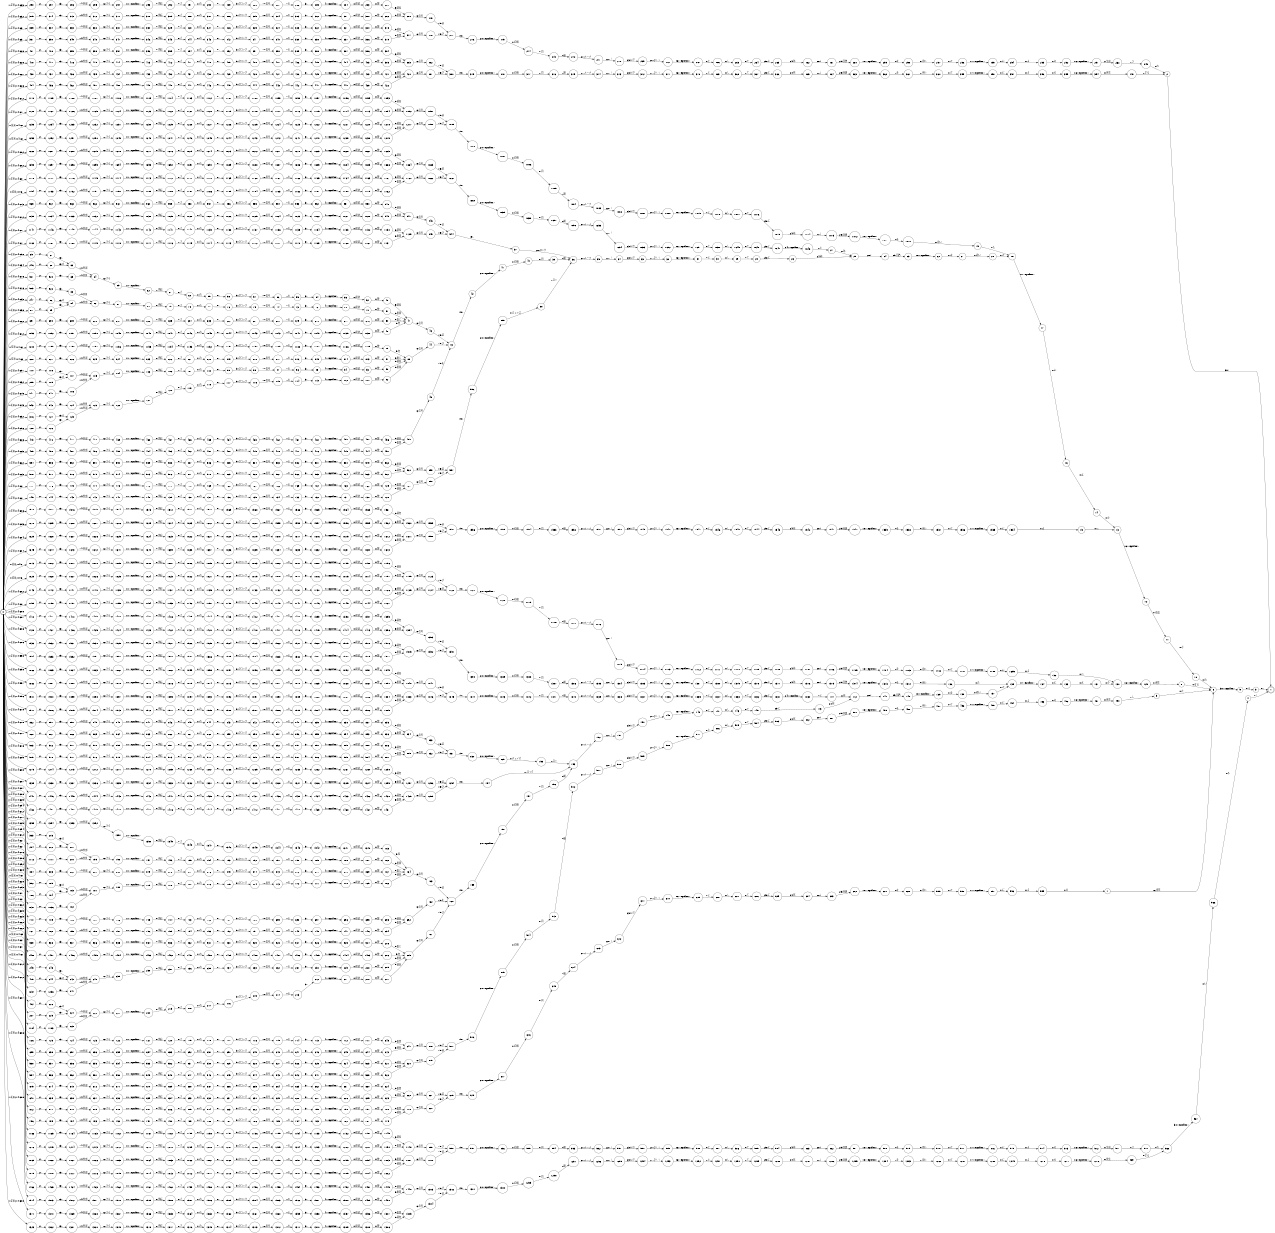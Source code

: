 digraph FST {
rankdir = LR;
size = "8.5,11";
label = "";
center = 1;
orientation = Portrait;
ranksep = "0.4";
nodesep = "0.25";
0 [label = "0", shape = circle, style = bold, fontsize = 14]
	0 -> 69 [label = "1:従来/-14.698", fontsize = 14];
	0 -> 87 [label = "1:従来/-14.698", fontsize = 14];
	0 -> 110 [label = "1:従来/-14.697", fontsize = 14];
	0 -> 128 [label = "1:従来/-14.696", fontsize = 14];
	0 -> 186 [label = "1:従来/-14.694", fontsize = 14];
	0 -> 204 [label = "1:従来/-14.694", fontsize = 14];
	0 -> 227 [label = "1:従来/-14.693", fontsize = 14];
	0 -> 245 [label = "1:従来/-14.692", fontsize = 14];
	0 -> 246 [label = "1:従来/-14.634", fontsize = 14];
	0 -> 247 [label = "1:従来/-14.633", fontsize = 14];
	0 -> 298 [label = "1:従来/-14.633", fontsize = 14];
	0 -> 299 [label = "1:従来/-14.632", fontsize = 14];
	0 -> 315 [label = "1:従来/-14.632", fontsize = 14];
	0 -> 316 [label = "1:従来/-14.632", fontsize = 14];
	0 -> 335 [label = "1:従来/-14.631", fontsize = 14];
	0 -> 351 [label = "1:従来/-14.631", fontsize = 14];
	0 -> 352 [label = "1:従来/-14.629", fontsize = 14];
	0 -> 353 [label = "1:従来/-14.629", fontsize = 14];
	0 -> 401 [label = "1:従来/-14.628", fontsize = 14];
	0 -> 402 [label = "1:従来/-14.628", fontsize = 14];
	0 -> 418 [label = "1:従来/-14.628", fontsize = 14];
	0 -> 419 [label = "1:従来/-14.628", fontsize = 14];
	0 -> 438 [label = "1:従来/-14.627", fontsize = 14];
	0 -> 454 [label = "1:従来/-14.626", fontsize = 14];
	0 -> 473 [label = "1:従来/-14.626", fontsize = 14];
	0 -> 489 [label = "1:従来/-14.625", fontsize = 14];
	0 -> 538 [label = "1:従来/-14.623", fontsize = 14];
	0 -> 554 [label = "1:従来/-14.623", fontsize = 14];
	0 -> 578 [label = "1:従来/-14.623", fontsize = 14];
	0 -> 594 [label = "1:従来/-14.622", fontsize = 14];
	0 -> 640 [label = "1:従来/-14.622", fontsize = 14];
	0 -> 659 [label = "1:従来/-14.622", fontsize = 14];
	0 -> 675 [label = "1:従来/-14.622", fontsize = 14];
	0 -> 691 [label = "1:従来/-14.622", fontsize = 14];
	0 -> 710 [label = "1:従来/-14.621", fontsize = 14];
	0 -> 726 [label = "1:従来/-14.621", fontsize = 14];
	0 -> 745 [label = "1:従来/-14.621", fontsize = 14];
	0 -> 761 [label = "1:従来/-14.621", fontsize = 14];
	0 -> 777 [label = "1:従来/-14.621", fontsize = 14];
	0 -> 796 [label = "1:従来/-14.621", fontsize = 14];
	0 -> 812 [label = "1:従来/-14.62", fontsize = 14];
	0 -> 828 [label = "1:従来/-14.62", fontsize = 14];
	0 -> 852 [label = "1:従来/-14.618", fontsize = 14];
	0 -> 868 [label = "1:従来/-14.618", fontsize = 14];
	0 -> 884 [label = "1:従来/-14.617", fontsize = 14];
	0 -> 903 [label = "1:従来/-14.617", fontsize = 14];
	0 -> 919 [label = "1:従来/-14.616", fontsize = 14];
	0 -> 921 [label = "1:従来/-14.616", fontsize = 14];
	0 -> 923 [label = "1:従来/-14.616", fontsize = 14];
	0 -> 939 [label = "1:従来/-14.616", fontsize = 14];
	0 -> 941 [label = "1:従来/-14.615", fontsize = 14];
	0 -> 943 [label = "1:従来/-14.615", fontsize = 14];
	0 -> 965 [label = "1:従来/-14.613", fontsize = 14];
	0 -> 1019 [label = "1:従来/-14.612", fontsize = 14];
	0 -> 1035 [label = "1:従来/-14.612", fontsize = 14];
	0 -> 1037 [label = "1:従来/-14.612", fontsize = 14];
	0 -> 1053 [label = "1:従来/-14.612", fontsize = 14];
	0 -> 1069 [label = "1:従来/-14.612", fontsize = 14];
	0 -> 1110 [label = "1:従来/-14.612", fontsize = 14];
	0 -> 1112 [label = "1:従来/-14.612", fontsize = 14];
	0 -> 1128 [label = "1:従来/-14.611", fontsize = 14];
	0 -> 1147 [label = "1:従来/-14.611", fontsize = 14];
	0 -> 1166 [label = "1:従来/-14.611", fontsize = 14];
	0 -> 1182 [label = "1:従来/-14.611", fontsize = 14];
	0 -> 1184 [label = "1:従来/-14.611", fontsize = 14];
	0 -> 1200 [label = "1:従来/-14.61", fontsize = 14];
	0 -> 1216 [label = "1:従来/-14.61", fontsize = 14];
	0 -> 1235 [label = "1:従来/-14.61", fontsize = 14];
	0 -> 1237 [label = "1:従来/-14.61", fontsize = 14];
	0 -> 1253 [label = "1:従来/-14.61", fontsize = 14];
	0 -> 1275 [label = "1:従来/-14.609", fontsize = 14];
	0 -> 1323 [label = "1:従来/-14.608", fontsize = 14];
	0 -> 1339 [label = "1:従来/-14.608", fontsize = 14];
	0 -> 1355 [label = "1:従来/-14.608", fontsize = 14];
	0 -> 1371 [label = "1:従来/-14.608", fontsize = 14];
	0 -> 1412 [label = "1:従来/-14.608", fontsize = 14];
	0 -> 1428 [label = "1:従来/-14.607", fontsize = 14];
	0 -> 1447 [label = "1:従来/-14.607", fontsize = 14];
	0 -> 1466 [label = "1:従来/-14.607", fontsize = 14];
	0 -> 1482 [label = "1:従来/-14.607", fontsize = 14];
	0 -> 1498 [label = "1:従来/-14.606", fontsize = 14];
	0 -> 1514 [label = "1:従来/-14.606", fontsize = 14];
	0 -> 1533 [label = "1:従来/-14.606", fontsize = 14];
	0 -> 1578 [label = "1:従来/-14.606", fontsize = 14];
	0 -> 1594 [label = "1:従来/-14.606", fontsize = 14];
	0 -> 1610 [label = "1:従来/-14.605", fontsize = 14];
	0 -> 1629 [label = "1:従来/-14.604", fontsize = 14];
	0 -> 1645 [label = "1:従来/-14.604", fontsize = 14];
	0 -> 1682 [label = "1:従来/-14.602", fontsize = 14];
	0 -> 1698 [label = "1:従来/-14.602", fontsize = 14];
	0 -> 1743 [label = "1:従来/-14.602", fontsize = 14];
	0 -> 1759 [label = "1:従来/-14.601", fontsize = 14];
	0 -> 1778 [label = "1:従来/-14.601", fontsize = 14];
	0 -> 1794 [label = "1:従来/-14.6", fontsize = 14];
	0 -> 1813 [label = "1:従来/-14.6", fontsize = 14];
	0 -> 1829 [label = "1:従来/-14.6", fontsize = 14];
	0 -> 1866 [label = "1:従来/-14.598", fontsize = 14];
	0 -> 1882 [label = "1:従来/-14.598", fontsize = 14];
	0 -> 1901 [label = "1:従来/-14.597", fontsize = 14];
	0 -> 1917 [label = "1:従来/-14.596", fontsize = 14];
1 [label = "1", shape = doublecircle, style = solid, fontsize = 14]
2 [label = "2", shape = circle, style = solid, fontsize = 14]
	2 -> 1 [label = "30:。", fontsize = 14];
3 [label = "3", shape = circle, style = solid, fontsize = 14]
	3 -> 1 [label = "0:。", fontsize = 14];
4 [label = "4", shape = circle, style = solid, fontsize = 14]
	4 -> 1 [label = "0:。", fontsize = 14];
5 [label = "5", shape = circle, style = solid, fontsize = 14]
	5 -> 3 [label = "0:る", fontsize = 14];
6 [label = "6", shape = circle, style = solid, fontsize = 14]
	6 -> 5 [label = "30:<epsilon>", fontsize = 14];
7 [label = "7", shape = circle, style = solid, fontsize = 14]
	7 -> 6 [label = "16:発生", fontsize = 14];
8 [label = "8", shape = circle, style = solid, fontsize = 14]
	8 -> 6 [label = "0:する", fontsize = 14];
9 [label = "9", shape = circle, style = solid, fontsize = 14]
	9 -> 6 [label = "0:た", fontsize = 14];
10 [label = "10", shape = circle, style = solid, fontsize = 14]
	10 -> 6 [label = "0:れ", fontsize = 14];
11 [label = "11", shape = circle, style = solid, fontsize = 14]
	11 -> 10 [label = "0:さ", fontsize = 14];
12 [label = "12", shape = circle, style = solid, fontsize = 14]
	12 -> 11 [label = "0:生成", fontsize = 14];
13 [label = "13", shape = circle, style = solid, fontsize = 14]
	13 -> 12 [label = "16:<epsilon>", fontsize = 14];
14 [label = "14", shape = circle, style = solid, fontsize = 14]
	14 -> 13 [label = "0:り", fontsize = 14];
15 [label = "15", shape = circle, style = solid, fontsize = 14]
	15 -> 13 [label = "0:っ", fontsize = 14];
16 [label = "16", shape = circle, style = solid, fontsize = 14]
	16 -> 14 [label = "0:よ", fontsize = 14];
17 [label = "17", shape = circle, style = solid, fontsize = 14]
	17 -> 16 [label = "0:に", fontsize = 14];
18 [label = "18", shape = circle, style = solid, fontsize = 14]
	18 -> 17 [label = "17:<epsilon>", fontsize = 14];
19 [label = "19", shape = circle, style = solid, fontsize = 14]
	19 -> 18 [label = "0:た", fontsize = 14];
20 [label = "20", shape = circle, style = solid, fontsize = 14]
	20 -> 18 [label = "0:て", fontsize = 14];
21 [label = "21", shape = circle, style = solid, fontsize = 14]
	21 -> 20 [label = "0:用い", fontsize = 14];
22 [label = "22", shape = circle, style = solid, fontsize = 14]
	22 -> 21 [label = "0:を", fontsize = 14];
23 [label = "23", shape = circle, style = solid, fontsize = 14]
	23 -> 22 [label = "18:<epsilon>", fontsize = 14];
24 [label = "24", shape = circle, style = solid, fontsize = 14]
	24 -> 23 [label = "29:回路", fontsize = 14];
25 [label = "25", shape = circle, style = solid, fontsize = 14]
	25 -> 24 [label = "28:）", fontsize = 14];
26 [label = "26", shape = circle, style = solid, fontsize = 14]
	26 -> 25 [label = "24:称", fontsize = 14];
27 [label = "27", shape = circle, style = solid, fontsize = 14]
	27 -> 25 [label = "0:称", fontsize = 14];
28 [label = "28", shape = circle, style = solid, fontsize = 14]
	28 -> 26 [label = "25:に", fontsize = 14];
29 [label = "29", shape = circle, style = solid, fontsize = 14]
	29 -> 28 [label = "0:て", fontsize = 14];
30 [label = "30", shape = circle, style = solid, fontsize = 14]
	30 -> 29 [label = "0:し", fontsize = 14];
31 [label = "31", shape = circle, style = solid, fontsize = 14]
	31 -> 30 [label = "0:と", fontsize = 14];
32 [label = "32", shape = circle, style = solid, fontsize = 14]
	32 -> 31 [label = "26:<epsilon>", fontsize = 14];
33 [label = "33", shape = circle, style = solid, fontsize = 14]
	33 -> 32 [label = "27:ｐｌｌ", fontsize = 14];
34 [label = "34", shape = circle, style = solid, fontsize = 14]
	34 -> 33 [label = "23:以下", fontsize = 14];
35 [label = "35", shape = circle, style = solid, fontsize = 14]
	35 -> 34 [label = "22:（", fontsize = 14];
36 [label = "36", shape = circle, style = solid, fontsize = 14]
	36 -> 35 [label = "21:ループ", fontsize = 14];
37 [label = "37", shape = circle, style = solid, fontsize = 14]
	37 -> 36 [label = "20:ロック", fontsize = 14];
38 [label = "38", shape = circle, style = solid, fontsize = 14]
	38 -> 36 [label = "0:ロッ", fontsize = 14];
39 [label = "39", shape = circle, style = solid, fontsize = 14]
	39 -> 36 [label = "0:期", fontsize = 14];
40 [label = "40", shape = circle, style = solid, fontsize = 14]
	40 -> 39 [label = "0:同", fontsize = 14];
41 [label = "41", shape = circle, style = solid, fontsize = 14]
	41 -> 40 [label = "0:位相", fontsize = 14];
42 [label = "42", shape = circle, style = solid, fontsize = 14]
	42 -> 41 [label = "20:<epsilon>", fontsize = 14];
43 [label = "43", shape = circle, style = solid, fontsize = 14]
	43 -> 42 [label = "19:、", fontsize = 14];
44 [label = "44", shape = circle, style = solid, fontsize = 14]
	44 -> 43 [label = "15:が", fontsize = 14];
45 [label = "45", shape = circle, style = solid, fontsize = 14]
	45 -> 43 [label = "15:を", fontsize = 14];
46 [label = "46", shape = circle, style = solid, fontsize = 14]
	46 -> 43 [label = "15:は", fontsize = 14];
47 [label = "47", shape = circle, style = solid, fontsize = 14]
	47 -> 46 [label = "6:信号", fontsize = 14];
48 [label = "48", shape = circle, style = solid, fontsize = 14]
	48 -> 47 [label = "5:倍", fontsize = 14];
49 [label = "49", shape = circle, style = solid, fontsize = 14]
	49 -> 47 [label = "5:逓倍", fontsize = 14];
50 [label = "50", shape = circle, style = solid, fontsize = 14]
	50 -> 47 [label = "5:乗じ", fontsize = 14];
51 [label = "51", shape = circle, style = solid, fontsize = 14]
	51 -> 47 [label = "5:乗算", fontsize = 14];
52 [label = "52", shape = circle, style = solid, fontsize = 14]
	52 -> 49 [label = "0:数", fontsize = 14];
53 [label = "53", shape = circle, style = solid, fontsize = 14]
	53 -> 52 [label = "0:周波", fontsize = 14];
54 [label = "54", shape = circle, style = solid, fontsize = 14]
	54 -> 53 [label = "4:<epsilon>", fontsize = 14];
55 [label = "55", shape = circle, style = solid, fontsize = 14]
	55 -> 54 [label = "3:、", fontsize = 14];
56 [label = "56", shape = circle, style = solid, fontsize = 14]
	56 -> 55 [label = "7:の", fontsize = 14];
57 [label = "57", shape = circle, style = solid, fontsize = 14]
	57 -> 56 [label = "10:信号", fontsize = 14];
58 [label = "58", shape = circle, style = solid, fontsize = 14]
	58 -> 57 [label = "9:クロック", fontsize = 14];
59 [label = "59", shape = circle, style = solid, fontsize = 14]
	59 -> 58 [label = "8:、", fontsize = 14];
60 [label = "60", shape = circle, style = solid, fontsize = 14]
	60 -> 59 [label = "0:れ", fontsize = 14];
61 [label = "61", shape = circle, style = solid, fontsize = 14]
	61 -> 60 [label = "0:さ", fontsize = 14];
62 [label = "62", shape = circle, style = solid, fontsize = 14]
	62 -> 61 [label = "0:供給", fontsize = 14];
63 [label = "63", shape = circle, style = solid, fontsize = 14]
	63 -> 62 [label = "11:<epsilon>", fontsize = 14];
64 [label = "64", shape = circle, style = solid, fontsize = 14]
	64 -> 63 [label = "12:から", fontsize = 14];
65 [label = "65", shape = circle, style = solid, fontsize = 14]
	65 -> 64 [label = "14:外側", fontsize = 14];
66 [label = "66", shape = circle, style = solid, fontsize = 14]
	66 -> 64 [label = "14:外部", fontsize = 14];
67 [label = "67", shape = circle, style = solid, fontsize = 14]
	67 -> 66 [label = "13:、", fontsize = 14];
68 [label = "68", shape = circle, style = solid, fontsize = 14]
	68 -> 66 [label = "13:の", fontsize = 14];
69 [label = "69", shape = circle, style = solid, fontsize = 14]
	69 -> 67 [label = "2:、", fontsize = 14];
70 [label = "70", shape = circle, style = solid, fontsize = 14]
	70 -> 51 [label = "0:数", fontsize = 14];
71 [label = "71", shape = circle, style = solid, fontsize = 14]
	71 -> 70 [label = "0:周波", fontsize = 14];
72 [label = "72", shape = circle, style = solid, fontsize = 14]
	72 -> 71 [label = "4:<epsilon>", fontsize = 14];
73 [label = "73", shape = circle, style = solid, fontsize = 14]
	73 -> 72 [label = "3:、", fontsize = 14];
74 [label = "74", shape = circle, style = solid, fontsize = 14]
	74 -> 73 [label = "7:の", fontsize = 14];
75 [label = "75", shape = circle, style = solid, fontsize = 14]
	75 -> 74 [label = "10:信号", fontsize = 14];
76 [label = "76", shape = circle, style = solid, fontsize = 14]
	76 -> 75 [label = "9:クロック", fontsize = 14];
77 [label = "77", shape = circle, style = solid, fontsize = 14]
	77 -> 76 [label = "8:、", fontsize = 14];
78 [label = "78", shape = circle, style = solid, fontsize = 14]
	78 -> 77 [label = "0:れ", fontsize = 14];
79 [label = "79", shape = circle, style = solid, fontsize = 14]
	79 -> 78 [label = "0:さ", fontsize = 14];
80 [label = "80", shape = circle, style = solid, fontsize = 14]
	80 -> 79 [label = "0:供給", fontsize = 14];
81 [label = "81", shape = circle, style = solid, fontsize = 14]
	81 -> 80 [label = "11:<epsilon>", fontsize = 14];
82 [label = "82", shape = circle, style = solid, fontsize = 14]
	82 -> 81 [label = "12:から", fontsize = 14];
83 [label = "83", shape = circle, style = solid, fontsize = 14]
	83 -> 82 [label = "14:外側", fontsize = 14];
84 [label = "84", shape = circle, style = solid, fontsize = 14]
	84 -> 82 [label = "14:外部", fontsize = 14];
85 [label = "85", shape = circle, style = solid, fontsize = 14]
	85 -> 84 [label = "13:、", fontsize = 14];
86 [label = "86", shape = circle, style = solid, fontsize = 14]
	86 -> 84 [label = "13:の", fontsize = 14];
87 [label = "87", shape = circle, style = solid, fontsize = 14]
	87 -> 85 [label = "2:、", fontsize = 14];
88 [label = "88", shape = circle, style = solid, fontsize = 14]
	88 -> 44 [label = "6:信号", fontsize = 14];
89 [label = "89", shape = circle, style = solid, fontsize = 14]
	89 -> 88 [label = "5:倍", fontsize = 14];
90 [label = "90", shape = circle, style = solid, fontsize = 14]
	90 -> 88 [label = "5:逓倍", fontsize = 14];
91 [label = "91", shape = circle, style = solid, fontsize = 14]
	91 -> 88 [label = "5:乗じ", fontsize = 14];
92 [label = "92", shape = circle, style = solid, fontsize = 14]
	92 -> 88 [label = "5:乗算", fontsize = 14];
93 [label = "93", shape = circle, style = solid, fontsize = 14]
	93 -> 90 [label = "0:数", fontsize = 14];
94 [label = "94", shape = circle, style = solid, fontsize = 14]
	94 -> 93 [label = "0:周波", fontsize = 14];
95 [label = "95", shape = circle, style = solid, fontsize = 14]
	95 -> 94 [label = "4:<epsilon>", fontsize = 14];
96 [label = "96", shape = circle, style = solid, fontsize = 14]
	96 -> 95 [label = "3:、", fontsize = 14];
97 [label = "97", shape = circle, style = solid, fontsize = 14]
	97 -> 96 [label = "7:の", fontsize = 14];
98 [label = "98", shape = circle, style = solid, fontsize = 14]
	98 -> 97 [label = "10:信号", fontsize = 14];
99 [label = "99", shape = circle, style = solid, fontsize = 14]
	99 -> 98 [label = "9:クロック", fontsize = 14];
100 [label = "100", shape = circle, style = solid, fontsize = 14]
	100 -> 99 [label = "8:、", fontsize = 14];
101 [label = "101", shape = circle, style = solid, fontsize = 14]
	101 -> 100 [label = "0:れ", fontsize = 14];
102 [label = "102", shape = circle, style = solid, fontsize = 14]
	102 -> 101 [label = "0:さ", fontsize = 14];
103 [label = "103", shape = circle, style = solid, fontsize = 14]
	103 -> 102 [label = "0:供給", fontsize = 14];
104 [label = "104", shape = circle, style = solid, fontsize = 14]
	104 -> 103 [label = "11:<epsilon>", fontsize = 14];
105 [label = "105", shape = circle, style = solid, fontsize = 14]
	105 -> 104 [label = "12:から", fontsize = 14];
106 [label = "106", shape = circle, style = solid, fontsize = 14]
	106 -> 105 [label = "14:外側", fontsize = 14];
107 [label = "107", shape = circle, style = solid, fontsize = 14]
	107 -> 105 [label = "14:外部", fontsize = 14];
108 [label = "108", shape = circle, style = solid, fontsize = 14]
	108 -> 107 [label = "13:、", fontsize = 14];
109 [label = "109", shape = circle, style = solid, fontsize = 14]
	109 -> 107 [label = "13:の", fontsize = 14];
110 [label = "110", shape = circle, style = solid, fontsize = 14]
	110 -> 108 [label = "2:、", fontsize = 14];
111 [label = "111", shape = circle, style = solid, fontsize = 14]
	111 -> 92 [label = "0:数", fontsize = 14];
112 [label = "112", shape = circle, style = solid, fontsize = 14]
	112 -> 111 [label = "0:周波", fontsize = 14];
113 [label = "113", shape = circle, style = solid, fontsize = 14]
	113 -> 112 [label = "4:<epsilon>", fontsize = 14];
114 [label = "114", shape = circle, style = solid, fontsize = 14]
	114 -> 113 [label = "3:、", fontsize = 14];
115 [label = "115", shape = circle, style = solid, fontsize = 14]
	115 -> 114 [label = "7:の", fontsize = 14];
116 [label = "116", shape = circle, style = solid, fontsize = 14]
	116 -> 115 [label = "10:信号", fontsize = 14];
117 [label = "117", shape = circle, style = solid, fontsize = 14]
	117 -> 116 [label = "9:クロック", fontsize = 14];
118 [label = "118", shape = circle, style = solid, fontsize = 14]
	118 -> 117 [label = "8:、", fontsize = 14];
119 [label = "119", shape = circle, style = solid, fontsize = 14]
	119 -> 118 [label = "0:れ", fontsize = 14];
120 [label = "120", shape = circle, style = solid, fontsize = 14]
	120 -> 119 [label = "0:さ", fontsize = 14];
121 [label = "121", shape = circle, style = solid, fontsize = 14]
	121 -> 120 [label = "0:供給", fontsize = 14];
122 [label = "122", shape = circle, style = solid, fontsize = 14]
	122 -> 121 [label = "11:<epsilon>", fontsize = 14];
123 [label = "123", shape = circle, style = solid, fontsize = 14]
	123 -> 122 [label = "12:から", fontsize = 14];
124 [label = "124", shape = circle, style = solid, fontsize = 14]
	124 -> 123 [label = "14:外側", fontsize = 14];
125 [label = "125", shape = circle, style = solid, fontsize = 14]
	125 -> 123 [label = "14:外部", fontsize = 14];
126 [label = "126", shape = circle, style = solid, fontsize = 14]
	126 -> 125 [label = "13:、", fontsize = 14];
127 [label = "127", shape = circle, style = solid, fontsize = 14]
	127 -> 125 [label = "13:の", fontsize = 14];
128 [label = "128", shape = circle, style = solid, fontsize = 14]
	128 -> 126 [label = "2:、", fontsize = 14];
129 [label = "129", shape = circle, style = solid, fontsize = 14]
	129 -> 8 [label = "0:発生", fontsize = 14];
130 [label = "130", shape = circle, style = solid, fontsize = 14]
	130 -> 129 [label = "16:<epsilon>", fontsize = 14];
131 [label = "131", shape = circle, style = solid, fontsize = 14]
	131 -> 130 [label = "0:り", fontsize = 14];
132 [label = "132", shape = circle, style = solid, fontsize = 14]
	132 -> 130 [label = "0:っ", fontsize = 14];
133 [label = "133", shape = circle, style = solid, fontsize = 14]
	133 -> 131 [label = "0:よ", fontsize = 14];
134 [label = "134", shape = circle, style = solid, fontsize = 14]
	134 -> 133 [label = "0:に", fontsize = 14];
135 [label = "135", shape = circle, style = solid, fontsize = 14]
	135 -> 134 [label = "17:<epsilon>", fontsize = 14];
136 [label = "136", shape = circle, style = solid, fontsize = 14]
	136 -> 135 [label = "0:た", fontsize = 14];
137 [label = "137", shape = circle, style = solid, fontsize = 14]
	137 -> 135 [label = "0:て", fontsize = 14];
138 [label = "138", shape = circle, style = solid, fontsize = 14]
	138 -> 137 [label = "0:用い", fontsize = 14];
139 [label = "139", shape = circle, style = solid, fontsize = 14]
	139 -> 138 [label = "0:を", fontsize = 14];
140 [label = "140", shape = circle, style = solid, fontsize = 14]
	140 -> 139 [label = "18:<epsilon>", fontsize = 14];
141 [label = "141", shape = circle, style = solid, fontsize = 14]
	141 -> 140 [label = "29:回路", fontsize = 14];
142 [label = "142", shape = circle, style = solid, fontsize = 14]
	142 -> 141 [label = "28:）", fontsize = 14];
143 [label = "143", shape = circle, style = solid, fontsize = 14]
	143 -> 142 [label = "24:称", fontsize = 14];
144 [label = "144", shape = circle, style = solid, fontsize = 14]
	144 -> 142 [label = "0:称", fontsize = 14];
145 [label = "145", shape = circle, style = solid, fontsize = 14]
	145 -> 143 [label = "25:に", fontsize = 14];
146 [label = "146", shape = circle, style = solid, fontsize = 14]
	146 -> 145 [label = "0:て", fontsize = 14];
147 [label = "147", shape = circle, style = solid, fontsize = 14]
	147 -> 146 [label = "0:し", fontsize = 14];
148 [label = "148", shape = circle, style = solid, fontsize = 14]
	148 -> 147 [label = "0:と", fontsize = 14];
149 [label = "149", shape = circle, style = solid, fontsize = 14]
	149 -> 148 [label = "26:<epsilon>", fontsize = 14];
150 [label = "150", shape = circle, style = solid, fontsize = 14]
	150 -> 149 [label = "27:ｐｌｌ", fontsize = 14];
151 [label = "151", shape = circle, style = solid, fontsize = 14]
	151 -> 150 [label = "23:以下", fontsize = 14];
152 [label = "152", shape = circle, style = solid, fontsize = 14]
	152 -> 151 [label = "22:（", fontsize = 14];
153 [label = "153", shape = circle, style = solid, fontsize = 14]
	153 -> 152 [label = "21:ループ", fontsize = 14];
154 [label = "154", shape = circle, style = solid, fontsize = 14]
	154 -> 153 [label = "20:ロック", fontsize = 14];
155 [label = "155", shape = circle, style = solid, fontsize = 14]
	155 -> 153 [label = "0:ロッ", fontsize = 14];
156 [label = "156", shape = circle, style = solid, fontsize = 14]
	156 -> 153 [label = "0:期", fontsize = 14];
157 [label = "157", shape = circle, style = solid, fontsize = 14]
	157 -> 156 [label = "0:同", fontsize = 14];
158 [label = "158", shape = circle, style = solid, fontsize = 14]
	158 -> 157 [label = "0:位相", fontsize = 14];
159 [label = "159", shape = circle, style = solid, fontsize = 14]
	159 -> 158 [label = "20:<epsilon>", fontsize = 14];
160 [label = "160", shape = circle, style = solid, fontsize = 14]
	160 -> 159 [label = "19:、", fontsize = 14];
161 [label = "161", shape = circle, style = solid, fontsize = 14]
	161 -> 160 [label = "15:が", fontsize = 14];
162 [label = "162", shape = circle, style = solid, fontsize = 14]
	162 -> 160 [label = "15:を", fontsize = 14];
163 [label = "163", shape = circle, style = solid, fontsize = 14]
	163 -> 160 [label = "15:は", fontsize = 14];
164 [label = "164", shape = circle, style = solid, fontsize = 14]
	164 -> 163 [label = "6:信号", fontsize = 14];
165 [label = "165", shape = circle, style = solid, fontsize = 14]
	165 -> 164 [label = "5:倍", fontsize = 14];
166 [label = "166", shape = circle, style = solid, fontsize = 14]
	166 -> 164 [label = "5:逓倍", fontsize = 14];
167 [label = "167", shape = circle, style = solid, fontsize = 14]
	167 -> 164 [label = "5:乗じ", fontsize = 14];
168 [label = "168", shape = circle, style = solid, fontsize = 14]
	168 -> 164 [label = "5:乗算", fontsize = 14];
169 [label = "169", shape = circle, style = solid, fontsize = 14]
	169 -> 166 [label = "0:数", fontsize = 14];
170 [label = "170", shape = circle, style = solid, fontsize = 14]
	170 -> 169 [label = "0:周波", fontsize = 14];
171 [label = "171", shape = circle, style = solid, fontsize = 14]
	171 -> 170 [label = "4:<epsilon>", fontsize = 14];
172 [label = "172", shape = circle, style = solid, fontsize = 14]
	172 -> 171 [label = "3:、", fontsize = 14];
173 [label = "173", shape = circle, style = solid, fontsize = 14]
	173 -> 172 [label = "7:の", fontsize = 14];
174 [label = "174", shape = circle, style = solid, fontsize = 14]
	174 -> 173 [label = "10:信号", fontsize = 14];
175 [label = "175", shape = circle, style = solid, fontsize = 14]
	175 -> 174 [label = "9:クロック", fontsize = 14];
176 [label = "176", shape = circle, style = solid, fontsize = 14]
	176 -> 175 [label = "8:、", fontsize = 14];
177 [label = "177", shape = circle, style = solid, fontsize = 14]
	177 -> 176 [label = "0:れ", fontsize = 14];
178 [label = "178", shape = circle, style = solid, fontsize = 14]
	178 -> 177 [label = "0:さ", fontsize = 14];
179 [label = "179", shape = circle, style = solid, fontsize = 14]
	179 -> 178 [label = "0:供給", fontsize = 14];
180 [label = "180", shape = circle, style = solid, fontsize = 14]
	180 -> 179 [label = "11:<epsilon>", fontsize = 14];
181 [label = "181", shape = circle, style = solid, fontsize = 14]
	181 -> 180 [label = "12:から", fontsize = 14];
182 [label = "182", shape = circle, style = solid, fontsize = 14]
	182 -> 181 [label = "14:外側", fontsize = 14];
183 [label = "183", shape = circle, style = solid, fontsize = 14]
	183 -> 181 [label = "14:外部", fontsize = 14];
184 [label = "184", shape = circle, style = solid, fontsize = 14]
	184 -> 183 [label = "13:、", fontsize = 14];
185 [label = "185", shape = circle, style = solid, fontsize = 14]
	185 -> 183 [label = "13:の", fontsize = 14];
186 [label = "186", shape = circle, style = solid, fontsize = 14]
	186 -> 184 [label = "2:、", fontsize = 14];
187 [label = "187", shape = circle, style = solid, fontsize = 14]
	187 -> 168 [label = "0:数", fontsize = 14];
188 [label = "188", shape = circle, style = solid, fontsize = 14]
	188 -> 187 [label = "0:周波", fontsize = 14];
189 [label = "189", shape = circle, style = solid, fontsize = 14]
	189 -> 188 [label = "4:<epsilon>", fontsize = 14];
190 [label = "190", shape = circle, style = solid, fontsize = 14]
	190 -> 189 [label = "3:、", fontsize = 14];
191 [label = "191", shape = circle, style = solid, fontsize = 14]
	191 -> 190 [label = "7:の", fontsize = 14];
192 [label = "192", shape = circle, style = solid, fontsize = 14]
	192 -> 191 [label = "10:信号", fontsize = 14];
193 [label = "193", shape = circle, style = solid, fontsize = 14]
	193 -> 192 [label = "9:クロック", fontsize = 14];
194 [label = "194", shape = circle, style = solid, fontsize = 14]
	194 -> 193 [label = "8:、", fontsize = 14];
195 [label = "195", shape = circle, style = solid, fontsize = 14]
	195 -> 194 [label = "0:れ", fontsize = 14];
196 [label = "196", shape = circle, style = solid, fontsize = 14]
	196 -> 195 [label = "0:さ", fontsize = 14];
197 [label = "197", shape = circle, style = solid, fontsize = 14]
	197 -> 196 [label = "0:供給", fontsize = 14];
198 [label = "198", shape = circle, style = solid, fontsize = 14]
	198 -> 197 [label = "11:<epsilon>", fontsize = 14];
199 [label = "199", shape = circle, style = solid, fontsize = 14]
	199 -> 198 [label = "12:から", fontsize = 14];
200 [label = "200", shape = circle, style = solid, fontsize = 14]
	200 -> 199 [label = "14:外側", fontsize = 14];
201 [label = "201", shape = circle, style = solid, fontsize = 14]
	201 -> 199 [label = "14:外部", fontsize = 14];
202 [label = "202", shape = circle, style = solid, fontsize = 14]
	202 -> 201 [label = "13:、", fontsize = 14];
203 [label = "203", shape = circle, style = solid, fontsize = 14]
	203 -> 201 [label = "13:の", fontsize = 14];
204 [label = "204", shape = circle, style = solid, fontsize = 14]
	204 -> 202 [label = "2:、", fontsize = 14];
205 [label = "205", shape = circle, style = solid, fontsize = 14]
	205 -> 161 [label = "6:信号", fontsize = 14];
206 [label = "206", shape = circle, style = solid, fontsize = 14]
	206 -> 205 [label = "5:倍", fontsize = 14];
207 [label = "207", shape = circle, style = solid, fontsize = 14]
	207 -> 205 [label = "5:逓倍", fontsize = 14];
208 [label = "208", shape = circle, style = solid, fontsize = 14]
	208 -> 205 [label = "5:乗じ", fontsize = 14];
209 [label = "209", shape = circle, style = solid, fontsize = 14]
	209 -> 205 [label = "5:乗算", fontsize = 14];
210 [label = "210", shape = circle, style = solid, fontsize = 14]
	210 -> 207 [label = "0:数", fontsize = 14];
211 [label = "211", shape = circle, style = solid, fontsize = 14]
	211 -> 210 [label = "0:周波", fontsize = 14];
212 [label = "212", shape = circle, style = solid, fontsize = 14]
	212 -> 211 [label = "4:<epsilon>", fontsize = 14];
213 [label = "213", shape = circle, style = solid, fontsize = 14]
	213 -> 212 [label = "3:、", fontsize = 14];
214 [label = "214", shape = circle, style = solid, fontsize = 14]
	214 -> 213 [label = "7:の", fontsize = 14];
215 [label = "215", shape = circle, style = solid, fontsize = 14]
	215 -> 214 [label = "10:信号", fontsize = 14];
216 [label = "216", shape = circle, style = solid, fontsize = 14]
	216 -> 215 [label = "9:クロック", fontsize = 14];
217 [label = "217", shape = circle, style = solid, fontsize = 14]
	217 -> 216 [label = "8:、", fontsize = 14];
218 [label = "218", shape = circle, style = solid, fontsize = 14]
	218 -> 217 [label = "0:れ", fontsize = 14];
219 [label = "219", shape = circle, style = solid, fontsize = 14]
	219 -> 218 [label = "0:さ", fontsize = 14];
220 [label = "220", shape = circle, style = solid, fontsize = 14]
	220 -> 219 [label = "0:供給", fontsize = 14];
221 [label = "221", shape = circle, style = solid, fontsize = 14]
	221 -> 220 [label = "11:<epsilon>", fontsize = 14];
222 [label = "222", shape = circle, style = solid, fontsize = 14]
	222 -> 221 [label = "12:から", fontsize = 14];
223 [label = "223", shape = circle, style = solid, fontsize = 14]
	223 -> 222 [label = "14:外側", fontsize = 14];
224 [label = "224", shape = circle, style = solid, fontsize = 14]
	224 -> 222 [label = "14:外部", fontsize = 14];
225 [label = "225", shape = circle, style = solid, fontsize = 14]
	225 -> 224 [label = "13:、", fontsize = 14];
226 [label = "226", shape = circle, style = solid, fontsize = 14]
	226 -> 224 [label = "13:の", fontsize = 14];
227 [label = "227", shape = circle, style = solid, fontsize = 14]
	227 -> 225 [label = "2:、", fontsize = 14];
228 [label = "228", shape = circle, style = solid, fontsize = 14]
	228 -> 209 [label = "0:数", fontsize = 14];
229 [label = "229", shape = circle, style = solid, fontsize = 14]
	229 -> 228 [label = "0:周波", fontsize = 14];
230 [label = "230", shape = circle, style = solid, fontsize = 14]
	230 -> 229 [label = "4:<epsilon>", fontsize = 14];
231 [label = "231", shape = circle, style = solid, fontsize = 14]
	231 -> 230 [label = "3:、", fontsize = 14];
232 [label = "232", shape = circle, style = solid, fontsize = 14]
	232 -> 231 [label = "7:の", fontsize = 14];
233 [label = "233", shape = circle, style = solid, fontsize = 14]
	233 -> 232 [label = "10:信号", fontsize = 14];
234 [label = "234", shape = circle, style = solid, fontsize = 14]
	234 -> 233 [label = "9:クロック", fontsize = 14];
235 [label = "235", shape = circle, style = solid, fontsize = 14]
	235 -> 234 [label = "8:、", fontsize = 14];
236 [label = "236", shape = circle, style = solid, fontsize = 14]
	236 -> 235 [label = "0:れ", fontsize = 14];
237 [label = "237", shape = circle, style = solid, fontsize = 14]
	237 -> 236 [label = "0:さ", fontsize = 14];
238 [label = "238", shape = circle, style = solid, fontsize = 14]
	238 -> 237 [label = "0:供給", fontsize = 14];
239 [label = "239", shape = circle, style = solid, fontsize = 14]
	239 -> 238 [label = "11:<epsilon>", fontsize = 14];
240 [label = "240", shape = circle, style = solid, fontsize = 14]
	240 -> 239 [label = "12:から", fontsize = 14];
241 [label = "241", shape = circle, style = solid, fontsize = 14]
	241 -> 240 [label = "14:外側", fontsize = 14];
242 [label = "242", shape = circle, style = solid, fontsize = 14]
	242 -> 240 [label = "14:外部", fontsize = 14];
243 [label = "243", shape = circle, style = solid, fontsize = 14]
	243 -> 242 [label = "13:、", fontsize = 14];
244 [label = "244", shape = circle, style = solid, fontsize = 14]
	244 -> 242 [label = "13:の", fontsize = 14];
245 [label = "245", shape = circle, style = solid, fontsize = 14]
	245 -> 243 [label = "2:、", fontsize = 14];
246 [label = "246", shape = circle, style = solid, fontsize = 14]
	246 -> 68 [label = "2:、", fontsize = 14];
247 [label = "247", shape = circle, style = solid, fontsize = 14]
	247 -> 86 [label = "2:、", fontsize = 14];
248 [label = "248", shape = circle, style = solid, fontsize = 14]
	248 -> 2 [label = "0:する", fontsize = 14];
249 [label = "249", shape = circle, style = solid, fontsize = 14]
	249 -> 2 [label = "0:れ", fontsize = 14];
250 [label = "250", shape = circle, style = solid, fontsize = 14]
	250 -> 249 [label = "0:さ", fontsize = 14];
251 [label = "251", shape = circle, style = solid, fontsize = 14]
	251 -> 250 [label = "0:生成", fontsize = 14];
252 [label = "252", shape = circle, style = solid, fontsize = 14]
	252 -> 251 [label = "16:<epsilon>", fontsize = 14];
253 [label = "253", shape = circle, style = solid, fontsize = 14]
	253 -> 252 [label = "0:り", fontsize = 14];
254 [label = "254", shape = circle, style = solid, fontsize = 14]
	254 -> 253 [label = "0:よ", fontsize = 14];
255 [label = "255", shape = circle, style = solid, fontsize = 14]
	255 -> 254 [label = "0:に", fontsize = 14];
256 [label = "256", shape = circle, style = solid, fontsize = 14]
	256 -> 255 [label = "17:<epsilon>", fontsize = 14];
257 [label = "257", shape = circle, style = solid, fontsize = 14]
	257 -> 256 [label = "0:て", fontsize = 14];
258 [label = "258", shape = circle, style = solid, fontsize = 14]
	258 -> 257 [label = "0:用い", fontsize = 14];
259 [label = "259", shape = circle, style = solid, fontsize = 14]
	259 -> 258 [label = "0:を", fontsize = 14];
260 [label = "260", shape = circle, style = solid, fontsize = 14]
	260 -> 259 [label = "18:<epsilon>", fontsize = 14];
261 [label = "261", shape = circle, style = solid, fontsize = 14]
	261 -> 260 [label = "29:回路", fontsize = 14];
262 [label = "262", shape = circle, style = solid, fontsize = 14]
	262 -> 261 [label = "28:）", fontsize = 14];
263 [label = "263", shape = circle, style = solid, fontsize = 14]
	263 -> 262 [label = "24:称", fontsize = 14];
264 [label = "264", shape = circle, style = solid, fontsize = 14]
	264 -> 263 [label = "25:に", fontsize = 14];
265 [label = "265", shape = circle, style = solid, fontsize = 14]
	265 -> 264 [label = "0:て", fontsize = 14];
266 [label = "266", shape = circle, style = solid, fontsize = 14]
	266 -> 265 [label = "0:し", fontsize = 14];
267 [label = "267", shape = circle, style = solid, fontsize = 14]
	267 -> 266 [label = "0:と", fontsize = 14];
268 [label = "268", shape = circle, style = solid, fontsize = 14]
	268 -> 267 [label = "26:<epsilon>", fontsize = 14];
269 [label = "269", shape = circle, style = solid, fontsize = 14]
	269 -> 268 [label = "27:ｐｌｌ", fontsize = 14];
270 [label = "270", shape = circle, style = solid, fontsize = 14]
	270 -> 269 [label = "23:以下", fontsize = 14];
271 [label = "271", shape = circle, style = solid, fontsize = 14]
	271 -> 270 [label = "22:（", fontsize = 14];
272 [label = "272", shape = circle, style = solid, fontsize = 14]
	272 -> 271 [label = "21:ループ", fontsize = 14];
273 [label = "273", shape = circle, style = solid, fontsize = 14]
	273 -> 272 [label = "0:期", fontsize = 14];
274 [label = "274", shape = circle, style = solid, fontsize = 14]
	274 -> 273 [label = "0:同", fontsize = 14];
275 [label = "275", shape = circle, style = solid, fontsize = 14]
	275 -> 274 [label = "0:位相", fontsize = 14];
276 [label = "276", shape = circle, style = solid, fontsize = 14]
	276 -> 275 [label = "20:<epsilon>", fontsize = 14];
277 [label = "277", shape = circle, style = solid, fontsize = 14]
	277 -> 276 [label = "19:、", fontsize = 14];
278 [label = "278", shape = circle, style = solid, fontsize = 14]
	278 -> 277 [label = "15:が", fontsize = 14];
279 [label = "279", shape = circle, style = solid, fontsize = 14]
	279 -> 277 [label = "15:は", fontsize = 14];
280 [label = "280", shape = circle, style = solid, fontsize = 14]
	280 -> 279 [label = "6:信号", fontsize = 14];
281 [label = "281", shape = circle, style = solid, fontsize = 14]
	281 -> 280 [label = "5:逓倍", fontsize = 14];
282 [label = "282", shape = circle, style = solid, fontsize = 14]
	282 -> 280 [label = "5:乗算", fontsize = 14];
283 [label = "283", shape = circle, style = solid, fontsize = 14]
	283 -> 281 [label = "0:数", fontsize = 14];
284 [label = "284", shape = circle, style = solid, fontsize = 14]
	284 -> 283 [label = "0:周波", fontsize = 14];
285 [label = "285", shape = circle, style = solid, fontsize = 14]
	285 -> 284 [label = "4:<epsilon>", fontsize = 14];
286 [label = "286", shape = circle, style = solid, fontsize = 14]
	286 -> 285 [label = "3:、", fontsize = 14];
287 [label = "287", shape = circle, style = solid, fontsize = 14]
	287 -> 286 [label = "7:の", fontsize = 14];
288 [label = "288", shape = circle, style = solid, fontsize = 14]
	288 -> 287 [label = "10:信号", fontsize = 14];
289 [label = "289", shape = circle, style = solid, fontsize = 14]
	289 -> 288 [label = "9:クロック", fontsize = 14];
290 [label = "290", shape = circle, style = solid, fontsize = 14]
	290 -> 289 [label = "8:、", fontsize = 14];
291 [label = "291", shape = circle, style = solid, fontsize = 14]
	291 -> 290 [label = "0:れ", fontsize = 14];
292 [label = "292", shape = circle, style = solid, fontsize = 14]
	292 -> 291 [label = "0:さ", fontsize = 14];
293 [label = "293", shape = circle, style = solid, fontsize = 14]
	293 -> 292 [label = "0:供給", fontsize = 14];
294 [label = "294", shape = circle, style = solid, fontsize = 14]
	294 -> 293 [label = "11:<epsilon>", fontsize = 14];
295 [label = "295", shape = circle, style = solid, fontsize = 14]
	295 -> 294 [label = "12:から", fontsize = 14];
296 [label = "296", shape = circle, style = solid, fontsize = 14]
	296 -> 295 [label = "14:外部", fontsize = 14];
297 [label = "297", shape = circle, style = solid, fontsize = 14]
	297 -> 296 [label = "13:、", fontsize = 14];
298 [label = "298", shape = circle, style = solid, fontsize = 14]
	298 -> 297 [label = "2:、", fontsize = 14];
299 [label = "299", shape = circle, style = solid, fontsize = 14]
	299 -> 109 [label = "2:、", fontsize = 14];
300 [label = "300", shape = circle, style = solid, fontsize = 14]
	300 -> 282 [label = "0:数", fontsize = 14];
301 [label = "301", shape = circle, style = solid, fontsize = 14]
	301 -> 300 [label = "0:周波", fontsize = 14];
302 [label = "302", shape = circle, style = solid, fontsize = 14]
	302 -> 301 [label = "4:<epsilon>", fontsize = 14];
303 [label = "303", shape = circle, style = solid, fontsize = 14]
	303 -> 302 [label = "3:、", fontsize = 14];
304 [label = "304", shape = circle, style = solid, fontsize = 14]
	304 -> 303 [label = "7:の", fontsize = 14];
305 [label = "305", shape = circle, style = solid, fontsize = 14]
	305 -> 304 [label = "10:信号", fontsize = 14];
306 [label = "306", shape = circle, style = solid, fontsize = 14]
	306 -> 305 [label = "9:クロック", fontsize = 14];
307 [label = "307", shape = circle, style = solid, fontsize = 14]
	307 -> 306 [label = "8:、", fontsize = 14];
308 [label = "308", shape = circle, style = solid, fontsize = 14]
	308 -> 307 [label = "0:れ", fontsize = 14];
309 [label = "309", shape = circle, style = solid, fontsize = 14]
	309 -> 308 [label = "0:さ", fontsize = 14];
310 [label = "310", shape = circle, style = solid, fontsize = 14]
	310 -> 309 [label = "0:供給", fontsize = 14];
311 [label = "311", shape = circle, style = solid, fontsize = 14]
	311 -> 310 [label = "11:<epsilon>", fontsize = 14];
312 [label = "312", shape = circle, style = solid, fontsize = 14]
	312 -> 311 [label = "12:から", fontsize = 14];
313 [label = "313", shape = circle, style = solid, fontsize = 14]
	313 -> 312 [label = "14:外部", fontsize = 14];
314 [label = "314", shape = circle, style = solid, fontsize = 14]
	314 -> 313 [label = "13:、", fontsize = 14];
315 [label = "315", shape = circle, style = solid, fontsize = 14]
	315 -> 314 [label = "2:、", fontsize = 14];
316 [label = "316", shape = circle, style = solid, fontsize = 14]
	316 -> 127 [label = "2:、", fontsize = 14];
317 [label = "317", shape = circle, style = solid, fontsize = 14]
	317 -> 278 [label = "6:信号", fontsize = 14];
318 [label = "318", shape = circle, style = solid, fontsize = 14]
	318 -> 317 [label = "5:逓倍", fontsize = 14];
319 [label = "319", shape = circle, style = solid, fontsize = 14]
	319 -> 317 [label = "5:乗算", fontsize = 14];
320 [label = "320", shape = circle, style = solid, fontsize = 14]
	320 -> 318 [label = "0:数", fontsize = 14];
321 [label = "321", shape = circle, style = solid, fontsize = 14]
	321 -> 320 [label = "0:周波", fontsize = 14];
322 [label = "322", shape = circle, style = solid, fontsize = 14]
	322 -> 321 [label = "4:<epsilon>", fontsize = 14];
323 [label = "323", shape = circle, style = solid, fontsize = 14]
	323 -> 322 [label = "3:、", fontsize = 14];
324 [label = "324", shape = circle, style = solid, fontsize = 14]
	324 -> 323 [label = "7:の", fontsize = 14];
325 [label = "325", shape = circle, style = solid, fontsize = 14]
	325 -> 324 [label = "10:信号", fontsize = 14];
326 [label = "326", shape = circle, style = solid, fontsize = 14]
	326 -> 325 [label = "9:クロック", fontsize = 14];
327 [label = "327", shape = circle, style = solid, fontsize = 14]
	327 -> 326 [label = "8:、", fontsize = 14];
328 [label = "328", shape = circle, style = solid, fontsize = 14]
	328 -> 327 [label = "0:れ", fontsize = 14];
329 [label = "329", shape = circle, style = solid, fontsize = 14]
	329 -> 328 [label = "0:さ", fontsize = 14];
330 [label = "330", shape = circle, style = solid, fontsize = 14]
	330 -> 329 [label = "0:供給", fontsize = 14];
331 [label = "331", shape = circle, style = solid, fontsize = 14]
	331 -> 330 [label = "11:<epsilon>", fontsize = 14];
332 [label = "332", shape = circle, style = solid, fontsize = 14]
	332 -> 331 [label = "12:から", fontsize = 14];
333 [label = "333", shape = circle, style = solid, fontsize = 14]
	333 -> 332 [label = "14:外部", fontsize = 14];
334 [label = "334", shape = circle, style = solid, fontsize = 14]
	334 -> 333 [label = "13:、", fontsize = 14];
335 [label = "335", shape = circle, style = solid, fontsize = 14]
	335 -> 334 [label = "2:、", fontsize = 14];
336 [label = "336", shape = circle, style = solid, fontsize = 14]
	336 -> 319 [label = "0:数", fontsize = 14];
337 [label = "337", shape = circle, style = solid, fontsize = 14]
	337 -> 336 [label = "0:周波", fontsize = 14];
338 [label = "338", shape = circle, style = solid, fontsize = 14]
	338 -> 337 [label = "4:<epsilon>", fontsize = 14];
339 [label = "339", shape = circle, style = solid, fontsize = 14]
	339 -> 338 [label = "3:、", fontsize = 14];
340 [label = "340", shape = circle, style = solid, fontsize = 14]
	340 -> 339 [label = "7:の", fontsize = 14];
341 [label = "341", shape = circle, style = solid, fontsize = 14]
	341 -> 340 [label = "10:信号", fontsize = 14];
342 [label = "342", shape = circle, style = solid, fontsize = 14]
	342 -> 341 [label = "9:クロック", fontsize = 14];
343 [label = "343", shape = circle, style = solid, fontsize = 14]
	343 -> 342 [label = "8:、", fontsize = 14];
344 [label = "344", shape = circle, style = solid, fontsize = 14]
	344 -> 343 [label = "0:れ", fontsize = 14];
345 [label = "345", shape = circle, style = solid, fontsize = 14]
	345 -> 344 [label = "0:さ", fontsize = 14];
346 [label = "346", shape = circle, style = solid, fontsize = 14]
	346 -> 345 [label = "0:供給", fontsize = 14];
347 [label = "347", shape = circle, style = solid, fontsize = 14]
	347 -> 346 [label = "11:<epsilon>", fontsize = 14];
348 [label = "348", shape = circle, style = solid, fontsize = 14]
	348 -> 347 [label = "12:から", fontsize = 14];
349 [label = "349", shape = circle, style = solid, fontsize = 14]
	349 -> 348 [label = "14:外部", fontsize = 14];
350 [label = "350", shape = circle, style = solid, fontsize = 14]
	350 -> 349 [label = "13:、", fontsize = 14];
351 [label = "351", shape = circle, style = solid, fontsize = 14]
	351 -> 350 [label = "2:、", fontsize = 14];
352 [label = "352", shape = circle, style = solid, fontsize = 14]
	352 -> 185 [label = "2:、", fontsize = 14];
353 [label = "353", shape = circle, style = solid, fontsize = 14]
	353 -> 203 [label = "2:、", fontsize = 14];
354 [label = "354", shape = circle, style = solid, fontsize = 14]
	354 -> 248 [label = "0:発生", fontsize = 14];
355 [label = "355", shape = circle, style = solid, fontsize = 14]
	355 -> 354 [label = "16:<epsilon>", fontsize = 14];
356 [label = "356", shape = circle, style = solid, fontsize = 14]
	356 -> 355 [label = "0:り", fontsize = 14];
357 [label = "357", shape = circle, style = solid, fontsize = 14]
	357 -> 356 [label = "0:よ", fontsize = 14];
358 [label = "358", shape = circle, style = solid, fontsize = 14]
	358 -> 357 [label = "0:に", fontsize = 14];
359 [label = "359", shape = circle, style = solid, fontsize = 14]
	359 -> 358 [label = "17:<epsilon>", fontsize = 14];
360 [label = "360", shape = circle, style = solid, fontsize = 14]
	360 -> 359 [label = "0:て", fontsize = 14];
361 [label = "361", shape = circle, style = solid, fontsize = 14]
	361 -> 360 [label = "0:用い", fontsize = 14];
362 [label = "362", shape = circle, style = solid, fontsize = 14]
	362 -> 361 [label = "0:を", fontsize = 14];
363 [label = "363", shape = circle, style = solid, fontsize = 14]
	363 -> 362 [label = "18:<epsilon>", fontsize = 14];
364 [label = "364", shape = circle, style = solid, fontsize = 14]
	364 -> 363 [label = "29:回路", fontsize = 14];
365 [label = "365", shape = circle, style = solid, fontsize = 14]
	365 -> 364 [label = "28:）", fontsize = 14];
366 [label = "366", shape = circle, style = solid, fontsize = 14]
	366 -> 365 [label = "24:称", fontsize = 14];
367 [label = "367", shape = circle, style = solid, fontsize = 14]
	367 -> 366 [label = "25:に", fontsize = 14];
368 [label = "368", shape = circle, style = solid, fontsize = 14]
	368 -> 367 [label = "0:て", fontsize = 14];
369 [label = "369", shape = circle, style = solid, fontsize = 14]
	369 -> 368 [label = "0:し", fontsize = 14];
370 [label = "370", shape = circle, style = solid, fontsize = 14]
	370 -> 369 [label = "0:と", fontsize = 14];
371 [label = "371", shape = circle, style = solid, fontsize = 14]
	371 -> 370 [label = "26:<epsilon>", fontsize = 14];
372 [label = "372", shape = circle, style = solid, fontsize = 14]
	372 -> 371 [label = "27:ｐｌｌ", fontsize = 14];
373 [label = "373", shape = circle, style = solid, fontsize = 14]
	373 -> 372 [label = "23:以下", fontsize = 14];
374 [label = "374", shape = circle, style = solid, fontsize = 14]
	374 -> 373 [label = "22:（", fontsize = 14];
375 [label = "375", shape = circle, style = solid, fontsize = 14]
	375 -> 374 [label = "21:ループ", fontsize = 14];
376 [label = "376", shape = circle, style = solid, fontsize = 14]
	376 -> 375 [label = "0:期", fontsize = 14];
377 [label = "377", shape = circle, style = solid, fontsize = 14]
	377 -> 376 [label = "0:同", fontsize = 14];
378 [label = "378", shape = circle, style = solid, fontsize = 14]
	378 -> 377 [label = "0:位相", fontsize = 14];
379 [label = "379", shape = circle, style = solid, fontsize = 14]
	379 -> 378 [label = "20:<epsilon>", fontsize = 14];
380 [label = "380", shape = circle, style = solid, fontsize = 14]
	380 -> 379 [label = "19:、", fontsize = 14];
381 [label = "381", shape = circle, style = solid, fontsize = 14]
	381 -> 380 [label = "15:が", fontsize = 14];
382 [label = "382", shape = circle, style = solid, fontsize = 14]
	382 -> 380 [label = "15:は", fontsize = 14];
383 [label = "383", shape = circle, style = solid, fontsize = 14]
	383 -> 382 [label = "6:信号", fontsize = 14];
384 [label = "384", shape = circle, style = solid, fontsize = 14]
	384 -> 383 [label = "5:逓倍", fontsize = 14];
385 [label = "385", shape = circle, style = solid, fontsize = 14]
	385 -> 383 [label = "5:乗算", fontsize = 14];
386 [label = "386", shape = circle, style = solid, fontsize = 14]
	386 -> 384 [label = "0:数", fontsize = 14];
387 [label = "387", shape = circle, style = solid, fontsize = 14]
	387 -> 386 [label = "0:周波", fontsize = 14];
388 [label = "388", shape = circle, style = solid, fontsize = 14]
	388 -> 387 [label = "4:<epsilon>", fontsize = 14];
389 [label = "389", shape = circle, style = solid, fontsize = 14]
	389 -> 388 [label = "3:、", fontsize = 14];
390 [label = "390", shape = circle, style = solid, fontsize = 14]
	390 -> 389 [label = "7:の", fontsize = 14];
391 [label = "391", shape = circle, style = solid, fontsize = 14]
	391 -> 390 [label = "10:信号", fontsize = 14];
392 [label = "392", shape = circle, style = solid, fontsize = 14]
	392 -> 391 [label = "9:クロック", fontsize = 14];
393 [label = "393", shape = circle, style = solid, fontsize = 14]
	393 -> 392 [label = "8:、", fontsize = 14];
394 [label = "394", shape = circle, style = solid, fontsize = 14]
	394 -> 393 [label = "0:れ", fontsize = 14];
395 [label = "395", shape = circle, style = solid, fontsize = 14]
	395 -> 394 [label = "0:さ", fontsize = 14];
396 [label = "396", shape = circle, style = solid, fontsize = 14]
	396 -> 395 [label = "0:供給", fontsize = 14];
397 [label = "397", shape = circle, style = solid, fontsize = 14]
	397 -> 396 [label = "11:<epsilon>", fontsize = 14];
398 [label = "398", shape = circle, style = solid, fontsize = 14]
	398 -> 397 [label = "12:から", fontsize = 14];
399 [label = "399", shape = circle, style = solid, fontsize = 14]
	399 -> 398 [label = "14:外部", fontsize = 14];
400 [label = "400", shape = circle, style = solid, fontsize = 14]
	400 -> 399 [label = "13:、", fontsize = 14];
401 [label = "401", shape = circle, style = solid, fontsize = 14]
	401 -> 400 [label = "2:、", fontsize = 14];
402 [label = "402", shape = circle, style = solid, fontsize = 14]
	402 -> 226 [label = "2:、", fontsize = 14];
403 [label = "403", shape = circle, style = solid, fontsize = 14]
	403 -> 385 [label = "0:数", fontsize = 14];
404 [label = "404", shape = circle, style = solid, fontsize = 14]
	404 -> 403 [label = "0:周波", fontsize = 14];
405 [label = "405", shape = circle, style = solid, fontsize = 14]
	405 -> 404 [label = "4:<epsilon>", fontsize = 14];
406 [label = "406", shape = circle, style = solid, fontsize = 14]
	406 -> 405 [label = "3:、", fontsize = 14];
407 [label = "407", shape = circle, style = solid, fontsize = 14]
	407 -> 406 [label = "7:の", fontsize = 14];
408 [label = "408", shape = circle, style = solid, fontsize = 14]
	408 -> 407 [label = "10:信号", fontsize = 14];
409 [label = "409", shape = circle, style = solid, fontsize = 14]
	409 -> 408 [label = "9:クロック", fontsize = 14];
410 [label = "410", shape = circle, style = solid, fontsize = 14]
	410 -> 409 [label = "8:、", fontsize = 14];
411 [label = "411", shape = circle, style = solid, fontsize = 14]
	411 -> 410 [label = "0:れ", fontsize = 14];
412 [label = "412", shape = circle, style = solid, fontsize = 14]
	412 -> 411 [label = "0:さ", fontsize = 14];
413 [label = "413", shape = circle, style = solid, fontsize = 14]
	413 -> 412 [label = "0:供給", fontsize = 14];
414 [label = "414", shape = circle, style = solid, fontsize = 14]
	414 -> 413 [label = "11:<epsilon>", fontsize = 14];
415 [label = "415", shape = circle, style = solid, fontsize = 14]
	415 -> 414 [label = "12:から", fontsize = 14];
416 [label = "416", shape = circle, style = solid, fontsize = 14]
	416 -> 415 [label = "14:外部", fontsize = 14];
417 [label = "417", shape = circle, style = solid, fontsize = 14]
	417 -> 416 [label = "13:、", fontsize = 14];
418 [label = "418", shape = circle, style = solid, fontsize = 14]
	418 -> 417 [label = "2:、", fontsize = 14];
419 [label = "419", shape = circle, style = solid, fontsize = 14]
	419 -> 244 [label = "2:、", fontsize = 14];
420 [label = "420", shape = circle, style = solid, fontsize = 14]
	420 -> 381 [label = "6:信号", fontsize = 14];
421 [label = "421", shape = circle, style = solid, fontsize = 14]
	421 -> 420 [label = "5:逓倍", fontsize = 14];
422 [label = "422", shape = circle, style = solid, fontsize = 14]
	422 -> 420 [label = "5:乗算", fontsize = 14];
423 [label = "423", shape = circle, style = solid, fontsize = 14]
	423 -> 421 [label = "0:数", fontsize = 14];
424 [label = "424", shape = circle, style = solid, fontsize = 14]
	424 -> 423 [label = "0:周波", fontsize = 14];
425 [label = "425", shape = circle, style = solid, fontsize = 14]
	425 -> 424 [label = "4:<epsilon>", fontsize = 14];
426 [label = "426", shape = circle, style = solid, fontsize = 14]
	426 -> 425 [label = "3:、", fontsize = 14];
427 [label = "427", shape = circle, style = solid, fontsize = 14]
	427 -> 426 [label = "7:の", fontsize = 14];
428 [label = "428", shape = circle, style = solid, fontsize = 14]
	428 -> 427 [label = "10:信号", fontsize = 14];
429 [label = "429", shape = circle, style = solid, fontsize = 14]
	429 -> 428 [label = "9:クロック", fontsize = 14];
430 [label = "430", shape = circle, style = solid, fontsize = 14]
	430 -> 429 [label = "8:、", fontsize = 14];
431 [label = "431", shape = circle, style = solid, fontsize = 14]
	431 -> 430 [label = "0:れ", fontsize = 14];
432 [label = "432", shape = circle, style = solid, fontsize = 14]
	432 -> 431 [label = "0:さ", fontsize = 14];
433 [label = "433", shape = circle, style = solid, fontsize = 14]
	433 -> 432 [label = "0:供給", fontsize = 14];
434 [label = "434", shape = circle, style = solid, fontsize = 14]
	434 -> 433 [label = "11:<epsilon>", fontsize = 14];
435 [label = "435", shape = circle, style = solid, fontsize = 14]
	435 -> 434 [label = "12:から", fontsize = 14];
436 [label = "436", shape = circle, style = solid, fontsize = 14]
	436 -> 435 [label = "14:外部", fontsize = 14];
437 [label = "437", shape = circle, style = solid, fontsize = 14]
	437 -> 436 [label = "13:、", fontsize = 14];
438 [label = "438", shape = circle, style = solid, fontsize = 14]
	438 -> 437 [label = "2:、", fontsize = 14];
439 [label = "439", shape = circle, style = solid, fontsize = 14]
	439 -> 422 [label = "0:数", fontsize = 14];
440 [label = "440", shape = circle, style = solid, fontsize = 14]
	440 -> 439 [label = "0:周波", fontsize = 14];
441 [label = "441", shape = circle, style = solid, fontsize = 14]
	441 -> 440 [label = "4:<epsilon>", fontsize = 14];
442 [label = "442", shape = circle, style = solid, fontsize = 14]
	442 -> 441 [label = "3:、", fontsize = 14];
443 [label = "443", shape = circle, style = solid, fontsize = 14]
	443 -> 442 [label = "7:の", fontsize = 14];
444 [label = "444", shape = circle, style = solid, fontsize = 14]
	444 -> 443 [label = "10:信号", fontsize = 14];
445 [label = "445", shape = circle, style = solid, fontsize = 14]
	445 -> 444 [label = "9:クロック", fontsize = 14];
446 [label = "446", shape = circle, style = solid, fontsize = 14]
	446 -> 445 [label = "8:、", fontsize = 14];
447 [label = "447", shape = circle, style = solid, fontsize = 14]
	447 -> 446 [label = "0:れ", fontsize = 14];
448 [label = "448", shape = circle, style = solid, fontsize = 14]
	448 -> 447 [label = "0:さ", fontsize = 14];
449 [label = "449", shape = circle, style = solid, fontsize = 14]
	449 -> 448 [label = "0:供給", fontsize = 14];
450 [label = "450", shape = circle, style = solid, fontsize = 14]
	450 -> 449 [label = "11:<epsilon>", fontsize = 14];
451 [label = "451", shape = circle, style = solid, fontsize = 14]
	451 -> 450 [label = "12:から", fontsize = 14];
452 [label = "452", shape = circle, style = solid, fontsize = 14]
	452 -> 451 [label = "14:外部", fontsize = 14];
453 [label = "453", shape = circle, style = solid, fontsize = 14]
	453 -> 452 [label = "13:、", fontsize = 14];
454 [label = "454", shape = circle, style = solid, fontsize = 14]
	454 -> 453 [label = "2:、", fontsize = 14];
455 [label = "455", shape = circle, style = solid, fontsize = 14]
	455 -> 45 [label = "6:信号", fontsize = 14];
456 [label = "456", shape = circle, style = solid, fontsize = 14]
	456 -> 455 [label = "5:逓倍", fontsize = 14];
457 [label = "457", shape = circle, style = solid, fontsize = 14]
	457 -> 455 [label = "5:乗算", fontsize = 14];
458 [label = "458", shape = circle, style = solid, fontsize = 14]
	458 -> 456 [label = "0:数", fontsize = 14];
459 [label = "459", shape = circle, style = solid, fontsize = 14]
	459 -> 458 [label = "0:周波", fontsize = 14];
460 [label = "460", shape = circle, style = solid, fontsize = 14]
	460 -> 459 [label = "4:<epsilon>", fontsize = 14];
461 [label = "461", shape = circle, style = solid, fontsize = 14]
	461 -> 460 [label = "3:、", fontsize = 14];
462 [label = "462", shape = circle, style = solid, fontsize = 14]
	462 -> 461 [label = "7:の", fontsize = 14];
463 [label = "463", shape = circle, style = solid, fontsize = 14]
	463 -> 462 [label = "10:信号", fontsize = 14];
464 [label = "464", shape = circle, style = solid, fontsize = 14]
	464 -> 463 [label = "9:クロック", fontsize = 14];
465 [label = "465", shape = circle, style = solid, fontsize = 14]
	465 -> 464 [label = "8:、", fontsize = 14];
466 [label = "466", shape = circle, style = solid, fontsize = 14]
	466 -> 465 [label = "0:れ", fontsize = 14];
467 [label = "467", shape = circle, style = solid, fontsize = 14]
	467 -> 466 [label = "0:さ", fontsize = 14];
468 [label = "468", shape = circle, style = solid, fontsize = 14]
	468 -> 467 [label = "0:供給", fontsize = 14];
469 [label = "469", shape = circle, style = solid, fontsize = 14]
	469 -> 468 [label = "11:<epsilon>", fontsize = 14];
470 [label = "470", shape = circle, style = solid, fontsize = 14]
	470 -> 469 [label = "12:から", fontsize = 14];
471 [label = "471", shape = circle, style = solid, fontsize = 14]
	471 -> 470 [label = "14:外部", fontsize = 14];
472 [label = "472", shape = circle, style = solid, fontsize = 14]
	472 -> 471 [label = "13:、", fontsize = 14];
473 [label = "473", shape = circle, style = solid, fontsize = 14]
	473 -> 472 [label = "2:、", fontsize = 14];
474 [label = "474", shape = circle, style = solid, fontsize = 14]
	474 -> 457 [label = "0:数", fontsize = 14];
475 [label = "475", shape = circle, style = solid, fontsize = 14]
	475 -> 474 [label = "0:周波", fontsize = 14];
476 [label = "476", shape = circle, style = solid, fontsize = 14]
	476 -> 475 [label = "4:<epsilon>", fontsize = 14];
477 [label = "477", shape = circle, style = solid, fontsize = 14]
	477 -> 476 [label = "3:、", fontsize = 14];
478 [label = "478", shape = circle, style = solid, fontsize = 14]
	478 -> 477 [label = "7:の", fontsize = 14];
479 [label = "479", shape = circle, style = solid, fontsize = 14]
	479 -> 478 [label = "10:信号", fontsize = 14];
480 [label = "480", shape = circle, style = solid, fontsize = 14]
	480 -> 479 [label = "9:クロック", fontsize = 14];
481 [label = "481", shape = circle, style = solid, fontsize = 14]
	481 -> 480 [label = "8:、", fontsize = 14];
482 [label = "482", shape = circle, style = solid, fontsize = 14]
	482 -> 481 [label = "0:れ", fontsize = 14];
483 [label = "483", shape = circle, style = solid, fontsize = 14]
	483 -> 482 [label = "0:さ", fontsize = 14];
484 [label = "484", shape = circle, style = solid, fontsize = 14]
	484 -> 483 [label = "0:供給", fontsize = 14];
485 [label = "485", shape = circle, style = solid, fontsize = 14]
	485 -> 484 [label = "11:<epsilon>", fontsize = 14];
486 [label = "486", shape = circle, style = solid, fontsize = 14]
	486 -> 485 [label = "12:から", fontsize = 14];
487 [label = "487", shape = circle, style = solid, fontsize = 14]
	487 -> 486 [label = "14:外部", fontsize = 14];
488 [label = "488", shape = circle, style = solid, fontsize = 14]
	488 -> 487 [label = "13:、", fontsize = 14];
489 [label = "489", shape = circle, style = solid, fontsize = 14]
	489 -> 488 [label = "2:、", fontsize = 14];
490 [label = "490", shape = circle, style = solid, fontsize = 14]
	490 -> 9 [label = "0:し", fontsize = 14];
491 [label = "491", shape = circle, style = solid, fontsize = 14]
	491 -> 490 [label = "0:発生", fontsize = 14];
492 [label = "492", shape = circle, style = solid, fontsize = 14]
	492 -> 491 [label = "16:<epsilon>", fontsize = 14];
493 [label = "493", shape = circle, style = solid, fontsize = 14]
	493 -> 492 [label = "0:り", fontsize = 14];
494 [label = "494", shape = circle, style = solid, fontsize = 14]
	494 -> 493 [label = "0:よ", fontsize = 14];
495 [label = "495", shape = circle, style = solid, fontsize = 14]
	495 -> 494 [label = "0:に", fontsize = 14];
496 [label = "496", shape = circle, style = solid, fontsize = 14]
	496 -> 495 [label = "17:<epsilon>", fontsize = 14];
497 [label = "497", shape = circle, style = solid, fontsize = 14]
	497 -> 496 [label = "0:て", fontsize = 14];
498 [label = "498", shape = circle, style = solid, fontsize = 14]
	498 -> 497 [label = "0:用い", fontsize = 14];
499 [label = "499", shape = circle, style = solid, fontsize = 14]
	499 -> 498 [label = "0:を", fontsize = 14];
500 [label = "500", shape = circle, style = solid, fontsize = 14]
	500 -> 499 [label = "18:<epsilon>", fontsize = 14];
501 [label = "501", shape = circle, style = solid, fontsize = 14]
	501 -> 500 [label = "29:回路", fontsize = 14];
502 [label = "502", shape = circle, style = solid, fontsize = 14]
	502 -> 501 [label = "28:）", fontsize = 14];
503 [label = "503", shape = circle, style = solid, fontsize = 14]
	503 -> 502 [label = "24:称", fontsize = 14];
504 [label = "504", shape = circle, style = solid, fontsize = 14]
	504 -> 503 [label = "25:に", fontsize = 14];
505 [label = "505", shape = circle, style = solid, fontsize = 14]
	505 -> 504 [label = "0:て", fontsize = 14];
506 [label = "506", shape = circle, style = solid, fontsize = 14]
	506 -> 505 [label = "0:し", fontsize = 14];
507 [label = "507", shape = circle, style = solid, fontsize = 14]
	507 -> 506 [label = "0:と", fontsize = 14];
508 [label = "508", shape = circle, style = solid, fontsize = 14]
	508 -> 507 [label = "26:<epsilon>", fontsize = 14];
509 [label = "509", shape = circle, style = solid, fontsize = 14]
	509 -> 508 [label = "27:ｐｌｌ", fontsize = 14];
510 [label = "510", shape = circle, style = solid, fontsize = 14]
	510 -> 509 [label = "23:以下", fontsize = 14];
511 [label = "511", shape = circle, style = solid, fontsize = 14]
	511 -> 510 [label = "22:（", fontsize = 14];
512 [label = "512", shape = circle, style = solid, fontsize = 14]
	512 -> 511 [label = "21:ループ", fontsize = 14];
513 [label = "513", shape = circle, style = solid, fontsize = 14]
	513 -> 512 [label = "0:期", fontsize = 14];
514 [label = "514", shape = circle, style = solid, fontsize = 14]
	514 -> 513 [label = "0:同", fontsize = 14];
515 [label = "515", shape = circle, style = solid, fontsize = 14]
	515 -> 514 [label = "0:位相", fontsize = 14];
516 [label = "516", shape = circle, style = solid, fontsize = 14]
	516 -> 515 [label = "20:<epsilon>", fontsize = 14];
517 [label = "517", shape = circle, style = solid, fontsize = 14]
	517 -> 516 [label = "19:、", fontsize = 14];
518 [label = "518", shape = circle, style = solid, fontsize = 14]
	518 -> 517 [label = "15:が", fontsize = 14];
519 [label = "519", shape = circle, style = solid, fontsize = 14]
	519 -> 517 [label = "15:は", fontsize = 14];
520 [label = "520", shape = circle, style = solid, fontsize = 14]
	520 -> 519 [label = "6:信号", fontsize = 14];
521 [label = "521", shape = circle, style = solid, fontsize = 14]
	521 -> 520 [label = "5:逓倍", fontsize = 14];
522 [label = "522", shape = circle, style = solid, fontsize = 14]
	522 -> 520 [label = "5:乗算", fontsize = 14];
523 [label = "523", shape = circle, style = solid, fontsize = 14]
	523 -> 521 [label = "0:数", fontsize = 14];
524 [label = "524", shape = circle, style = solid, fontsize = 14]
	524 -> 523 [label = "0:周波", fontsize = 14];
525 [label = "525", shape = circle, style = solid, fontsize = 14]
	525 -> 524 [label = "4:<epsilon>", fontsize = 14];
526 [label = "526", shape = circle, style = solid, fontsize = 14]
	526 -> 525 [label = "3:、", fontsize = 14];
527 [label = "527", shape = circle, style = solid, fontsize = 14]
	527 -> 526 [label = "7:の", fontsize = 14];
528 [label = "528", shape = circle, style = solid, fontsize = 14]
	528 -> 527 [label = "10:信号", fontsize = 14];
529 [label = "529", shape = circle, style = solid, fontsize = 14]
	529 -> 528 [label = "9:クロック", fontsize = 14];
530 [label = "530", shape = circle, style = solid, fontsize = 14]
	530 -> 529 [label = "8:、", fontsize = 14];
531 [label = "531", shape = circle, style = solid, fontsize = 14]
	531 -> 530 [label = "0:れ", fontsize = 14];
532 [label = "532", shape = circle, style = solid, fontsize = 14]
	532 -> 531 [label = "0:さ", fontsize = 14];
533 [label = "533", shape = circle, style = solid, fontsize = 14]
	533 -> 532 [label = "0:供給", fontsize = 14];
534 [label = "534", shape = circle, style = solid, fontsize = 14]
	534 -> 533 [label = "11:<epsilon>", fontsize = 14];
535 [label = "535", shape = circle, style = solid, fontsize = 14]
	535 -> 534 [label = "12:から", fontsize = 14];
536 [label = "536", shape = circle, style = solid, fontsize = 14]
	536 -> 535 [label = "14:外部", fontsize = 14];
537 [label = "537", shape = circle, style = solid, fontsize = 14]
	537 -> 536 [label = "13:、", fontsize = 14];
538 [label = "538", shape = circle, style = solid, fontsize = 14]
	538 -> 537 [label = "2:、", fontsize = 14];
539 [label = "539", shape = circle, style = solid, fontsize = 14]
	539 -> 522 [label = "0:数", fontsize = 14];
540 [label = "540", shape = circle, style = solid, fontsize = 14]
	540 -> 539 [label = "0:周波", fontsize = 14];
541 [label = "541", shape = circle, style = solid, fontsize = 14]
	541 -> 540 [label = "4:<epsilon>", fontsize = 14];
542 [label = "542", shape = circle, style = solid, fontsize = 14]
	542 -> 541 [label = "3:、", fontsize = 14];
543 [label = "543", shape = circle, style = solid, fontsize = 14]
	543 -> 542 [label = "7:の", fontsize = 14];
544 [label = "544", shape = circle, style = solid, fontsize = 14]
	544 -> 543 [label = "10:信号", fontsize = 14];
545 [label = "545", shape = circle, style = solid, fontsize = 14]
	545 -> 544 [label = "9:クロック", fontsize = 14];
546 [label = "546", shape = circle, style = solid, fontsize = 14]
	546 -> 545 [label = "8:、", fontsize = 14];
547 [label = "547", shape = circle, style = solid, fontsize = 14]
	547 -> 546 [label = "0:れ", fontsize = 14];
548 [label = "548", shape = circle, style = solid, fontsize = 14]
	548 -> 547 [label = "0:さ", fontsize = 14];
549 [label = "549", shape = circle, style = solid, fontsize = 14]
	549 -> 548 [label = "0:供給", fontsize = 14];
550 [label = "550", shape = circle, style = solid, fontsize = 14]
	550 -> 549 [label = "11:<epsilon>", fontsize = 14];
551 [label = "551", shape = circle, style = solid, fontsize = 14]
	551 -> 550 [label = "12:から", fontsize = 14];
552 [label = "552", shape = circle, style = solid, fontsize = 14]
	552 -> 551 [label = "14:外部", fontsize = 14];
553 [label = "553", shape = circle, style = solid, fontsize = 14]
	553 -> 552 [label = "13:、", fontsize = 14];
554 [label = "554", shape = circle, style = solid, fontsize = 14]
	554 -> 553 [label = "2:、", fontsize = 14];
555 [label = "555", shape = circle, style = solid, fontsize = 14]
	555 -> 38 [label = "0:フェイズ", fontsize = 14];
556 [label = "556", shape = circle, style = solid, fontsize = 14]
	556 -> 555 [label = "20:<epsilon>", fontsize = 14];
557 [label = "557", shape = circle, style = solid, fontsize = 14]
	557 -> 556 [label = "19:、", fontsize = 14];
558 [label = "558", shape = circle, style = solid, fontsize = 14]
	558 -> 557 [label = "15:が", fontsize = 14];
559 [label = "559", shape = circle, style = solid, fontsize = 14]
	559 -> 557 [label = "15:は", fontsize = 14];
560 [label = "560", shape = circle, style = solid, fontsize = 14]
	560 -> 559 [label = "6:信号", fontsize = 14];
561 [label = "561", shape = circle, style = solid, fontsize = 14]
	561 -> 560 [label = "5:逓倍", fontsize = 14];
562 [label = "562", shape = circle, style = solid, fontsize = 14]
	562 -> 560 [label = "5:乗算", fontsize = 14];
563 [label = "563", shape = circle, style = solid, fontsize = 14]
	563 -> 561 [label = "0:数", fontsize = 14];
564 [label = "564", shape = circle, style = solid, fontsize = 14]
	564 -> 563 [label = "0:周波", fontsize = 14];
565 [label = "565", shape = circle, style = solid, fontsize = 14]
	565 -> 564 [label = "4:<epsilon>", fontsize = 14];
566 [label = "566", shape = circle, style = solid, fontsize = 14]
	566 -> 565 [label = "3:、", fontsize = 14];
567 [label = "567", shape = circle, style = solid, fontsize = 14]
	567 -> 566 [label = "7:の", fontsize = 14];
568 [label = "568", shape = circle, style = solid, fontsize = 14]
	568 -> 567 [label = "10:信号", fontsize = 14];
569 [label = "569", shape = circle, style = solid, fontsize = 14]
	569 -> 568 [label = "9:クロック", fontsize = 14];
570 [label = "570", shape = circle, style = solid, fontsize = 14]
	570 -> 569 [label = "8:、", fontsize = 14];
571 [label = "571", shape = circle, style = solid, fontsize = 14]
	571 -> 570 [label = "0:れ", fontsize = 14];
572 [label = "572", shape = circle, style = solid, fontsize = 14]
	572 -> 571 [label = "0:さ", fontsize = 14];
573 [label = "573", shape = circle, style = solid, fontsize = 14]
	573 -> 572 [label = "0:供給", fontsize = 14];
574 [label = "574", shape = circle, style = solid, fontsize = 14]
	574 -> 573 [label = "11:<epsilon>", fontsize = 14];
575 [label = "575", shape = circle, style = solid, fontsize = 14]
	575 -> 574 [label = "12:から", fontsize = 14];
576 [label = "576", shape = circle, style = solid, fontsize = 14]
	576 -> 575 [label = "14:外部", fontsize = 14];
577 [label = "577", shape = circle, style = solid, fontsize = 14]
	577 -> 576 [label = "13:、", fontsize = 14];
578 [label = "578", shape = circle, style = solid, fontsize = 14]
	578 -> 577 [label = "2:、", fontsize = 14];
579 [label = "579", shape = circle, style = solid, fontsize = 14]
	579 -> 562 [label = "0:数", fontsize = 14];
580 [label = "580", shape = circle, style = solid, fontsize = 14]
	580 -> 579 [label = "0:周波", fontsize = 14];
581 [label = "581", shape = circle, style = solid, fontsize = 14]
	581 -> 580 [label = "4:<epsilon>", fontsize = 14];
582 [label = "582", shape = circle, style = solid, fontsize = 14]
	582 -> 581 [label = "3:、", fontsize = 14];
583 [label = "583", shape = circle, style = solid, fontsize = 14]
	583 -> 582 [label = "7:の", fontsize = 14];
584 [label = "584", shape = circle, style = solid, fontsize = 14]
	584 -> 583 [label = "10:信号", fontsize = 14];
585 [label = "585", shape = circle, style = solid, fontsize = 14]
	585 -> 584 [label = "9:クロック", fontsize = 14];
586 [label = "586", shape = circle, style = solid, fontsize = 14]
	586 -> 585 [label = "8:、", fontsize = 14];
587 [label = "587", shape = circle, style = solid, fontsize = 14]
	587 -> 586 [label = "0:れ", fontsize = 14];
588 [label = "588", shape = circle, style = solid, fontsize = 14]
	588 -> 587 [label = "0:さ", fontsize = 14];
589 [label = "589", shape = circle, style = solid, fontsize = 14]
	589 -> 588 [label = "0:供給", fontsize = 14];
590 [label = "590", shape = circle, style = solid, fontsize = 14]
	590 -> 589 [label = "11:<epsilon>", fontsize = 14];
591 [label = "591", shape = circle, style = solid, fontsize = 14]
	591 -> 590 [label = "12:から", fontsize = 14];
592 [label = "592", shape = circle, style = solid, fontsize = 14]
	592 -> 591 [label = "14:外部", fontsize = 14];
593 [label = "593", shape = circle, style = solid, fontsize = 14]
	593 -> 592 [label = "13:、", fontsize = 14];
594 [label = "594", shape = circle, style = solid, fontsize = 14]
	594 -> 593 [label = "2:、", fontsize = 14];
595 [label = "595", shape = circle, style = solid, fontsize = 14]
	595 -> 7 [label = "0:り", fontsize = 14];
596 [label = "596", shape = circle, style = solid, fontsize = 14]
	596 -> 595 [label = "0:よ", fontsize = 14];
597 [label = "597", shape = circle, style = solid, fontsize = 14]
	597 -> 596 [label = "0:に", fontsize = 14];
598 [label = "598", shape = circle, style = solid, fontsize = 14]
	598 -> 597 [label = "17:<epsilon>", fontsize = 14];
599 [label = "599", shape = circle, style = solid, fontsize = 14]
	599 -> 598 [label = "0:て", fontsize = 14];
600 [label = "600", shape = circle, style = solid, fontsize = 14]
	600 -> 599 [label = "0:用い", fontsize = 14];
601 [label = "601", shape = circle, style = solid, fontsize = 14]
	601 -> 600 [label = "0:を", fontsize = 14];
602 [label = "602", shape = circle, style = solid, fontsize = 14]
	602 -> 601 [label = "18:<epsilon>", fontsize = 14];
603 [label = "603", shape = circle, style = solid, fontsize = 14]
	603 -> 602 [label = "29:回路", fontsize = 14];
604 [label = "604", shape = circle, style = solid, fontsize = 14]
	604 -> 603 [label = "28:）", fontsize = 14];
605 [label = "605", shape = circle, style = solid, fontsize = 14]
	605 -> 604 [label = "24:称", fontsize = 14];
606 [label = "606", shape = circle, style = solid, fontsize = 14]
	606 -> 605 [label = "25:に", fontsize = 14];
607 [label = "607", shape = circle, style = solid, fontsize = 14]
	607 -> 606 [label = "0:て", fontsize = 14];
608 [label = "608", shape = circle, style = solid, fontsize = 14]
	608 -> 607 [label = "0:し", fontsize = 14];
609 [label = "609", shape = circle, style = solid, fontsize = 14]
	609 -> 608 [label = "0:と", fontsize = 14];
610 [label = "610", shape = circle, style = solid, fontsize = 14]
	610 -> 609 [label = "26:<epsilon>", fontsize = 14];
611 [label = "611", shape = circle, style = solid, fontsize = 14]
	611 -> 610 [label = "27:ｐｌｌ", fontsize = 14];
612 [label = "612", shape = circle, style = solid, fontsize = 14]
	612 -> 611 [label = "23:以下", fontsize = 14];
613 [label = "613", shape = circle, style = solid, fontsize = 14]
	613 -> 612 [label = "22:（", fontsize = 14];
614 [label = "614", shape = circle, style = solid, fontsize = 14]
	614 -> 613 [label = "21:ループ", fontsize = 14];
615 [label = "615", shape = circle, style = solid, fontsize = 14]
	615 -> 614 [label = "0:期", fontsize = 14];
616 [label = "616", shape = circle, style = solid, fontsize = 14]
	616 -> 615 [label = "0:同", fontsize = 14];
617 [label = "617", shape = circle, style = solid, fontsize = 14]
	617 -> 616 [label = "0:位相", fontsize = 14];
618 [label = "618", shape = circle, style = solid, fontsize = 14]
	618 -> 617 [label = "20:<epsilon>", fontsize = 14];
619 [label = "619", shape = circle, style = solid, fontsize = 14]
	619 -> 618 [label = "19:、", fontsize = 14];
620 [label = "620", shape = circle, style = solid, fontsize = 14]
	620 -> 619 [label = "15:が", fontsize = 14];
621 [label = "621", shape = circle, style = solid, fontsize = 14]
	621 -> 619 [label = "15:は", fontsize = 14];
622 [label = "622", shape = circle, style = solid, fontsize = 14]
	622 -> 621 [label = "6:信号", fontsize = 14];
623 [label = "623", shape = circle, style = solid, fontsize = 14]
	623 -> 622 [label = "5:逓倍", fontsize = 14];
624 [label = "624", shape = circle, style = solid, fontsize = 14]
	624 -> 622 [label = "5:乗算", fontsize = 14];
625 [label = "625", shape = circle, style = solid, fontsize = 14]
	625 -> 623 [label = "0:数", fontsize = 14];
626 [label = "626", shape = circle, style = solid, fontsize = 14]
	626 -> 625 [label = "0:周波", fontsize = 14];
627 [label = "627", shape = circle, style = solid, fontsize = 14]
	627 -> 626 [label = "4:<epsilon>", fontsize = 14];
628 [label = "628", shape = circle, style = solid, fontsize = 14]
	628 -> 627 [label = "3:、", fontsize = 14];
629 [label = "629", shape = circle, style = solid, fontsize = 14]
	629 -> 628 [label = "7:の", fontsize = 14];
630 [label = "630", shape = circle, style = solid, fontsize = 14]
	630 -> 629 [label = "10:信号", fontsize = 14];
631 [label = "631", shape = circle, style = solid, fontsize = 14]
	631 -> 630 [label = "9:クロック", fontsize = 14];
632 [label = "632", shape = circle, style = solid, fontsize = 14]
	632 -> 631 [label = "8:、", fontsize = 14];
633 [label = "633", shape = circle, style = solid, fontsize = 14]
	633 -> 632 [label = "0:れ", fontsize = 14];
634 [label = "634", shape = circle, style = solid, fontsize = 14]
	634 -> 633 [label = "0:さ", fontsize = 14];
635 [label = "635", shape = circle, style = solid, fontsize = 14]
	635 -> 634 [label = "0:供給", fontsize = 14];
636 [label = "636", shape = circle, style = solid, fontsize = 14]
	636 -> 635 [label = "11:<epsilon>", fontsize = 14];
637 [label = "637", shape = circle, style = solid, fontsize = 14]
	637 -> 636 [label = "12:から", fontsize = 14];
638 [label = "638", shape = circle, style = solid, fontsize = 14]
	638 -> 637 [label = "14:外部", fontsize = 14];
639 [label = "639", shape = circle, style = solid, fontsize = 14]
	639 -> 638 [label = "13:、", fontsize = 14];
640 [label = "640", shape = circle, style = solid, fontsize = 14]
	640 -> 639 [label = "2:、", fontsize = 14];
641 [label = "641", shape = circle, style = solid, fontsize = 14]
	641 -> 518 [label = "6:信号", fontsize = 14];
642 [label = "642", shape = circle, style = solid, fontsize = 14]
	642 -> 641 [label = "5:逓倍", fontsize = 14];
643 [label = "643", shape = circle, style = solid, fontsize = 14]
	643 -> 641 [label = "5:乗算", fontsize = 14];
644 [label = "644", shape = circle, style = solid, fontsize = 14]
	644 -> 642 [label = "0:数", fontsize = 14];
645 [label = "645", shape = circle, style = solid, fontsize = 14]
	645 -> 644 [label = "0:周波", fontsize = 14];
646 [label = "646", shape = circle, style = solid, fontsize = 14]
	646 -> 645 [label = "4:<epsilon>", fontsize = 14];
647 [label = "647", shape = circle, style = solid, fontsize = 14]
	647 -> 646 [label = "3:、", fontsize = 14];
648 [label = "648", shape = circle, style = solid, fontsize = 14]
	648 -> 647 [label = "7:の", fontsize = 14];
649 [label = "649", shape = circle, style = solid, fontsize = 14]
	649 -> 648 [label = "10:信号", fontsize = 14];
650 [label = "650", shape = circle, style = solid, fontsize = 14]
	650 -> 649 [label = "9:クロック", fontsize = 14];
651 [label = "651", shape = circle, style = solid, fontsize = 14]
	651 -> 650 [label = "8:、", fontsize = 14];
652 [label = "652", shape = circle, style = solid, fontsize = 14]
	652 -> 651 [label = "0:れ", fontsize = 14];
653 [label = "653", shape = circle, style = solid, fontsize = 14]
	653 -> 652 [label = "0:さ", fontsize = 14];
654 [label = "654", shape = circle, style = solid, fontsize = 14]
	654 -> 653 [label = "0:供給", fontsize = 14];
655 [label = "655", shape = circle, style = solid, fontsize = 14]
	655 -> 654 [label = "11:<epsilon>", fontsize = 14];
656 [label = "656", shape = circle, style = solid, fontsize = 14]
	656 -> 655 [label = "12:から", fontsize = 14];
657 [label = "657", shape = circle, style = solid, fontsize = 14]
	657 -> 656 [label = "14:外部", fontsize = 14];
658 [label = "658", shape = circle, style = solid, fontsize = 14]
	658 -> 657 [label = "13:、", fontsize = 14];
659 [label = "659", shape = circle, style = solid, fontsize = 14]
	659 -> 658 [label = "2:、", fontsize = 14];
660 [label = "660", shape = circle, style = solid, fontsize = 14]
	660 -> 624 [label = "0:数", fontsize = 14];
661 [label = "661", shape = circle, style = solid, fontsize = 14]
	661 -> 660 [label = "0:周波", fontsize = 14];
662 [label = "662", shape = circle, style = solid, fontsize = 14]
	662 -> 661 [label = "4:<epsilon>", fontsize = 14];
663 [label = "663", shape = circle, style = solid, fontsize = 14]
	663 -> 662 [label = "3:、", fontsize = 14];
664 [label = "664", shape = circle, style = solid, fontsize = 14]
	664 -> 663 [label = "7:の", fontsize = 14];
665 [label = "665", shape = circle, style = solid, fontsize = 14]
	665 -> 664 [label = "10:信号", fontsize = 14];
666 [label = "666", shape = circle, style = solid, fontsize = 14]
	666 -> 665 [label = "9:クロック", fontsize = 14];
667 [label = "667", shape = circle, style = solid, fontsize = 14]
	667 -> 666 [label = "8:、", fontsize = 14];
668 [label = "668", shape = circle, style = solid, fontsize = 14]
	668 -> 667 [label = "0:れ", fontsize = 14];
669 [label = "669", shape = circle, style = solid, fontsize = 14]
	669 -> 668 [label = "0:さ", fontsize = 14];
670 [label = "670", shape = circle, style = solid, fontsize = 14]
	670 -> 669 [label = "0:供給", fontsize = 14];
671 [label = "671", shape = circle, style = solid, fontsize = 14]
	671 -> 670 [label = "11:<epsilon>", fontsize = 14];
672 [label = "672", shape = circle, style = solid, fontsize = 14]
	672 -> 671 [label = "12:から", fontsize = 14];
673 [label = "673", shape = circle, style = solid, fontsize = 14]
	673 -> 672 [label = "14:外部", fontsize = 14];
674 [label = "674", shape = circle, style = solid, fontsize = 14]
	674 -> 673 [label = "13:、", fontsize = 14];
675 [label = "675", shape = circle, style = solid, fontsize = 14]
	675 -> 674 [label = "2:、", fontsize = 14];
676 [label = "676", shape = circle, style = solid, fontsize = 14]
	676 -> 50 [label = "0:数", fontsize = 14];
677 [label = "677", shape = circle, style = solid, fontsize = 14]
	677 -> 676 [label = "0:周波", fontsize = 14];
678 [label = "678", shape = circle, style = solid, fontsize = 14]
	678 -> 677 [label = "4:<epsilon>", fontsize = 14];
679 [label = "679", shape = circle, style = solid, fontsize = 14]
	679 -> 678 [label = "3:、", fontsize = 14];
680 [label = "680", shape = circle, style = solid, fontsize = 14]
	680 -> 679 [label = "7:の", fontsize = 14];
681 [label = "681", shape = circle, style = solid, fontsize = 14]
	681 -> 680 [label = "10:信号", fontsize = 14];
682 [label = "682", shape = circle, style = solid, fontsize = 14]
	682 -> 681 [label = "9:クロック", fontsize = 14];
683 [label = "683", shape = circle, style = solid, fontsize = 14]
	683 -> 682 [label = "8:、", fontsize = 14];
684 [label = "684", shape = circle, style = solid, fontsize = 14]
	684 -> 683 [label = "0:れ", fontsize = 14];
685 [label = "685", shape = circle, style = solid, fontsize = 14]
	685 -> 684 [label = "0:さ", fontsize = 14];
686 [label = "686", shape = circle, style = solid, fontsize = 14]
	686 -> 685 [label = "0:供給", fontsize = 14];
687 [label = "687", shape = circle, style = solid, fontsize = 14]
	687 -> 686 [label = "11:<epsilon>", fontsize = 14];
688 [label = "688", shape = circle, style = solid, fontsize = 14]
	688 -> 687 [label = "12:から", fontsize = 14];
689 [label = "689", shape = circle, style = solid, fontsize = 14]
	689 -> 688 [label = "14:外部", fontsize = 14];
690 [label = "690", shape = circle, style = solid, fontsize = 14]
	690 -> 689 [label = "13:、", fontsize = 14];
691 [label = "691", shape = circle, style = solid, fontsize = 14]
	691 -> 690 [label = "2:、", fontsize = 14];
692 [label = "692", shape = circle, style = solid, fontsize = 14]
	692 -> 162 [label = "6:信号", fontsize = 14];
693 [label = "693", shape = circle, style = solid, fontsize = 14]
	693 -> 692 [label = "5:逓倍", fontsize = 14];
694 [label = "694", shape = circle, style = solid, fontsize = 14]
	694 -> 692 [label = "5:乗算", fontsize = 14];
695 [label = "695", shape = circle, style = solid, fontsize = 14]
	695 -> 693 [label = "0:数", fontsize = 14];
696 [label = "696", shape = circle, style = solid, fontsize = 14]
	696 -> 695 [label = "0:周波", fontsize = 14];
697 [label = "697", shape = circle, style = solid, fontsize = 14]
	697 -> 696 [label = "4:<epsilon>", fontsize = 14];
698 [label = "698", shape = circle, style = solid, fontsize = 14]
	698 -> 697 [label = "3:、", fontsize = 14];
699 [label = "699", shape = circle, style = solid, fontsize = 14]
	699 -> 698 [label = "7:の", fontsize = 14];
700 [label = "700", shape = circle, style = solid, fontsize = 14]
	700 -> 699 [label = "10:信号", fontsize = 14];
701 [label = "701", shape = circle, style = solid, fontsize = 14]
	701 -> 700 [label = "9:クロック", fontsize = 14];
702 [label = "702", shape = circle, style = solid, fontsize = 14]
	702 -> 701 [label = "8:、", fontsize = 14];
703 [label = "703", shape = circle, style = solid, fontsize = 14]
	703 -> 702 [label = "0:れ", fontsize = 14];
704 [label = "704", shape = circle, style = solid, fontsize = 14]
	704 -> 703 [label = "0:さ", fontsize = 14];
705 [label = "705", shape = circle, style = solid, fontsize = 14]
	705 -> 704 [label = "0:供給", fontsize = 14];
706 [label = "706", shape = circle, style = solid, fontsize = 14]
	706 -> 705 [label = "11:<epsilon>", fontsize = 14];
707 [label = "707", shape = circle, style = solid, fontsize = 14]
	707 -> 706 [label = "12:から", fontsize = 14];
708 [label = "708", shape = circle, style = solid, fontsize = 14]
	708 -> 707 [label = "14:外部", fontsize = 14];
709 [label = "709", shape = circle, style = solid, fontsize = 14]
	709 -> 708 [label = "13:、", fontsize = 14];
710 [label = "710", shape = circle, style = solid, fontsize = 14]
	710 -> 709 [label = "2:、", fontsize = 14];
711 [label = "711", shape = circle, style = solid, fontsize = 14]
	711 -> 643 [label = "0:数", fontsize = 14];
712 [label = "712", shape = circle, style = solid, fontsize = 14]
	712 -> 711 [label = "0:周波", fontsize = 14];
713 [label = "713", shape = circle, style = solid, fontsize = 14]
	713 -> 712 [label = "4:<epsilon>", fontsize = 14];
714 [label = "714", shape = circle, style = solid, fontsize = 14]
	714 -> 713 [label = "3:、", fontsize = 14];
715 [label = "715", shape = circle, style = solid, fontsize = 14]
	715 -> 714 [label = "7:の", fontsize = 14];
716 [label = "716", shape = circle, style = solid, fontsize = 14]
	716 -> 715 [label = "10:信号", fontsize = 14];
717 [label = "717", shape = circle, style = solid, fontsize = 14]
	717 -> 716 [label = "9:クロック", fontsize = 14];
718 [label = "718", shape = circle, style = solid, fontsize = 14]
	718 -> 717 [label = "8:、", fontsize = 14];
719 [label = "719", shape = circle, style = solid, fontsize = 14]
	719 -> 718 [label = "0:れ", fontsize = 14];
720 [label = "720", shape = circle, style = solid, fontsize = 14]
	720 -> 719 [label = "0:さ", fontsize = 14];
721 [label = "721", shape = circle, style = solid, fontsize = 14]
	721 -> 720 [label = "0:供給", fontsize = 14];
722 [label = "722", shape = circle, style = solid, fontsize = 14]
	722 -> 721 [label = "11:<epsilon>", fontsize = 14];
723 [label = "723", shape = circle, style = solid, fontsize = 14]
	723 -> 722 [label = "12:から", fontsize = 14];
724 [label = "724", shape = circle, style = solid, fontsize = 14]
	724 -> 723 [label = "14:外部", fontsize = 14];
725 [label = "725", shape = circle, style = solid, fontsize = 14]
	725 -> 724 [label = "13:、", fontsize = 14];
726 [label = "726", shape = circle, style = solid, fontsize = 14]
	726 -> 725 [label = "2:、", fontsize = 14];
727 [label = "727", shape = circle, style = solid, fontsize = 14]
	727 -> 558 [label = "6:信号", fontsize = 14];
728 [label = "728", shape = circle, style = solid, fontsize = 14]
	728 -> 727 [label = "5:逓倍", fontsize = 14];
729 [label = "729", shape = circle, style = solid, fontsize = 14]
	729 -> 727 [label = "5:乗算", fontsize = 14];
730 [label = "730", shape = circle, style = solid, fontsize = 14]
	730 -> 728 [label = "0:数", fontsize = 14];
731 [label = "731", shape = circle, style = solid, fontsize = 14]
	731 -> 730 [label = "0:周波", fontsize = 14];
732 [label = "732", shape = circle, style = solid, fontsize = 14]
	732 -> 731 [label = "4:<epsilon>", fontsize = 14];
733 [label = "733", shape = circle, style = solid, fontsize = 14]
	733 -> 732 [label = "3:、", fontsize = 14];
734 [label = "734", shape = circle, style = solid, fontsize = 14]
	734 -> 733 [label = "7:の", fontsize = 14];
735 [label = "735", shape = circle, style = solid, fontsize = 14]
	735 -> 734 [label = "10:信号", fontsize = 14];
736 [label = "736", shape = circle, style = solid, fontsize = 14]
	736 -> 735 [label = "9:クロック", fontsize = 14];
737 [label = "737", shape = circle, style = solid, fontsize = 14]
	737 -> 736 [label = "8:、", fontsize = 14];
738 [label = "738", shape = circle, style = solid, fontsize = 14]
	738 -> 737 [label = "0:れ", fontsize = 14];
739 [label = "739", shape = circle, style = solid, fontsize = 14]
	739 -> 738 [label = "0:さ", fontsize = 14];
740 [label = "740", shape = circle, style = solid, fontsize = 14]
	740 -> 739 [label = "0:供給", fontsize = 14];
741 [label = "741", shape = circle, style = solid, fontsize = 14]
	741 -> 740 [label = "11:<epsilon>", fontsize = 14];
742 [label = "742", shape = circle, style = solid, fontsize = 14]
	742 -> 741 [label = "12:から", fontsize = 14];
743 [label = "743", shape = circle, style = solid, fontsize = 14]
	743 -> 742 [label = "14:外部", fontsize = 14];
744 [label = "744", shape = circle, style = solid, fontsize = 14]
	744 -> 743 [label = "13:、", fontsize = 14];
745 [label = "745", shape = circle, style = solid, fontsize = 14]
	745 -> 744 [label = "2:、", fontsize = 14];
746 [label = "746", shape = circle, style = solid, fontsize = 14]
	746 -> 694 [label = "0:数", fontsize = 14];
747 [label = "747", shape = circle, style = solid, fontsize = 14]
	747 -> 746 [label = "0:周波", fontsize = 14];
748 [label = "748", shape = circle, style = solid, fontsize = 14]
	748 -> 747 [label = "4:<epsilon>", fontsize = 14];
749 [label = "749", shape = circle, style = solid, fontsize = 14]
	749 -> 748 [label = "3:、", fontsize = 14];
750 [label = "750", shape = circle, style = solid, fontsize = 14]
	750 -> 749 [label = "7:の", fontsize = 14];
751 [label = "751", shape = circle, style = solid, fontsize = 14]
	751 -> 750 [label = "10:信号", fontsize = 14];
752 [label = "752", shape = circle, style = solid, fontsize = 14]
	752 -> 751 [label = "9:クロック", fontsize = 14];
753 [label = "753", shape = circle, style = solid, fontsize = 14]
	753 -> 752 [label = "8:、", fontsize = 14];
754 [label = "754", shape = circle, style = solid, fontsize = 14]
	754 -> 753 [label = "0:れ", fontsize = 14];
755 [label = "755", shape = circle, style = solid, fontsize = 14]
	755 -> 754 [label = "0:さ", fontsize = 14];
756 [label = "756", shape = circle, style = solid, fontsize = 14]
	756 -> 755 [label = "0:供給", fontsize = 14];
757 [label = "757", shape = circle, style = solid, fontsize = 14]
	757 -> 756 [label = "11:<epsilon>", fontsize = 14];
758 [label = "758", shape = circle, style = solid, fontsize = 14]
	758 -> 757 [label = "12:から", fontsize = 14];
759 [label = "759", shape = circle, style = solid, fontsize = 14]
	759 -> 758 [label = "14:外部", fontsize = 14];
760 [label = "760", shape = circle, style = solid, fontsize = 14]
	760 -> 759 [label = "13:、", fontsize = 14];
761 [label = "761", shape = circle, style = solid, fontsize = 14]
	761 -> 760 [label = "2:、", fontsize = 14];
762 [label = "762", shape = circle, style = solid, fontsize = 14]
	762 -> 729 [label = "0:数", fontsize = 14];
763 [label = "763", shape = circle, style = solid, fontsize = 14]
	763 -> 762 [label = "0:周波", fontsize = 14];
764 [label = "764", shape = circle, style = solid, fontsize = 14]
	764 -> 763 [label = "4:<epsilon>", fontsize = 14];
765 [label = "765", shape = circle, style = solid, fontsize = 14]
	765 -> 764 [label = "3:、", fontsize = 14];
766 [label = "766", shape = circle, style = solid, fontsize = 14]
	766 -> 765 [label = "7:の", fontsize = 14];
767 [label = "767", shape = circle, style = solid, fontsize = 14]
	767 -> 766 [label = "10:信号", fontsize = 14];
768 [label = "768", shape = circle, style = solid, fontsize = 14]
	768 -> 767 [label = "9:クロック", fontsize = 14];
769 [label = "769", shape = circle, style = solid, fontsize = 14]
	769 -> 768 [label = "8:、", fontsize = 14];
770 [label = "770", shape = circle, style = solid, fontsize = 14]
	770 -> 769 [label = "0:れ", fontsize = 14];
771 [label = "771", shape = circle, style = solid, fontsize = 14]
	771 -> 770 [label = "0:さ", fontsize = 14];
772 [label = "772", shape = circle, style = solid, fontsize = 14]
	772 -> 771 [label = "0:供給", fontsize = 14];
773 [label = "773", shape = circle, style = solid, fontsize = 14]
	773 -> 772 [label = "11:<epsilon>", fontsize = 14];
774 [label = "774", shape = circle, style = solid, fontsize = 14]
	774 -> 773 [label = "12:から", fontsize = 14];
775 [label = "775", shape = circle, style = solid, fontsize = 14]
	775 -> 774 [label = "14:外部", fontsize = 14];
776 [label = "776", shape = circle, style = solid, fontsize = 14]
	776 -> 775 [label = "13:、", fontsize = 14];
777 [label = "777", shape = circle, style = solid, fontsize = 14]
	777 -> 776 [label = "2:、", fontsize = 14];
778 [label = "778", shape = circle, style = solid, fontsize = 14]
	778 -> 620 [label = "6:信号", fontsize = 14];
779 [label = "779", shape = circle, style = solid, fontsize = 14]
	779 -> 778 [label = "5:逓倍", fontsize = 14];
780 [label = "780", shape = circle, style = solid, fontsize = 14]
	780 -> 778 [label = "5:乗算", fontsize = 14];
781 [label = "781", shape = circle, style = solid, fontsize = 14]
	781 -> 779 [label = "0:数", fontsize = 14];
782 [label = "782", shape = circle, style = solid, fontsize = 14]
	782 -> 781 [label = "0:周波", fontsize = 14];
783 [label = "783", shape = circle, style = solid, fontsize = 14]
	783 -> 782 [label = "4:<epsilon>", fontsize = 14];
784 [label = "784", shape = circle, style = solid, fontsize = 14]
	784 -> 783 [label = "3:、", fontsize = 14];
785 [label = "785", shape = circle, style = solid, fontsize = 14]
	785 -> 784 [label = "7:の", fontsize = 14];
786 [label = "786", shape = circle, style = solid, fontsize = 14]
	786 -> 785 [label = "10:信号", fontsize = 14];
787 [label = "787", shape = circle, style = solid, fontsize = 14]
	787 -> 786 [label = "9:クロック", fontsize = 14];
788 [label = "788", shape = circle, style = solid, fontsize = 14]
	788 -> 787 [label = "8:、", fontsize = 14];
789 [label = "789", shape = circle, style = solid, fontsize = 14]
	789 -> 788 [label = "0:れ", fontsize = 14];
790 [label = "790", shape = circle, style = solid, fontsize = 14]
	790 -> 789 [label = "0:さ", fontsize = 14];
791 [label = "791", shape = circle, style = solid, fontsize = 14]
	791 -> 790 [label = "0:供給", fontsize = 14];
792 [label = "792", shape = circle, style = solid, fontsize = 14]
	792 -> 791 [label = "11:<epsilon>", fontsize = 14];
793 [label = "793", shape = circle, style = solid, fontsize = 14]
	793 -> 792 [label = "12:から", fontsize = 14];
794 [label = "794", shape = circle, style = solid, fontsize = 14]
	794 -> 793 [label = "14:外部", fontsize = 14];
795 [label = "795", shape = circle, style = solid, fontsize = 14]
	795 -> 794 [label = "13:、", fontsize = 14];
796 [label = "796", shape = circle, style = solid, fontsize = 14]
	796 -> 795 [label = "2:、", fontsize = 14];
797 [label = "797", shape = circle, style = solid, fontsize = 14]
	797 -> 780 [label = "0:数", fontsize = 14];
798 [label = "798", shape = circle, style = solid, fontsize = 14]
	798 -> 797 [label = "0:周波", fontsize = 14];
799 [label = "799", shape = circle, style = solid, fontsize = 14]
	799 -> 798 [label = "4:<epsilon>", fontsize = 14];
800 [label = "800", shape = circle, style = solid, fontsize = 14]
	800 -> 799 [label = "3:、", fontsize = 14];
801 [label = "801", shape = circle, style = solid, fontsize = 14]
	801 -> 800 [label = "7:の", fontsize = 14];
802 [label = "802", shape = circle, style = solid, fontsize = 14]
	802 -> 801 [label = "10:信号", fontsize = 14];
803 [label = "803", shape = circle, style = solid, fontsize = 14]
	803 -> 802 [label = "9:クロック", fontsize = 14];
804 [label = "804", shape = circle, style = solid, fontsize = 14]
	804 -> 803 [label = "8:、", fontsize = 14];
805 [label = "805", shape = circle, style = solid, fontsize = 14]
	805 -> 804 [label = "0:れ", fontsize = 14];
806 [label = "806", shape = circle, style = solid, fontsize = 14]
	806 -> 805 [label = "0:さ", fontsize = 14];
807 [label = "807", shape = circle, style = solid, fontsize = 14]
	807 -> 806 [label = "0:供給", fontsize = 14];
808 [label = "808", shape = circle, style = solid, fontsize = 14]
	808 -> 807 [label = "11:<epsilon>", fontsize = 14];
809 [label = "809", shape = circle, style = solid, fontsize = 14]
	809 -> 808 [label = "12:から", fontsize = 14];
810 [label = "810", shape = circle, style = solid, fontsize = 14]
	810 -> 809 [label = "14:外部", fontsize = 14];
811 [label = "811", shape = circle, style = solid, fontsize = 14]
	811 -> 810 [label = "13:、", fontsize = 14];
812 [label = "812", shape = circle, style = solid, fontsize = 14]
	812 -> 811 [label = "2:、", fontsize = 14];
813 [label = "813", shape = circle, style = solid, fontsize = 14]
	813 -> 91 [label = "0:数", fontsize = 14];
814 [label = "814", shape = circle, style = solid, fontsize = 14]
	814 -> 813 [label = "0:周波", fontsize = 14];
815 [label = "815", shape = circle, style = solid, fontsize = 14]
	815 -> 814 [label = "4:<epsilon>", fontsize = 14];
816 [label = "816", shape = circle, style = solid, fontsize = 14]
	816 -> 815 [label = "3:、", fontsize = 14];
817 [label = "817", shape = circle, style = solid, fontsize = 14]
	817 -> 816 [label = "7:の", fontsize = 14];
818 [label = "818", shape = circle, style = solid, fontsize = 14]
	818 -> 817 [label = "10:信号", fontsize = 14];
819 [label = "819", shape = circle, style = solid, fontsize = 14]
	819 -> 818 [label = "9:クロック", fontsize = 14];
820 [label = "820", shape = circle, style = solid, fontsize = 14]
	820 -> 819 [label = "8:、", fontsize = 14];
821 [label = "821", shape = circle, style = solid, fontsize = 14]
	821 -> 820 [label = "0:れ", fontsize = 14];
822 [label = "822", shape = circle, style = solid, fontsize = 14]
	822 -> 821 [label = "0:さ", fontsize = 14];
823 [label = "823", shape = circle, style = solid, fontsize = 14]
	823 -> 822 [label = "0:供給", fontsize = 14];
824 [label = "824", shape = circle, style = solid, fontsize = 14]
	824 -> 823 [label = "11:<epsilon>", fontsize = 14];
825 [label = "825", shape = circle, style = solid, fontsize = 14]
	825 -> 824 [label = "12:から", fontsize = 14];
826 [label = "826", shape = circle, style = solid, fontsize = 14]
	826 -> 825 [label = "14:外部", fontsize = 14];
827 [label = "827", shape = circle, style = solid, fontsize = 14]
	827 -> 826 [label = "13:、", fontsize = 14];
828 [label = "828", shape = circle, style = solid, fontsize = 14]
	828 -> 827 [label = "2:、", fontsize = 14];
829 [label = "829", shape = circle, style = solid, fontsize = 14]
	829 -> 155 [label = "0:フェイズ", fontsize = 14];
830 [label = "830", shape = circle, style = solid, fontsize = 14]
	830 -> 829 [label = "20:<epsilon>", fontsize = 14];
831 [label = "831", shape = circle, style = solid, fontsize = 14]
	831 -> 830 [label = "19:、", fontsize = 14];
832 [label = "832", shape = circle, style = solid, fontsize = 14]
	832 -> 831 [label = "15:が", fontsize = 14];
833 [label = "833", shape = circle, style = solid, fontsize = 14]
	833 -> 831 [label = "15:は", fontsize = 14];
834 [label = "834", shape = circle, style = solid, fontsize = 14]
	834 -> 833 [label = "6:信号", fontsize = 14];
835 [label = "835", shape = circle, style = solid, fontsize = 14]
	835 -> 834 [label = "5:逓倍", fontsize = 14];
836 [label = "836", shape = circle, style = solid, fontsize = 14]
	836 -> 834 [label = "5:乗算", fontsize = 14];
837 [label = "837", shape = circle, style = solid, fontsize = 14]
	837 -> 835 [label = "0:数", fontsize = 14];
838 [label = "838", shape = circle, style = solid, fontsize = 14]
	838 -> 837 [label = "0:周波", fontsize = 14];
839 [label = "839", shape = circle, style = solid, fontsize = 14]
	839 -> 838 [label = "4:<epsilon>", fontsize = 14];
840 [label = "840", shape = circle, style = solid, fontsize = 14]
	840 -> 839 [label = "3:、", fontsize = 14];
841 [label = "841", shape = circle, style = solid, fontsize = 14]
	841 -> 840 [label = "7:の", fontsize = 14];
842 [label = "842", shape = circle, style = solid, fontsize = 14]
	842 -> 841 [label = "10:信号", fontsize = 14];
843 [label = "843", shape = circle, style = solid, fontsize = 14]
	843 -> 842 [label = "9:クロック", fontsize = 14];
844 [label = "844", shape = circle, style = solid, fontsize = 14]
	844 -> 843 [label = "8:、", fontsize = 14];
845 [label = "845", shape = circle, style = solid, fontsize = 14]
	845 -> 844 [label = "0:れ", fontsize = 14];
846 [label = "846", shape = circle, style = solid, fontsize = 14]
	846 -> 845 [label = "0:さ", fontsize = 14];
847 [label = "847", shape = circle, style = solid, fontsize = 14]
	847 -> 846 [label = "0:供給", fontsize = 14];
848 [label = "848", shape = circle, style = solid, fontsize = 14]
	848 -> 847 [label = "11:<epsilon>", fontsize = 14];
849 [label = "849", shape = circle, style = solid, fontsize = 14]
	849 -> 848 [label = "12:から", fontsize = 14];
850 [label = "850", shape = circle, style = solid, fontsize = 14]
	850 -> 849 [label = "14:外部", fontsize = 14];
851 [label = "851", shape = circle, style = solid, fontsize = 14]
	851 -> 850 [label = "13:、", fontsize = 14];
852 [label = "852", shape = circle, style = solid, fontsize = 14]
	852 -> 851 [label = "2:、", fontsize = 14];
853 [label = "853", shape = circle, style = solid, fontsize = 14]
	853 -> 836 [label = "0:数", fontsize = 14];
854 [label = "854", shape = circle, style = solid, fontsize = 14]
	854 -> 853 [label = "0:周波", fontsize = 14];
855 [label = "855", shape = circle, style = solid, fontsize = 14]
	855 -> 854 [label = "4:<epsilon>", fontsize = 14];
856 [label = "856", shape = circle, style = solid, fontsize = 14]
	856 -> 855 [label = "3:、", fontsize = 14];
857 [label = "857", shape = circle, style = solid, fontsize = 14]
	857 -> 856 [label = "7:の", fontsize = 14];
858 [label = "858", shape = circle, style = solid, fontsize = 14]
	858 -> 857 [label = "10:信号", fontsize = 14];
859 [label = "859", shape = circle, style = solid, fontsize = 14]
	859 -> 858 [label = "9:クロック", fontsize = 14];
860 [label = "860", shape = circle, style = solid, fontsize = 14]
	860 -> 859 [label = "8:、", fontsize = 14];
861 [label = "861", shape = circle, style = solid, fontsize = 14]
	861 -> 860 [label = "0:れ", fontsize = 14];
862 [label = "862", shape = circle, style = solid, fontsize = 14]
	862 -> 861 [label = "0:さ", fontsize = 14];
863 [label = "863", shape = circle, style = solid, fontsize = 14]
	863 -> 862 [label = "0:供給", fontsize = 14];
864 [label = "864", shape = circle, style = solid, fontsize = 14]
	864 -> 863 [label = "11:<epsilon>", fontsize = 14];
865 [label = "865", shape = circle, style = solid, fontsize = 14]
	865 -> 864 [label = "12:から", fontsize = 14];
866 [label = "866", shape = circle, style = solid, fontsize = 14]
	866 -> 865 [label = "14:外部", fontsize = 14];
867 [label = "867", shape = circle, style = solid, fontsize = 14]
	867 -> 866 [label = "13:、", fontsize = 14];
868 [label = "868", shape = circle, style = solid, fontsize = 14]
	868 -> 867 [label = "2:、", fontsize = 14];
869 [label = "869", shape = circle, style = solid, fontsize = 14]
	869 -> 167 [label = "0:数", fontsize = 14];
870 [label = "870", shape = circle, style = solid, fontsize = 14]
	870 -> 869 [label = "0:周波", fontsize = 14];
871 [label = "871", shape = circle, style = solid, fontsize = 14]
	871 -> 870 [label = "4:<epsilon>", fontsize = 14];
872 [label = "872", shape = circle, style = solid, fontsize = 14]
	872 -> 871 [label = "3:、", fontsize = 14];
873 [label = "873", shape = circle, style = solid, fontsize = 14]
	873 -> 872 [label = "7:の", fontsize = 14];
874 [label = "874", shape = circle, style = solid, fontsize = 14]
	874 -> 873 [label = "10:信号", fontsize = 14];
875 [label = "875", shape = circle, style = solid, fontsize = 14]
	875 -> 874 [label = "9:クロック", fontsize = 14];
876 [label = "876", shape = circle, style = solid, fontsize = 14]
	876 -> 875 [label = "8:、", fontsize = 14];
877 [label = "877", shape = circle, style = solid, fontsize = 14]
	877 -> 876 [label = "0:れ", fontsize = 14];
878 [label = "878", shape = circle, style = solid, fontsize = 14]
	878 -> 877 [label = "0:さ", fontsize = 14];
879 [label = "879", shape = circle, style = solid, fontsize = 14]
	879 -> 878 [label = "0:供給", fontsize = 14];
880 [label = "880", shape = circle, style = solid, fontsize = 14]
	880 -> 879 [label = "11:<epsilon>", fontsize = 14];
881 [label = "881", shape = circle, style = solid, fontsize = 14]
	881 -> 880 [label = "12:から", fontsize = 14];
882 [label = "882", shape = circle, style = solid, fontsize = 14]
	882 -> 881 [label = "14:外部", fontsize = 14];
883 [label = "883", shape = circle, style = solid, fontsize = 14]
	883 -> 882 [label = "13:、", fontsize = 14];
884 [label = "884", shape = circle, style = solid, fontsize = 14]
	884 -> 883 [label = "2:、", fontsize = 14];
885 [label = "885", shape = circle, style = solid, fontsize = 14]
	885 -> 832 [label = "6:信号", fontsize = 14];
886 [label = "886", shape = circle, style = solid, fontsize = 14]
	886 -> 885 [label = "5:逓倍", fontsize = 14];
887 [label = "887", shape = circle, style = solid, fontsize = 14]
	887 -> 885 [label = "5:乗算", fontsize = 14];
888 [label = "888", shape = circle, style = solid, fontsize = 14]
	888 -> 886 [label = "0:数", fontsize = 14];
889 [label = "889", shape = circle, style = solid, fontsize = 14]
	889 -> 888 [label = "0:周波", fontsize = 14];
890 [label = "890", shape = circle, style = solid, fontsize = 14]
	890 -> 889 [label = "4:<epsilon>", fontsize = 14];
891 [label = "891", shape = circle, style = solid, fontsize = 14]
	891 -> 890 [label = "3:、", fontsize = 14];
892 [label = "892", shape = circle, style = solid, fontsize = 14]
	892 -> 891 [label = "7:の", fontsize = 14];
893 [label = "893", shape = circle, style = solid, fontsize = 14]
	893 -> 892 [label = "10:信号", fontsize = 14];
894 [label = "894", shape = circle, style = solid, fontsize = 14]
	894 -> 893 [label = "9:クロック", fontsize = 14];
895 [label = "895", shape = circle, style = solid, fontsize = 14]
	895 -> 894 [label = "8:、", fontsize = 14];
896 [label = "896", shape = circle, style = solid, fontsize = 14]
	896 -> 895 [label = "0:れ", fontsize = 14];
897 [label = "897", shape = circle, style = solid, fontsize = 14]
	897 -> 896 [label = "0:さ", fontsize = 14];
898 [label = "898", shape = circle, style = solid, fontsize = 14]
	898 -> 897 [label = "0:供給", fontsize = 14];
899 [label = "899", shape = circle, style = solid, fontsize = 14]
	899 -> 898 [label = "11:<epsilon>", fontsize = 14];
900 [label = "900", shape = circle, style = solid, fontsize = 14]
	900 -> 899 [label = "12:から", fontsize = 14];
901 [label = "901", shape = circle, style = solid, fontsize = 14]
	901 -> 900 [label = "14:外部", fontsize = 14];
902 [label = "902", shape = circle, style = solid, fontsize = 14]
	902 -> 901 [label = "13:、", fontsize = 14];
903 [label = "903", shape = circle, style = solid, fontsize = 14]
	903 -> 902 [label = "2:、", fontsize = 14];
904 [label = "904", shape = circle, style = solid, fontsize = 14]
	904 -> 887 [label = "0:数", fontsize = 14];
905 [label = "905", shape = circle, style = solid, fontsize = 14]
	905 -> 904 [label = "0:周波", fontsize = 14];
906 [label = "906", shape = circle, style = solid, fontsize = 14]
	906 -> 905 [label = "4:<epsilon>", fontsize = 14];
907 [label = "907", shape = circle, style = solid, fontsize = 14]
	907 -> 906 [label = "3:、", fontsize = 14];
908 [label = "908", shape = circle, style = solid, fontsize = 14]
	908 -> 907 [label = "7:の", fontsize = 14];
909 [label = "909", shape = circle, style = solid, fontsize = 14]
	909 -> 908 [label = "10:信号", fontsize = 14];
910 [label = "910", shape = circle, style = solid, fontsize = 14]
	910 -> 909 [label = "9:クロック", fontsize = 14];
911 [label = "911", shape = circle, style = solid, fontsize = 14]
	911 -> 910 [label = "8:、", fontsize = 14];
912 [label = "912", shape = circle, style = solid, fontsize = 14]
	912 -> 911 [label = "0:れ", fontsize = 14];
913 [label = "913", shape = circle, style = solid, fontsize = 14]
	913 -> 912 [label = "0:さ", fontsize = 14];
914 [label = "914", shape = circle, style = solid, fontsize = 14]
	914 -> 913 [label = "0:供給", fontsize = 14];
915 [label = "915", shape = circle, style = solid, fontsize = 14]
	915 -> 914 [label = "11:<epsilon>", fontsize = 14];
916 [label = "916", shape = circle, style = solid, fontsize = 14]
	916 -> 915 [label = "12:から", fontsize = 14];
917 [label = "917", shape = circle, style = solid, fontsize = 14]
	917 -> 916 [label = "14:外部", fontsize = 14];
918 [label = "918", shape = circle, style = solid, fontsize = 14]
	918 -> 917 [label = "13:、", fontsize = 14];
919 [label = "919", shape = circle, style = solid, fontsize = 14]
	919 -> 918 [label = "2:、", fontsize = 14];
920 [label = "920", shape = circle, style = solid, fontsize = 14]
	920 -> 65 [label = "13:、", fontsize = 14];
921 [label = "921", shape = circle, style = solid, fontsize = 14]
	921 -> 920 [label = "2:、", fontsize = 14];
922 [label = "922", shape = circle, style = solid, fontsize = 14]
	922 -> 83 [label = "13:、", fontsize = 14];
923 [label = "923", shape = circle, style = solid, fontsize = 14]
	923 -> 922 [label = "2:、", fontsize = 14];
924 [label = "924", shape = circle, style = solid, fontsize = 14]
	924 -> 208 [label = "0:数", fontsize = 14];
925 [label = "925", shape = circle, style = solid, fontsize = 14]
	925 -> 924 [label = "0:周波", fontsize = 14];
926 [label = "926", shape = circle, style = solid, fontsize = 14]
	926 -> 925 [label = "4:<epsilon>", fontsize = 14];
927 [label = "927", shape = circle, style = solid, fontsize = 14]
	927 -> 926 [label = "3:、", fontsize = 14];
928 [label = "928", shape = circle, style = solid, fontsize = 14]
	928 -> 927 [label = "7:の", fontsize = 14];
929 [label = "929", shape = circle, style = solid, fontsize = 14]
	929 -> 928 [label = "10:信号", fontsize = 14];
930 [label = "930", shape = circle, style = solid, fontsize = 14]
	930 -> 929 [label = "9:クロック", fontsize = 14];
931 [label = "931", shape = circle, style = solid, fontsize = 14]
	931 -> 930 [label = "8:、", fontsize = 14];
932 [label = "932", shape = circle, style = solid, fontsize = 14]
	932 -> 931 [label = "0:れ", fontsize = 14];
933 [label = "933", shape = circle, style = solid, fontsize = 14]
	933 -> 932 [label = "0:さ", fontsize = 14];
934 [label = "934", shape = circle, style = solid, fontsize = 14]
	934 -> 933 [label = "0:供給", fontsize = 14];
935 [label = "935", shape = circle, style = solid, fontsize = 14]
	935 -> 934 [label = "11:<epsilon>", fontsize = 14];
936 [label = "936", shape = circle, style = solid, fontsize = 14]
	936 -> 935 [label = "12:から", fontsize = 14];
937 [label = "937", shape = circle, style = solid, fontsize = 14]
	937 -> 936 [label = "14:外部", fontsize = 14];
938 [label = "938", shape = circle, style = solid, fontsize = 14]
	938 -> 937 [label = "13:、", fontsize = 14];
939 [label = "939", shape = circle, style = solid, fontsize = 14]
	939 -> 938 [label = "2:、", fontsize = 14];
940 [label = "940", shape = circle, style = solid, fontsize = 14]
	940 -> 106 [label = "13:、", fontsize = 14];
941 [label = "941", shape = circle, style = solid, fontsize = 14]
	941 -> 940 [label = "2:、", fontsize = 14];
942 [label = "942", shape = circle, style = solid, fontsize = 14]
	942 -> 124 [label = "13:、", fontsize = 14];
943 [label = "943", shape = circle, style = solid, fontsize = 14]
	943 -> 942 [label = "2:、", fontsize = 14];
944 [label = "944", shape = circle, style = solid, fontsize = 14]
	944 -> 37 [label = "19:、", fontsize = 14];
945 [label = "945", shape = circle, style = solid, fontsize = 14]
	945 -> 944 [label = "15:が", fontsize = 14];
946 [label = "946", shape = circle, style = solid, fontsize = 14]
	946 -> 944 [label = "15:は", fontsize = 14];
947 [label = "947", shape = circle, style = solid, fontsize = 14]
	947 -> 946 [label = "6:信号", fontsize = 14];
948 [label = "948", shape = circle, style = solid, fontsize = 14]
	948 -> 947 [label = "5:逓倍", fontsize = 14];
949 [label = "949", shape = circle, style = solid, fontsize = 14]
	949 -> 947 [label = "5:乗算", fontsize = 14];
950 [label = "950", shape = circle, style = solid, fontsize = 14]
	950 -> 948 [label = "0:数", fontsize = 14];
951 [label = "951", shape = circle, style = solid, fontsize = 14]
	951 -> 950 [label = "0:周波", fontsize = 14];
952 [label = "952", shape = circle, style = solid, fontsize = 14]
	952 -> 951 [label = "4:<epsilon>", fontsize = 14];
953 [label = "953", shape = circle, style = solid, fontsize = 14]
	953 -> 952 [label = "3:、", fontsize = 14];
954 [label = "954", shape = circle, style = solid, fontsize = 14]
	954 -> 953 [label = "7:の", fontsize = 14];
955 [label = "955", shape = circle, style = solid, fontsize = 14]
	955 -> 954 [label = "10:信号", fontsize = 14];
956 [label = "956", shape = circle, style = solid, fontsize = 14]
	956 -> 955 [label = "9:クロック", fontsize = 14];
957 [label = "957", shape = circle, style = solid, fontsize = 14]
	957 -> 956 [label = "8:、", fontsize = 14];
958 [label = "958", shape = circle, style = solid, fontsize = 14]
	958 -> 957 [label = "0:れ", fontsize = 14];
959 [label = "959", shape = circle, style = solid, fontsize = 14]
	959 -> 958 [label = "0:さ", fontsize = 14];
960 [label = "960", shape = circle, style = solid, fontsize = 14]
	960 -> 959 [label = "0:供給", fontsize = 14];
961 [label = "961", shape = circle, style = solid, fontsize = 14]
	961 -> 960 [label = "11:<epsilon>", fontsize = 14];
962 [label = "962", shape = circle, style = solid, fontsize = 14]
	962 -> 961 [label = "12:から", fontsize = 14];
963 [label = "963", shape = circle, style = solid, fontsize = 14]
	963 -> 962 [label = "14:外部", fontsize = 14];
964 [label = "964", shape = circle, style = solid, fontsize = 14]
	964 -> 963 [label = "13:、", fontsize = 14];
965 [label = "965", shape = circle, style = solid, fontsize = 14]
	965 -> 964 [label = "2:、", fontsize = 14];
966 [label = "966", shape = circle, style = solid, fontsize = 14]
	966 -> 4 [label = "0:る", fontsize = 14];
967 [label = "967", shape = circle, style = solid, fontsize = 14]
	967 -> 966 [label = "0:い", fontsize = 14];
968 [label = "968", shape = circle, style = solid, fontsize = 14]
	968 -> 967 [label = "30:<epsilon>", fontsize = 14];
969 [label = "969", shape = circle, style = solid, fontsize = 14]
	969 -> 968 [label = "0:する", fontsize = 14];
970 [label = "970", shape = circle, style = solid, fontsize = 14]
	970 -> 968 [label = "0:れ", fontsize = 14];
971 [label = "971", shape = circle, style = solid, fontsize = 14]
	971 -> 970 [label = "0:さ", fontsize = 14];
972 [label = "972", shape = circle, style = solid, fontsize = 14]
	972 -> 971 [label = "0:生成", fontsize = 14];
973 [label = "973", shape = circle, style = solid, fontsize = 14]
	973 -> 972 [label = "16:<epsilon>", fontsize = 14];
974 [label = "974", shape = circle, style = solid, fontsize = 14]
	974 -> 973 [label = "0:り", fontsize = 14];
975 [label = "975", shape = circle, style = solid, fontsize = 14]
	975 -> 974 [label = "0:よ", fontsize = 14];
976 [label = "976", shape = circle, style = solid, fontsize = 14]
	976 -> 975 [label = "0:に", fontsize = 14];
977 [label = "977", shape = circle, style = solid, fontsize = 14]
	977 -> 976 [label = "17:<epsilon>", fontsize = 14];
978 [label = "978", shape = circle, style = solid, fontsize = 14]
	978 -> 977 [label = "0:て", fontsize = 14];
979 [label = "979", shape = circle, style = solid, fontsize = 14]
	979 -> 978 [label = "0:用い", fontsize = 14];
980 [label = "980", shape = circle, style = solid, fontsize = 14]
	980 -> 979 [label = "0:を", fontsize = 14];
981 [label = "981", shape = circle, style = solid, fontsize = 14]
	981 -> 980 [label = "18:<epsilon>", fontsize = 14];
982 [label = "982", shape = circle, style = solid, fontsize = 14]
	982 -> 981 [label = "29:回路", fontsize = 14];
983 [label = "983", shape = circle, style = solid, fontsize = 14]
	983 -> 982 [label = "28:）", fontsize = 14];
984 [label = "984", shape = circle, style = solid, fontsize = 14]
	984 -> 983 [label = "24:称", fontsize = 14];
985 [label = "985", shape = circle, style = solid, fontsize = 14]
	985 -> 984 [label = "25:に", fontsize = 14];
986 [label = "986", shape = circle, style = solid, fontsize = 14]
	986 -> 985 [label = "0:て", fontsize = 14];
987 [label = "987", shape = circle, style = solid, fontsize = 14]
	987 -> 986 [label = "0:し", fontsize = 14];
988 [label = "988", shape = circle, style = solid, fontsize = 14]
	988 -> 987 [label = "0:と", fontsize = 14];
989 [label = "989", shape = circle, style = solid, fontsize = 14]
	989 -> 988 [label = "26:<epsilon>", fontsize = 14];
990 [label = "990", shape = circle, style = solid, fontsize = 14]
	990 -> 989 [label = "27:ｐｌｌ", fontsize = 14];
991 [label = "991", shape = circle, style = solid, fontsize = 14]
	991 -> 990 [label = "23:以下", fontsize = 14];
992 [label = "992", shape = circle, style = solid, fontsize = 14]
	992 -> 991 [label = "22:（", fontsize = 14];
993 [label = "993", shape = circle, style = solid, fontsize = 14]
	993 -> 992 [label = "21:ループ", fontsize = 14];
994 [label = "994", shape = circle, style = solid, fontsize = 14]
	994 -> 993 [label = "0:期", fontsize = 14];
995 [label = "995", shape = circle, style = solid, fontsize = 14]
	995 -> 994 [label = "0:同", fontsize = 14];
996 [label = "996", shape = circle, style = solid, fontsize = 14]
	996 -> 995 [label = "0:位相", fontsize = 14];
997 [label = "997", shape = circle, style = solid, fontsize = 14]
	997 -> 996 [label = "20:<epsilon>", fontsize = 14];
998 [label = "998", shape = circle, style = solid, fontsize = 14]
	998 -> 997 [label = "19:、", fontsize = 14];
999 [label = "999", shape = circle, style = solid, fontsize = 14]
	999 -> 998 [label = "15:が", fontsize = 14];
1000 [label = "1000", shape = circle, style = solid, fontsize = 14]
	1000 -> 998 [label = "15:は", fontsize = 14];
1001 [label = "1001", shape = circle, style = solid, fontsize = 14]
	1001 -> 1000 [label = "6:信号", fontsize = 14];
1002 [label = "1002", shape = circle, style = solid, fontsize = 14]
	1002 -> 1001 [label = "5:逓倍", fontsize = 14];
1003 [label = "1003", shape = circle, style = solid, fontsize = 14]
	1003 -> 1001 [label = "5:乗算", fontsize = 14];
1004 [label = "1004", shape = circle, style = solid, fontsize = 14]
	1004 -> 1002 [label = "0:数", fontsize = 14];
1005 [label = "1005", shape = circle, style = solid, fontsize = 14]
	1005 -> 1004 [label = "0:周波", fontsize = 14];
1006 [label = "1006", shape = circle, style = solid, fontsize = 14]
	1006 -> 1005 [label = "4:<epsilon>", fontsize = 14];
1007 [label = "1007", shape = circle, style = solid, fontsize = 14]
	1007 -> 1006 [label = "3:、", fontsize = 14];
1008 [label = "1008", shape = circle, style = solid, fontsize = 14]
	1008 -> 1007 [label = "7:の", fontsize = 14];
1009 [label = "1009", shape = circle, style = solid, fontsize = 14]
	1009 -> 1008 [label = "10:信号", fontsize = 14];
1010 [label = "1010", shape = circle, style = solid, fontsize = 14]
	1010 -> 1009 [label = "9:クロック", fontsize = 14];
1011 [label = "1011", shape = circle, style = solid, fontsize = 14]
	1011 -> 1010 [label = "8:、", fontsize = 14];
1012 [label = "1012", shape = circle, style = solid, fontsize = 14]
	1012 -> 1011 [label = "0:れ", fontsize = 14];
1013 [label = "1013", shape = circle, style = solid, fontsize = 14]
	1013 -> 1012 [label = "0:さ", fontsize = 14];
1014 [label = "1014", shape = circle, style = solid, fontsize = 14]
	1014 -> 1013 [label = "0:供給", fontsize = 14];
1015 [label = "1015", shape = circle, style = solid, fontsize = 14]
	1015 -> 1014 [label = "11:<epsilon>", fontsize = 14];
1016 [label = "1016", shape = circle, style = solid, fontsize = 14]
	1016 -> 1015 [label = "12:から", fontsize = 14];
1017 [label = "1017", shape = circle, style = solid, fontsize = 14]
	1017 -> 1016 [label = "14:外部", fontsize = 14];
1018 [label = "1018", shape = circle, style = solid, fontsize = 14]
	1018 -> 1017 [label = "13:、", fontsize = 14];
1019 [label = "1019", shape = circle, style = solid, fontsize = 14]
	1019 -> 1018 [label = "2:、", fontsize = 14];
1020 [label = "1020", shape = circle, style = solid, fontsize = 14]
	1020 -> 949 [label = "0:数", fontsize = 14];
1021 [label = "1021", shape = circle, style = solid, fontsize = 14]
	1021 -> 1020 [label = "0:周波", fontsize = 14];
1022 [label = "1022", shape = circle, style = solid, fontsize = 14]
	1022 -> 1021 [label = "4:<epsilon>", fontsize = 14];
1023 [label = "1023", shape = circle, style = solid, fontsize = 14]
	1023 -> 1022 [label = "3:、", fontsize = 14];
1024 [label = "1024", shape = circle, style = solid, fontsize = 14]
	1024 -> 1023 [label = "7:の", fontsize = 14];
1025 [label = "1025", shape = circle, style = solid, fontsize = 14]
	1025 -> 1024 [label = "10:信号", fontsize = 14];
1026 [label = "1026", shape = circle, style = solid, fontsize = 14]
	1026 -> 1025 [label = "9:クロック", fontsize = 14];
1027 [label = "1027", shape = circle, style = solid, fontsize = 14]
	1027 -> 1026 [label = "8:、", fontsize = 14];
1028 [label = "1028", shape = circle, style = solid, fontsize = 14]
	1028 -> 1027 [label = "0:れ", fontsize = 14];
1029 [label = "1029", shape = circle, style = solid, fontsize = 14]
	1029 -> 1028 [label = "0:さ", fontsize = 14];
1030 [label = "1030", shape = circle, style = solid, fontsize = 14]
	1030 -> 1029 [label = "0:供給", fontsize = 14];
1031 [label = "1031", shape = circle, style = solid, fontsize = 14]
	1031 -> 1030 [label = "11:<epsilon>", fontsize = 14];
1032 [label = "1032", shape = circle, style = solid, fontsize = 14]
	1032 -> 1031 [label = "12:から", fontsize = 14];
1033 [label = "1033", shape = circle, style = solid, fontsize = 14]
	1033 -> 1032 [label = "14:外部", fontsize = 14];
1034 [label = "1034", shape = circle, style = solid, fontsize = 14]
	1034 -> 1033 [label = "13:、", fontsize = 14];
1035 [label = "1035", shape = circle, style = solid, fontsize = 14]
	1035 -> 1034 [label = "2:、", fontsize = 14];
1036 [label = "1036", shape = circle, style = solid, fontsize = 14]
	1036 -> 182 [label = "13:、", fontsize = 14];
1037 [label = "1037", shape = circle, style = solid, fontsize = 14]
	1037 -> 1036 [label = "2:、", fontsize = 14];
1038 [label = "1038", shape = circle, style = solid, fontsize = 14]
	1038 -> 48 [label = "0:数", fontsize = 14];
1039 [label = "1039", shape = circle, style = solid, fontsize = 14]
	1039 -> 1038 [label = "0:周波", fontsize = 14];
1040 [label = "1040", shape = circle, style = solid, fontsize = 14]
	1040 -> 1039 [label = "4:<epsilon>", fontsize = 14];
1041 [label = "1041", shape = circle, style = solid, fontsize = 14]
	1041 -> 1040 [label = "3:、", fontsize = 14];
1042 [label = "1042", shape = circle, style = solid, fontsize = 14]
	1042 -> 1041 [label = "7:の", fontsize = 14];
1043 [label = "1043", shape = circle, style = solid, fontsize = 14]
	1043 -> 1042 [label = "10:信号", fontsize = 14];
1044 [label = "1044", shape = circle, style = solid, fontsize = 14]
	1044 -> 1043 [label = "9:クロック", fontsize = 14];
1045 [label = "1045", shape = circle, style = solid, fontsize = 14]
	1045 -> 1044 [label = "8:、", fontsize = 14];
1046 [label = "1046", shape = circle, style = solid, fontsize = 14]
	1046 -> 1045 [label = "0:れ", fontsize = 14];
1047 [label = "1047", shape = circle, style = solid, fontsize = 14]
	1047 -> 1046 [label = "0:さ", fontsize = 14];
1048 [label = "1048", shape = circle, style = solid, fontsize = 14]
	1048 -> 1047 [label = "0:供給", fontsize = 14];
1049 [label = "1049", shape = circle, style = solid, fontsize = 14]
	1049 -> 1048 [label = "11:<epsilon>", fontsize = 14];
1050 [label = "1050", shape = circle, style = solid, fontsize = 14]
	1050 -> 1049 [label = "12:から", fontsize = 14];
1051 [label = "1051", shape = circle, style = solid, fontsize = 14]
	1051 -> 1050 [label = "14:外部", fontsize = 14];
1052 [label = "1052", shape = circle, style = solid, fontsize = 14]
	1052 -> 1051 [label = "13:、", fontsize = 14];
1053 [label = "1053", shape = circle, style = solid, fontsize = 14]
	1053 -> 1052 [label = "2:、", fontsize = 14];
1054 [label = "1054", shape = circle, style = solid, fontsize = 14]
	1054 -> 1003 [label = "0:数", fontsize = 14];
1055 [label = "1055", shape = circle, style = solid, fontsize = 14]
	1055 -> 1054 [label = "0:周波", fontsize = 14];
1056 [label = "1056", shape = circle, style = solid, fontsize = 14]
	1056 -> 1055 [label = "4:<epsilon>", fontsize = 14];
1057 [label = "1057", shape = circle, style = solid, fontsize = 14]
	1057 -> 1056 [label = "3:、", fontsize = 14];
1058 [label = "1058", shape = circle, style = solid, fontsize = 14]
	1058 -> 1057 [label = "7:の", fontsize = 14];
1059 [label = "1059", shape = circle, style = solid, fontsize = 14]
	1059 -> 1058 [label = "10:信号", fontsize = 14];
1060 [label = "1060", shape = circle, style = solid, fontsize = 14]
	1060 -> 1059 [label = "9:クロック", fontsize = 14];
1061 [label = "1061", shape = circle, style = solid, fontsize = 14]
	1061 -> 1060 [label = "8:、", fontsize = 14];
1062 [label = "1062", shape = circle, style = solid, fontsize = 14]
	1062 -> 1061 [label = "0:れ", fontsize = 14];
1063 [label = "1063", shape = circle, style = solid, fontsize = 14]
	1063 -> 1062 [label = "0:さ", fontsize = 14];
1064 [label = "1064", shape = circle, style = solid, fontsize = 14]
	1064 -> 1063 [label = "0:供給", fontsize = 14];
1065 [label = "1065", shape = circle, style = solid, fontsize = 14]
	1065 -> 1064 [label = "11:<epsilon>", fontsize = 14];
1066 [label = "1066", shape = circle, style = solid, fontsize = 14]
	1066 -> 1065 [label = "12:から", fontsize = 14];
1067 [label = "1067", shape = circle, style = solid, fontsize = 14]
	1067 -> 1066 [label = "14:外部", fontsize = 14];
1068 [label = "1068", shape = circle, style = solid, fontsize = 14]
	1068 -> 1067 [label = "13:、", fontsize = 14];
1069 [label = "1069", shape = circle, style = solid, fontsize = 14]
	1069 -> 1068 [label = "2:、", fontsize = 14];
1070 [label = "1070", shape = circle, style = solid, fontsize = 14]
	1070 -> 19 [label = "0:用い", fontsize = 14];
1071 [label = "1071", shape = circle, style = solid, fontsize = 14]
	1071 -> 1070 [label = "0:を", fontsize = 14];
1072 [label = "1072", shape = circle, style = solid, fontsize = 14]
	1072 -> 1071 [label = "18:<epsilon>", fontsize = 14];
1073 [label = "1073", shape = circle, style = solid, fontsize = 14]
	1073 -> 1072 [label = "29:回路", fontsize = 14];
1074 [label = "1074", shape = circle, style = solid, fontsize = 14]
	1074 -> 1073 [label = "28:）", fontsize = 14];
1075 [label = "1075", shape = circle, style = solid, fontsize = 14]
	1075 -> 1074 [label = "24:称", fontsize = 14];
1076 [label = "1076", shape = circle, style = solid, fontsize = 14]
	1076 -> 1075 [label = "25:に", fontsize = 14];
1077 [label = "1077", shape = circle, style = solid, fontsize = 14]
	1077 -> 1076 [label = "0:て", fontsize = 14];
1078 [label = "1078", shape = circle, style = solid, fontsize = 14]
	1078 -> 1077 [label = "0:し", fontsize = 14];
1079 [label = "1079", shape = circle, style = solid, fontsize = 14]
	1079 -> 1078 [label = "0:と", fontsize = 14];
1080 [label = "1080", shape = circle, style = solid, fontsize = 14]
	1080 -> 1079 [label = "26:<epsilon>", fontsize = 14];
1081 [label = "1081", shape = circle, style = solid, fontsize = 14]
	1081 -> 1080 [label = "27:ｐｌｌ", fontsize = 14];
1082 [label = "1082", shape = circle, style = solid, fontsize = 14]
	1082 -> 1081 [label = "23:以下", fontsize = 14];
1083 [label = "1083", shape = circle, style = solid, fontsize = 14]
	1083 -> 1082 [label = "22:（", fontsize = 14];
1084 [label = "1084", shape = circle, style = solid, fontsize = 14]
	1084 -> 1083 [label = "21:ループ", fontsize = 14];
1085 [label = "1085", shape = circle, style = solid, fontsize = 14]
	1085 -> 1084 [label = "0:期", fontsize = 14];
1086 [label = "1086", shape = circle, style = solid, fontsize = 14]
	1086 -> 1085 [label = "0:同", fontsize = 14];
1087 [label = "1087", shape = circle, style = solid, fontsize = 14]
	1087 -> 1086 [label = "0:位相", fontsize = 14];
1088 [label = "1088", shape = circle, style = solid, fontsize = 14]
	1088 -> 1087 [label = "20:<epsilon>", fontsize = 14];
1089 [label = "1089", shape = circle, style = solid, fontsize = 14]
	1089 -> 1088 [label = "19:、", fontsize = 14];
1090 [label = "1090", shape = circle, style = solid, fontsize = 14]
	1090 -> 1089 [label = "15:が", fontsize = 14];
1091 [label = "1091", shape = circle, style = solid, fontsize = 14]
	1091 -> 1089 [label = "15:は", fontsize = 14];
1092 [label = "1092", shape = circle, style = solid, fontsize = 14]
	1092 -> 1091 [label = "6:信号", fontsize = 14];
1093 [label = "1093", shape = circle, style = solid, fontsize = 14]
	1093 -> 1092 [label = "5:逓倍", fontsize = 14];
1094 [label = "1094", shape = circle, style = solid, fontsize = 14]
	1094 -> 1092 [label = "5:乗算", fontsize = 14];
1095 [label = "1095", shape = circle, style = solid, fontsize = 14]
	1095 -> 1093 [label = "0:数", fontsize = 14];
1096 [label = "1096", shape = circle, style = solid, fontsize = 14]
	1096 -> 1095 [label = "0:周波", fontsize = 14];
1097 [label = "1097", shape = circle, style = solid, fontsize = 14]
	1097 -> 1096 [label = "4:<epsilon>", fontsize = 14];
1098 [label = "1098", shape = circle, style = solid, fontsize = 14]
	1098 -> 1097 [label = "3:、", fontsize = 14];
1099 [label = "1099", shape = circle, style = solid, fontsize = 14]
	1099 -> 1098 [label = "7:の", fontsize = 14];
1100 [label = "1100", shape = circle, style = solid, fontsize = 14]
	1100 -> 1099 [label = "10:信号", fontsize = 14];
1101 [label = "1101", shape = circle, style = solid, fontsize = 14]
	1101 -> 1100 [label = "9:クロック", fontsize = 14];
1102 [label = "1102", shape = circle, style = solid, fontsize = 14]
	1102 -> 1101 [label = "8:、", fontsize = 14];
1103 [label = "1103", shape = circle, style = solid, fontsize = 14]
	1103 -> 1102 [label = "0:れ", fontsize = 14];
1104 [label = "1104", shape = circle, style = solid, fontsize = 14]
	1104 -> 1103 [label = "0:さ", fontsize = 14];
1105 [label = "1105", shape = circle, style = solid, fontsize = 14]
	1105 -> 1104 [label = "0:供給", fontsize = 14];
1106 [label = "1106", shape = circle, style = solid, fontsize = 14]
	1106 -> 1105 [label = "11:<epsilon>", fontsize = 14];
1107 [label = "1107", shape = circle, style = solid, fontsize = 14]
	1107 -> 1106 [label = "12:から", fontsize = 14];
1108 [label = "1108", shape = circle, style = solid, fontsize = 14]
	1108 -> 1107 [label = "14:外部", fontsize = 14];
1109 [label = "1109", shape = circle, style = solid, fontsize = 14]
	1109 -> 1108 [label = "13:、", fontsize = 14];
1110 [label = "1110", shape = circle, style = solid, fontsize = 14]
	1110 -> 1109 [label = "2:、", fontsize = 14];
1111 [label = "1111", shape = circle, style = solid, fontsize = 14]
	1111 -> 200 [label = "13:、", fontsize = 14];
1112 [label = "1112", shape = circle, style = solid, fontsize = 14]
	1112 -> 1111 [label = "2:、", fontsize = 14];
1113 [label = "1113", shape = circle, style = solid, fontsize = 14]
	1113 -> 1094 [label = "0:数", fontsize = 14];
1114 [label = "1114", shape = circle, style = solid, fontsize = 14]
	1114 -> 1113 [label = "0:周波", fontsize = 14];
1115 [label = "1115", shape = circle, style = solid, fontsize = 14]
	1115 -> 1114 [label = "4:<epsilon>", fontsize = 14];
1116 [label = "1116", shape = circle, style = solid, fontsize = 14]
	1116 -> 1115 [label = "3:、", fontsize = 14];
1117 [label = "1117", shape = circle, style = solid, fontsize = 14]
	1117 -> 1116 [label = "7:の", fontsize = 14];
1118 [label = "1118", shape = circle, style = solid, fontsize = 14]
	1118 -> 1117 [label = "10:信号", fontsize = 14];
1119 [label = "1119", shape = circle, style = solid, fontsize = 14]
	1119 -> 1118 [label = "9:クロック", fontsize = 14];
1120 [label = "1120", shape = circle, style = solid, fontsize = 14]
	1120 -> 1119 [label = "8:、", fontsize = 14];
1121 [label = "1121", shape = circle, style = solid, fontsize = 14]
	1121 -> 1120 [label = "0:れ", fontsize = 14];
1122 [label = "1122", shape = circle, style = solid, fontsize = 14]
	1122 -> 1121 [label = "0:さ", fontsize = 14];
1123 [label = "1123", shape = circle, style = solid, fontsize = 14]
	1123 -> 1122 [label = "0:供給", fontsize = 14];
1124 [label = "1124", shape = circle, style = solid, fontsize = 14]
	1124 -> 1123 [label = "11:<epsilon>", fontsize = 14];
1125 [label = "1125", shape = circle, style = solid, fontsize = 14]
	1125 -> 1124 [label = "12:から", fontsize = 14];
1126 [label = "1126", shape = circle, style = solid, fontsize = 14]
	1126 -> 1125 [label = "14:外部", fontsize = 14];
1127 [label = "1127", shape = circle, style = solid, fontsize = 14]
	1127 -> 1126 [label = "13:、", fontsize = 14];
1128 [label = "1128", shape = circle, style = solid, fontsize = 14]
	1128 -> 1127 [label = "2:、", fontsize = 14];
1129 [label = "1129", shape = circle, style = solid, fontsize = 14]
	1129 -> 945 [label = "6:信号", fontsize = 14];
1130 [label = "1130", shape = circle, style = solid, fontsize = 14]
	1130 -> 1129 [label = "5:逓倍", fontsize = 14];
1131 [label = "1131", shape = circle, style = solid, fontsize = 14]
	1131 -> 1129 [label = "5:乗算", fontsize = 14];
1132 [label = "1132", shape = circle, style = solid, fontsize = 14]
	1132 -> 1130 [label = "0:数", fontsize = 14];
1133 [label = "1133", shape = circle, style = solid, fontsize = 14]
	1133 -> 1132 [label = "0:周波", fontsize = 14];
1134 [label = "1134", shape = circle, style = solid, fontsize = 14]
	1134 -> 1133 [label = "4:<epsilon>", fontsize = 14];
1135 [label = "1135", shape = circle, style = solid, fontsize = 14]
	1135 -> 1134 [label = "3:、", fontsize = 14];
1136 [label = "1136", shape = circle, style = solid, fontsize = 14]
	1136 -> 1135 [label = "7:の", fontsize = 14];
1137 [label = "1137", shape = circle, style = solid, fontsize = 14]
	1137 -> 1136 [label = "10:信号", fontsize = 14];
1138 [label = "1138", shape = circle, style = solid, fontsize = 14]
	1138 -> 1137 [label = "9:クロック", fontsize = 14];
1139 [label = "1139", shape = circle, style = solid, fontsize = 14]
	1139 -> 1138 [label = "8:、", fontsize = 14];
1140 [label = "1140", shape = circle, style = solid, fontsize = 14]
	1140 -> 1139 [label = "0:れ", fontsize = 14];
1141 [label = "1141", shape = circle, style = solid, fontsize = 14]
	1141 -> 1140 [label = "0:さ", fontsize = 14];
1142 [label = "1142", shape = circle, style = solid, fontsize = 14]
	1142 -> 1141 [label = "0:供給", fontsize = 14];
1143 [label = "1143", shape = circle, style = solid, fontsize = 14]
	1143 -> 1142 [label = "11:<epsilon>", fontsize = 14];
1144 [label = "1144", shape = circle, style = solid, fontsize = 14]
	1144 -> 1143 [label = "12:から", fontsize = 14];
1145 [label = "1145", shape = circle, style = solid, fontsize = 14]
	1145 -> 1144 [label = "14:外部", fontsize = 14];
1146 [label = "1146", shape = circle, style = solid, fontsize = 14]
	1146 -> 1145 [label = "13:、", fontsize = 14];
1147 [label = "1147", shape = circle, style = solid, fontsize = 14]
	1147 -> 1146 [label = "2:、", fontsize = 14];
1148 [label = "1148", shape = circle, style = solid, fontsize = 14]
	1148 -> 999 [label = "6:信号", fontsize = 14];
1149 [label = "1149", shape = circle, style = solid, fontsize = 14]
	1149 -> 1148 [label = "5:逓倍", fontsize = 14];
1150 [label = "1150", shape = circle, style = solid, fontsize = 14]
	1150 -> 1148 [label = "5:乗算", fontsize = 14];
1151 [label = "1151", shape = circle, style = solid, fontsize = 14]
	1151 -> 1149 [label = "0:数", fontsize = 14];
1152 [label = "1152", shape = circle, style = solid, fontsize = 14]
	1152 -> 1151 [label = "0:周波", fontsize = 14];
1153 [label = "1153", shape = circle, style = solid, fontsize = 14]
	1153 -> 1152 [label = "4:<epsilon>", fontsize = 14];
1154 [label = "1154", shape = circle, style = solid, fontsize = 14]
	1154 -> 1153 [label = "3:、", fontsize = 14];
1155 [label = "1155", shape = circle, style = solid, fontsize = 14]
	1155 -> 1154 [label = "7:の", fontsize = 14];
1156 [label = "1156", shape = circle, style = solid, fontsize = 14]
	1156 -> 1155 [label = "10:信号", fontsize = 14];
1157 [label = "1157", shape = circle, style = solid, fontsize = 14]
	1157 -> 1156 [label = "9:クロック", fontsize = 14];
1158 [label = "1158", shape = circle, style = solid, fontsize = 14]
	1158 -> 1157 [label = "8:、", fontsize = 14];
1159 [label = "1159", shape = circle, style = solid, fontsize = 14]
	1159 -> 1158 [label = "0:れ", fontsize = 14];
1160 [label = "1160", shape = circle, style = solid, fontsize = 14]
	1160 -> 1159 [label = "0:さ", fontsize = 14];
1161 [label = "1161", shape = circle, style = solid, fontsize = 14]
	1161 -> 1160 [label = "0:供給", fontsize = 14];
1162 [label = "1162", shape = circle, style = solid, fontsize = 14]
	1162 -> 1161 [label = "11:<epsilon>", fontsize = 14];
1163 [label = "1163", shape = circle, style = solid, fontsize = 14]
	1163 -> 1162 [label = "12:から", fontsize = 14];
1164 [label = "1164", shape = circle, style = solid, fontsize = 14]
	1164 -> 1163 [label = "14:外部", fontsize = 14];
1165 [label = "1165", shape = circle, style = solid, fontsize = 14]
	1165 -> 1164 [label = "13:、", fontsize = 14];
1166 [label = "1166", shape = circle, style = solid, fontsize = 14]
	1166 -> 1165 [label = "2:、", fontsize = 14];
1167 [label = "1167", shape = circle, style = solid, fontsize = 14]
	1167 -> 1131 [label = "0:数", fontsize = 14];
1168 [label = "1168", shape = circle, style = solid, fontsize = 14]
	1168 -> 1167 [label = "0:周波", fontsize = 14];
1169 [label = "1169", shape = circle, style = solid, fontsize = 14]
	1169 -> 1168 [label = "4:<epsilon>", fontsize = 14];
1170 [label = "1170", shape = circle, style = solid, fontsize = 14]
	1170 -> 1169 [label = "3:、", fontsize = 14];
1171 [label = "1171", shape = circle, style = solid, fontsize = 14]
	1171 -> 1170 [label = "7:の", fontsize = 14];
1172 [label = "1172", shape = circle, style = solid, fontsize = 14]
	1172 -> 1171 [label = "10:信号", fontsize = 14];
1173 [label = "1173", shape = circle, style = solid, fontsize = 14]
	1173 -> 1172 [label = "9:クロック", fontsize = 14];
1174 [label = "1174", shape = circle, style = solid, fontsize = 14]
	1174 -> 1173 [label = "8:、", fontsize = 14];
1175 [label = "1175", shape = circle, style = solid, fontsize = 14]
	1175 -> 1174 [label = "0:れ", fontsize = 14];
1176 [label = "1176", shape = circle, style = solid, fontsize = 14]
	1176 -> 1175 [label = "0:さ", fontsize = 14];
1177 [label = "1177", shape = circle, style = solid, fontsize = 14]
	1177 -> 1176 [label = "0:供給", fontsize = 14];
1178 [label = "1178", shape = circle, style = solid, fontsize = 14]
	1178 -> 1177 [label = "11:<epsilon>", fontsize = 14];
1179 [label = "1179", shape = circle, style = solid, fontsize = 14]
	1179 -> 1178 [label = "12:から", fontsize = 14];
1180 [label = "1180", shape = circle, style = solid, fontsize = 14]
	1180 -> 1179 [label = "14:外部", fontsize = 14];
1181 [label = "1181", shape = circle, style = solid, fontsize = 14]
	1181 -> 1180 [label = "13:、", fontsize = 14];
1182 [label = "1182", shape = circle, style = solid, fontsize = 14]
	1182 -> 1181 [label = "2:、", fontsize = 14];
1183 [label = "1183", shape = circle, style = solid, fontsize = 14]
	1183 -> 223 [label = "13:、", fontsize = 14];
1184 [label = "1184", shape = circle, style = solid, fontsize = 14]
	1184 -> 1183 [label = "2:、", fontsize = 14];
1185 [label = "1185", shape = circle, style = solid, fontsize = 14]
	1185 -> 89 [label = "0:数", fontsize = 14];
1186 [label = "1186", shape = circle, style = solid, fontsize = 14]
	1186 -> 1185 [label = "0:周波", fontsize = 14];
1187 [label = "1187", shape = circle, style = solid, fontsize = 14]
	1187 -> 1186 [label = "4:<epsilon>", fontsize = 14];
1188 [label = "1188", shape = circle, style = solid, fontsize = 14]
	1188 -> 1187 [label = "3:、", fontsize = 14];
1189 [label = "1189", shape = circle, style = solid, fontsize = 14]
	1189 -> 1188 [label = "7:の", fontsize = 14];
1190 [label = "1190", shape = circle, style = solid, fontsize = 14]
	1190 -> 1189 [label = "10:信号", fontsize = 14];
1191 [label = "1191", shape = circle, style = solid, fontsize = 14]
	1191 -> 1190 [label = "9:クロック", fontsize = 14];
1192 [label = "1192", shape = circle, style = solid, fontsize = 14]
	1192 -> 1191 [label = "8:、", fontsize = 14];
1193 [label = "1193", shape = circle, style = solid, fontsize = 14]
	1193 -> 1192 [label = "0:れ", fontsize = 14];
1194 [label = "1194", shape = circle, style = solid, fontsize = 14]
	1194 -> 1193 [label = "0:さ", fontsize = 14];
1195 [label = "1195", shape = circle, style = solid, fontsize = 14]
	1195 -> 1194 [label = "0:供給", fontsize = 14];
1196 [label = "1196", shape = circle, style = solid, fontsize = 14]
	1196 -> 1195 [label = "11:<epsilon>", fontsize = 14];
1197 [label = "1197", shape = circle, style = solid, fontsize = 14]
	1197 -> 1196 [label = "12:から", fontsize = 14];
1198 [label = "1198", shape = circle, style = solid, fontsize = 14]
	1198 -> 1197 [label = "14:外部", fontsize = 14];
1199 [label = "1199", shape = circle, style = solid, fontsize = 14]
	1199 -> 1198 [label = "13:、", fontsize = 14];
1200 [label = "1200", shape = circle, style = solid, fontsize = 14]
	1200 -> 1199 [label = "2:、", fontsize = 14];
1201 [label = "1201", shape = circle, style = solid, fontsize = 14]
	1201 -> 1150 [label = "0:数", fontsize = 14];
1202 [label = "1202", shape = circle, style = solid, fontsize = 14]
	1202 -> 1201 [label = "0:周波", fontsize = 14];
1203 [label = "1203", shape = circle, style = solid, fontsize = 14]
	1203 -> 1202 [label = "4:<epsilon>", fontsize = 14];
1204 [label = "1204", shape = circle, style = solid, fontsize = 14]
	1204 -> 1203 [label = "3:、", fontsize = 14];
1205 [label = "1205", shape = circle, style = solid, fontsize = 14]
	1205 -> 1204 [label = "7:の", fontsize = 14];
1206 [label = "1206", shape = circle, style = solid, fontsize = 14]
	1206 -> 1205 [label = "10:信号", fontsize = 14];
1207 [label = "1207", shape = circle, style = solid, fontsize = 14]
	1207 -> 1206 [label = "9:クロック", fontsize = 14];
1208 [label = "1208", shape = circle, style = solid, fontsize = 14]
	1208 -> 1207 [label = "8:、", fontsize = 14];
1209 [label = "1209", shape = circle, style = solid, fontsize = 14]
	1209 -> 1208 [label = "0:れ", fontsize = 14];
1210 [label = "1210", shape = circle, style = solid, fontsize = 14]
	1210 -> 1209 [label = "0:さ", fontsize = 14];
1211 [label = "1211", shape = circle, style = solid, fontsize = 14]
	1211 -> 1210 [label = "0:供給", fontsize = 14];
1212 [label = "1212", shape = circle, style = solid, fontsize = 14]
	1212 -> 1211 [label = "11:<epsilon>", fontsize = 14];
1213 [label = "1213", shape = circle, style = solid, fontsize = 14]
	1213 -> 1212 [label = "12:から", fontsize = 14];
1214 [label = "1214", shape = circle, style = solid, fontsize = 14]
	1214 -> 1213 [label = "14:外部", fontsize = 14];
1215 [label = "1215", shape = circle, style = solid, fontsize = 14]
	1215 -> 1214 [label = "13:、", fontsize = 14];
1216 [label = "1216", shape = circle, style = solid, fontsize = 14]
	1216 -> 1215 [label = "2:、", fontsize = 14];
1217 [label = "1217", shape = circle, style = solid, fontsize = 14]
	1217 -> 1090 [label = "6:信号", fontsize = 14];
1218 [label = "1218", shape = circle, style = solid, fontsize = 14]
	1218 -> 1217 [label = "5:逓倍", fontsize = 14];
1219 [label = "1219", shape = circle, style = solid, fontsize = 14]
	1219 -> 1217 [label = "5:乗算", fontsize = 14];
1220 [label = "1220", shape = circle, style = solid, fontsize = 14]
	1220 -> 1218 [label = "0:数", fontsize = 14];
1221 [label = "1221", shape = circle, style = solid, fontsize = 14]
	1221 -> 1220 [label = "0:周波", fontsize = 14];
1222 [label = "1222", shape = circle, style = solid, fontsize = 14]
	1222 -> 1221 [label = "4:<epsilon>", fontsize = 14];
1223 [label = "1223", shape = circle, style = solid, fontsize = 14]
	1223 -> 1222 [label = "3:、", fontsize = 14];
1224 [label = "1224", shape = circle, style = solid, fontsize = 14]
	1224 -> 1223 [label = "7:の", fontsize = 14];
1225 [label = "1225", shape = circle, style = solid, fontsize = 14]
	1225 -> 1224 [label = "10:信号", fontsize = 14];
1226 [label = "1226", shape = circle, style = solid, fontsize = 14]
	1226 -> 1225 [label = "9:クロック", fontsize = 14];
1227 [label = "1227", shape = circle, style = solid, fontsize = 14]
	1227 -> 1226 [label = "8:、", fontsize = 14];
1228 [label = "1228", shape = circle, style = solid, fontsize = 14]
	1228 -> 1227 [label = "0:れ", fontsize = 14];
1229 [label = "1229", shape = circle, style = solid, fontsize = 14]
	1229 -> 1228 [label = "0:さ", fontsize = 14];
1230 [label = "1230", shape = circle, style = solid, fontsize = 14]
	1230 -> 1229 [label = "0:供給", fontsize = 14];
1231 [label = "1231", shape = circle, style = solid, fontsize = 14]
	1231 -> 1230 [label = "11:<epsilon>", fontsize = 14];
1232 [label = "1232", shape = circle, style = solid, fontsize = 14]
	1232 -> 1231 [label = "12:から", fontsize = 14];
1233 [label = "1233", shape = circle, style = solid, fontsize = 14]
	1233 -> 1232 [label = "14:外部", fontsize = 14];
1234 [label = "1234", shape = circle, style = solid, fontsize = 14]
	1234 -> 1233 [label = "13:、", fontsize = 14];
1235 [label = "1235", shape = circle, style = solid, fontsize = 14]
	1235 -> 1234 [label = "2:、", fontsize = 14];
1236 [label = "1236", shape = circle, style = solid, fontsize = 14]
	1236 -> 241 [label = "13:、", fontsize = 14];
1237 [label = "1237", shape = circle, style = solid, fontsize = 14]
	1237 -> 1236 [label = "2:、", fontsize = 14];
1238 [label = "1238", shape = circle, style = solid, fontsize = 14]
	1238 -> 1219 [label = "0:数", fontsize = 14];
1239 [label = "1239", shape = circle, style = solid, fontsize = 14]
	1239 -> 1238 [label = "0:周波", fontsize = 14];
1240 [label = "1240", shape = circle, style = solid, fontsize = 14]
	1240 -> 1239 [label = "4:<epsilon>", fontsize = 14];
1241 [label = "1241", shape = circle, style = solid, fontsize = 14]
	1241 -> 1240 [label = "3:、", fontsize = 14];
1242 [label = "1242", shape = circle, style = solid, fontsize = 14]
	1242 -> 1241 [label = "7:の", fontsize = 14];
1243 [label = "1243", shape = circle, style = solid, fontsize = 14]
	1243 -> 1242 [label = "10:信号", fontsize = 14];
1244 [label = "1244", shape = circle, style = solid, fontsize = 14]
	1244 -> 1243 [label = "9:クロック", fontsize = 14];
1245 [label = "1245", shape = circle, style = solid, fontsize = 14]
	1245 -> 1244 [label = "8:、", fontsize = 14];
1246 [label = "1246", shape = circle, style = solid, fontsize = 14]
	1246 -> 1245 [label = "0:れ", fontsize = 14];
1247 [label = "1247", shape = circle, style = solid, fontsize = 14]
	1247 -> 1246 [label = "0:さ", fontsize = 14];
1248 [label = "1248", shape = circle, style = solid, fontsize = 14]
	1248 -> 1247 [label = "0:供給", fontsize = 14];
1249 [label = "1249", shape = circle, style = solid, fontsize = 14]
	1249 -> 1248 [label = "11:<epsilon>", fontsize = 14];
1250 [label = "1250", shape = circle, style = solid, fontsize = 14]
	1250 -> 1249 [label = "12:から", fontsize = 14];
1251 [label = "1251", shape = circle, style = solid, fontsize = 14]
	1251 -> 1250 [label = "14:外部", fontsize = 14];
1252 [label = "1252", shape = circle, style = solid, fontsize = 14]
	1252 -> 1251 [label = "13:、", fontsize = 14];
1253 [label = "1253", shape = circle, style = solid, fontsize = 14]
	1253 -> 1252 [label = "2:、", fontsize = 14];
1254 [label = "1254", shape = circle, style = solid, fontsize = 14]
	1254 -> 154 [label = "19:、", fontsize = 14];
1255 [label = "1255", shape = circle, style = solid, fontsize = 14]
	1255 -> 1254 [label = "15:が", fontsize = 14];
1256 [label = "1256", shape = circle, style = solid, fontsize = 14]
	1256 -> 1254 [label = "15:は", fontsize = 14];
1257 [label = "1257", shape = circle, style = solid, fontsize = 14]
	1257 -> 1256 [label = "6:信号", fontsize = 14];
1258 [label = "1258", shape = circle, style = solid, fontsize = 14]
	1258 -> 1257 [label = "5:逓倍", fontsize = 14];
1259 [label = "1259", shape = circle, style = solid, fontsize = 14]
	1259 -> 1257 [label = "5:乗算", fontsize = 14];
1260 [label = "1260", shape = circle, style = solid, fontsize = 14]
	1260 -> 1258 [label = "0:数", fontsize = 14];
1261 [label = "1261", shape = circle, style = solid, fontsize = 14]
	1261 -> 1260 [label = "0:周波", fontsize = 14];
1262 [label = "1262", shape = circle, style = solid, fontsize = 14]
	1262 -> 1261 [label = "4:<epsilon>", fontsize = 14];
1263 [label = "1263", shape = circle, style = solid, fontsize = 14]
	1263 -> 1262 [label = "3:、", fontsize = 14];
1264 [label = "1264", shape = circle, style = solid, fontsize = 14]
	1264 -> 1263 [label = "7:の", fontsize = 14];
1265 [label = "1265", shape = circle, style = solid, fontsize = 14]
	1265 -> 1264 [label = "10:信号", fontsize = 14];
1266 [label = "1266", shape = circle, style = solid, fontsize = 14]
	1266 -> 1265 [label = "9:クロック", fontsize = 14];
1267 [label = "1267", shape = circle, style = solid, fontsize = 14]
	1267 -> 1266 [label = "8:、", fontsize = 14];
1268 [label = "1268", shape = circle, style = solid, fontsize = 14]
	1268 -> 1267 [label = "0:れ", fontsize = 14];
1269 [label = "1269", shape = circle, style = solid, fontsize = 14]
	1269 -> 1268 [label = "0:さ", fontsize = 14];
1270 [label = "1270", shape = circle, style = solid, fontsize = 14]
	1270 -> 1269 [label = "0:供給", fontsize = 14];
1271 [label = "1271", shape = circle, style = solid, fontsize = 14]
	1271 -> 1270 [label = "11:<epsilon>", fontsize = 14];
1272 [label = "1272", shape = circle, style = solid, fontsize = 14]
	1272 -> 1271 [label = "12:から", fontsize = 14];
1273 [label = "1273", shape = circle, style = solid, fontsize = 14]
	1273 -> 1272 [label = "14:外部", fontsize = 14];
1274 [label = "1274", shape = circle, style = solid, fontsize = 14]
	1274 -> 1273 [label = "13:、", fontsize = 14];
1275 [label = "1275", shape = circle, style = solid, fontsize = 14]
	1275 -> 1274 [label = "2:、", fontsize = 14];
1276 [label = "1276", shape = circle, style = solid, fontsize = 14]
	1276 -> 969 [label = "0:発生", fontsize = 14];
1277 [label = "1277", shape = circle, style = solid, fontsize = 14]
	1277 -> 1276 [label = "16:<epsilon>", fontsize = 14];
1278 [label = "1278", shape = circle, style = solid, fontsize = 14]
	1278 -> 1277 [label = "0:り", fontsize = 14];
1279 [label = "1279", shape = circle, style = solid, fontsize = 14]
	1279 -> 1278 [label = "0:よ", fontsize = 14];
1280 [label = "1280", shape = circle, style = solid, fontsize = 14]
	1280 -> 1279 [label = "0:に", fontsize = 14];
1281 [label = "1281", shape = circle, style = solid, fontsize = 14]
	1281 -> 1280 [label = "17:<epsilon>", fontsize = 14];
1282 [label = "1282", shape = circle, style = solid, fontsize = 14]
	1282 -> 1281 [label = "0:て", fontsize = 14];
1283 [label = "1283", shape = circle, style = solid, fontsize = 14]
	1283 -> 1282 [label = "0:用い", fontsize = 14];
1284 [label = "1284", shape = circle, style = solid, fontsize = 14]
	1284 -> 1283 [label = "0:を", fontsize = 14];
1285 [label = "1285", shape = circle, style = solid, fontsize = 14]
	1285 -> 1284 [label = "18:<epsilon>", fontsize = 14];
1286 [label = "1286", shape = circle, style = solid, fontsize = 14]
	1286 -> 1285 [label = "29:回路", fontsize = 14];
1287 [label = "1287", shape = circle, style = solid, fontsize = 14]
	1287 -> 1286 [label = "28:）", fontsize = 14];
1288 [label = "1288", shape = circle, style = solid, fontsize = 14]
	1288 -> 1287 [label = "24:称", fontsize = 14];
1289 [label = "1289", shape = circle, style = solid, fontsize = 14]
	1289 -> 1288 [label = "25:に", fontsize = 14];
1290 [label = "1290", shape = circle, style = solid, fontsize = 14]
	1290 -> 1289 [label = "0:て", fontsize = 14];
1291 [label = "1291", shape = circle, style = solid, fontsize = 14]
	1291 -> 1290 [label = "0:し", fontsize = 14];
1292 [label = "1292", shape = circle, style = solid, fontsize = 14]
	1292 -> 1291 [label = "0:と", fontsize = 14];
1293 [label = "1293", shape = circle, style = solid, fontsize = 14]
	1293 -> 1292 [label = "26:<epsilon>", fontsize = 14];
1294 [label = "1294", shape = circle, style = solid, fontsize = 14]
	1294 -> 1293 [label = "27:ｐｌｌ", fontsize = 14];
1295 [label = "1295", shape = circle, style = solid, fontsize = 14]
	1295 -> 1294 [label = "23:以下", fontsize = 14];
1296 [label = "1296", shape = circle, style = solid, fontsize = 14]
	1296 -> 1295 [label = "22:（", fontsize = 14];
1297 [label = "1297", shape = circle, style = solid, fontsize = 14]
	1297 -> 1296 [label = "21:ループ", fontsize = 14];
1298 [label = "1298", shape = circle, style = solid, fontsize = 14]
	1298 -> 1297 [label = "0:期", fontsize = 14];
1299 [label = "1299", shape = circle, style = solid, fontsize = 14]
	1299 -> 1298 [label = "0:同", fontsize = 14];
1300 [label = "1300", shape = circle, style = solid, fontsize = 14]
	1300 -> 1299 [label = "0:位相", fontsize = 14];
1301 [label = "1301", shape = circle, style = solid, fontsize = 14]
	1301 -> 1300 [label = "20:<epsilon>", fontsize = 14];
1302 [label = "1302", shape = circle, style = solid, fontsize = 14]
	1302 -> 1301 [label = "19:、", fontsize = 14];
1303 [label = "1303", shape = circle, style = solid, fontsize = 14]
	1303 -> 1302 [label = "15:が", fontsize = 14];
1304 [label = "1304", shape = circle, style = solid, fontsize = 14]
	1304 -> 1302 [label = "15:は", fontsize = 14];
1305 [label = "1305", shape = circle, style = solid, fontsize = 14]
	1305 -> 1304 [label = "6:信号", fontsize = 14];
1306 [label = "1306", shape = circle, style = solid, fontsize = 14]
	1306 -> 1305 [label = "5:逓倍", fontsize = 14];
1307 [label = "1307", shape = circle, style = solid, fontsize = 14]
	1307 -> 1305 [label = "5:乗算", fontsize = 14];
1308 [label = "1308", shape = circle, style = solid, fontsize = 14]
	1308 -> 1306 [label = "0:数", fontsize = 14];
1309 [label = "1309", shape = circle, style = solid, fontsize = 14]
	1309 -> 1308 [label = "0:周波", fontsize = 14];
1310 [label = "1310", shape = circle, style = solid, fontsize = 14]
	1310 -> 1309 [label = "4:<epsilon>", fontsize = 14];
1311 [label = "1311", shape = circle, style = solid, fontsize = 14]
	1311 -> 1310 [label = "3:、", fontsize = 14];
1312 [label = "1312", shape = circle, style = solid, fontsize = 14]
	1312 -> 1311 [label = "7:の", fontsize = 14];
1313 [label = "1313", shape = circle, style = solid, fontsize = 14]
	1313 -> 1312 [label = "10:信号", fontsize = 14];
1314 [label = "1314", shape = circle, style = solid, fontsize = 14]
	1314 -> 1313 [label = "9:クロック", fontsize = 14];
1315 [label = "1315", shape = circle, style = solid, fontsize = 14]
	1315 -> 1314 [label = "8:、", fontsize = 14];
1316 [label = "1316", shape = circle, style = solid, fontsize = 14]
	1316 -> 1315 [label = "0:れ", fontsize = 14];
1317 [label = "1317", shape = circle, style = solid, fontsize = 14]
	1317 -> 1316 [label = "0:さ", fontsize = 14];
1318 [label = "1318", shape = circle, style = solid, fontsize = 14]
	1318 -> 1317 [label = "0:供給", fontsize = 14];
1319 [label = "1319", shape = circle, style = solid, fontsize = 14]
	1319 -> 1318 [label = "11:<epsilon>", fontsize = 14];
1320 [label = "1320", shape = circle, style = solid, fontsize = 14]
	1320 -> 1319 [label = "12:から", fontsize = 14];
1321 [label = "1321", shape = circle, style = solid, fontsize = 14]
	1321 -> 1320 [label = "14:外部", fontsize = 14];
1322 [label = "1322", shape = circle, style = solid, fontsize = 14]
	1322 -> 1321 [label = "13:、", fontsize = 14];
1323 [label = "1323", shape = circle, style = solid, fontsize = 14]
	1323 -> 1322 [label = "2:、", fontsize = 14];
1324 [label = "1324", shape = circle, style = solid, fontsize = 14]
	1324 -> 1259 [label = "0:数", fontsize = 14];
1325 [label = "1325", shape = circle, style = solid, fontsize = 14]
	1325 -> 1324 [label = "0:周波", fontsize = 14];
1326 [label = "1326", shape = circle, style = solid, fontsize = 14]
	1326 -> 1325 [label = "4:<epsilon>", fontsize = 14];
1327 [label = "1327", shape = circle, style = solid, fontsize = 14]
	1327 -> 1326 [label = "3:、", fontsize = 14];
1328 [label = "1328", shape = circle, style = solid, fontsize = 14]
	1328 -> 1327 [label = "7:の", fontsize = 14];
1329 [label = "1329", shape = circle, style = solid, fontsize = 14]
	1329 -> 1328 [label = "10:信号", fontsize = 14];
1330 [label = "1330", shape = circle, style = solid, fontsize = 14]
	1330 -> 1329 [label = "9:クロック", fontsize = 14];
1331 [label = "1331", shape = circle, style = solid, fontsize = 14]
	1331 -> 1330 [label = "8:、", fontsize = 14];
1332 [label = "1332", shape = circle, style = solid, fontsize = 14]
	1332 -> 1331 [label = "0:れ", fontsize = 14];
1333 [label = "1333", shape = circle, style = solid, fontsize = 14]
	1333 -> 1332 [label = "0:さ", fontsize = 14];
1334 [label = "1334", shape = circle, style = solid, fontsize = 14]
	1334 -> 1333 [label = "0:供給", fontsize = 14];
1335 [label = "1335", shape = circle, style = solid, fontsize = 14]
	1335 -> 1334 [label = "11:<epsilon>", fontsize = 14];
1336 [label = "1336", shape = circle, style = solid, fontsize = 14]
	1336 -> 1335 [label = "12:から", fontsize = 14];
1337 [label = "1337", shape = circle, style = solid, fontsize = 14]
	1337 -> 1336 [label = "14:外部", fontsize = 14];
1338 [label = "1338", shape = circle, style = solid, fontsize = 14]
	1338 -> 1337 [label = "13:、", fontsize = 14];
1339 [label = "1339", shape = circle, style = solid, fontsize = 14]
	1339 -> 1338 [label = "2:、", fontsize = 14];
1340 [label = "1340", shape = circle, style = solid, fontsize = 14]
	1340 -> 165 [label = "0:数", fontsize = 14];
1341 [label = "1341", shape = circle, style = solid, fontsize = 14]
	1341 -> 1340 [label = "0:周波", fontsize = 14];
1342 [label = "1342", shape = circle, style = solid, fontsize = 14]
	1342 -> 1341 [label = "4:<epsilon>", fontsize = 14];
1343 [label = "1343", shape = circle, style = solid, fontsize = 14]
	1343 -> 1342 [label = "3:、", fontsize = 14];
1344 [label = "1344", shape = circle, style = solid, fontsize = 14]
	1344 -> 1343 [label = "7:の", fontsize = 14];
1345 [label = "1345", shape = circle, style = solid, fontsize = 14]
	1345 -> 1344 [label = "10:信号", fontsize = 14];
1346 [label = "1346", shape = circle, style = solid, fontsize = 14]
	1346 -> 1345 [label = "9:クロック", fontsize = 14];
1347 [label = "1347", shape = circle, style = solid, fontsize = 14]
	1347 -> 1346 [label = "8:、", fontsize = 14];
1348 [label = "1348", shape = circle, style = solid, fontsize = 14]
	1348 -> 1347 [label = "0:れ", fontsize = 14];
1349 [label = "1349", shape = circle, style = solid, fontsize = 14]
	1349 -> 1348 [label = "0:さ", fontsize = 14];
1350 [label = "1350", shape = circle, style = solid, fontsize = 14]
	1350 -> 1349 [label = "0:供給", fontsize = 14];
1351 [label = "1351", shape = circle, style = solid, fontsize = 14]
	1351 -> 1350 [label = "11:<epsilon>", fontsize = 14];
1352 [label = "1352", shape = circle, style = solid, fontsize = 14]
	1352 -> 1351 [label = "12:から", fontsize = 14];
1353 [label = "1353", shape = circle, style = solid, fontsize = 14]
	1353 -> 1352 [label = "14:外部", fontsize = 14];
1354 [label = "1354", shape = circle, style = solid, fontsize = 14]
	1354 -> 1353 [label = "13:、", fontsize = 14];
1355 [label = "1355", shape = circle, style = solid, fontsize = 14]
	1355 -> 1354 [label = "2:、", fontsize = 14];
1356 [label = "1356", shape = circle, style = solid, fontsize = 14]
	1356 -> 1307 [label = "0:数", fontsize = 14];
1357 [label = "1357", shape = circle, style = solid, fontsize = 14]
	1357 -> 1356 [label = "0:周波", fontsize = 14];
1358 [label = "1358", shape = circle, style = solid, fontsize = 14]
	1358 -> 1357 [label = "4:<epsilon>", fontsize = 14];
1359 [label = "1359", shape = circle, style = solid, fontsize = 14]
	1359 -> 1358 [label = "3:、", fontsize = 14];
1360 [label = "1360", shape = circle, style = solid, fontsize = 14]
	1360 -> 1359 [label = "7:の", fontsize = 14];
1361 [label = "1361", shape = circle, style = solid, fontsize = 14]
	1361 -> 1360 [label = "10:信号", fontsize = 14];
1362 [label = "1362", shape = circle, style = solid, fontsize = 14]
	1362 -> 1361 [label = "9:クロック", fontsize = 14];
1363 [label = "1363", shape = circle, style = solid, fontsize = 14]
	1363 -> 1362 [label = "8:、", fontsize = 14];
1364 [label = "1364", shape = circle, style = solid, fontsize = 14]
	1364 -> 1363 [label = "0:れ", fontsize = 14];
1365 [label = "1365", shape = circle, style = solid, fontsize = 14]
	1365 -> 1364 [label = "0:さ", fontsize = 14];
1366 [label = "1366", shape = circle, style = solid, fontsize = 14]
	1366 -> 1365 [label = "0:供給", fontsize = 14];
1367 [label = "1367", shape = circle, style = solid, fontsize = 14]
	1367 -> 1366 [label = "11:<epsilon>", fontsize = 14];
1368 [label = "1368", shape = circle, style = solid, fontsize = 14]
	1368 -> 1367 [label = "12:から", fontsize = 14];
1369 [label = "1369", shape = circle, style = solid, fontsize = 14]
	1369 -> 1368 [label = "14:外部", fontsize = 14];
1370 [label = "1370", shape = circle, style = solid, fontsize = 14]
	1370 -> 1369 [label = "13:、", fontsize = 14];
1371 [label = "1371", shape = circle, style = solid, fontsize = 14]
	1371 -> 1370 [label = "2:、", fontsize = 14];
1372 [label = "1372", shape = circle, style = solid, fontsize = 14]
	1372 -> 136 [label = "0:用い", fontsize = 14];
1373 [label = "1373", shape = circle, style = solid, fontsize = 14]
	1373 -> 1372 [label = "0:を", fontsize = 14];
1374 [label = "1374", shape = circle, style = solid, fontsize = 14]
	1374 -> 1373 [label = "18:<epsilon>", fontsize = 14];
1375 [label = "1375", shape = circle, style = solid, fontsize = 14]
	1375 -> 1374 [label = "29:回路", fontsize = 14];
1376 [label = "1376", shape = circle, style = solid, fontsize = 14]
	1376 -> 1375 [label = "28:）", fontsize = 14];
1377 [label = "1377", shape = circle, style = solid, fontsize = 14]
	1377 -> 1376 [label = "24:称", fontsize = 14];
1378 [label = "1378", shape = circle, style = solid, fontsize = 14]
	1378 -> 1377 [label = "25:に", fontsize = 14];
1379 [label = "1379", shape = circle, style = solid, fontsize = 14]
	1379 -> 1378 [label = "0:て", fontsize = 14];
1380 [label = "1380", shape = circle, style = solid, fontsize = 14]
	1380 -> 1379 [label = "0:し", fontsize = 14];
1381 [label = "1381", shape = circle, style = solid, fontsize = 14]
	1381 -> 1380 [label = "0:と", fontsize = 14];
1382 [label = "1382", shape = circle, style = solid, fontsize = 14]
	1382 -> 1381 [label = "26:<epsilon>", fontsize = 14];
1383 [label = "1383", shape = circle, style = solid, fontsize = 14]
	1383 -> 1382 [label = "27:ｐｌｌ", fontsize = 14];
1384 [label = "1384", shape = circle, style = solid, fontsize = 14]
	1384 -> 1383 [label = "23:以下", fontsize = 14];
1385 [label = "1385", shape = circle, style = solid, fontsize = 14]
	1385 -> 1384 [label = "22:（", fontsize = 14];
1386 [label = "1386", shape = circle, style = solid, fontsize = 14]
	1386 -> 1385 [label = "21:ループ", fontsize = 14];
1387 [label = "1387", shape = circle, style = solid, fontsize = 14]
	1387 -> 1386 [label = "0:期", fontsize = 14];
1388 [label = "1388", shape = circle, style = solid, fontsize = 14]
	1388 -> 1387 [label = "0:同", fontsize = 14];
1389 [label = "1389", shape = circle, style = solid, fontsize = 14]
	1389 -> 1388 [label = "0:位相", fontsize = 14];
1390 [label = "1390", shape = circle, style = solid, fontsize = 14]
	1390 -> 1389 [label = "20:<epsilon>", fontsize = 14];
1391 [label = "1391", shape = circle, style = solid, fontsize = 14]
	1391 -> 1390 [label = "19:、", fontsize = 14];
1392 [label = "1392", shape = circle, style = solid, fontsize = 14]
	1392 -> 1391 [label = "15:が", fontsize = 14];
1393 [label = "1393", shape = circle, style = solid, fontsize = 14]
	1393 -> 1391 [label = "15:は", fontsize = 14];
1394 [label = "1394", shape = circle, style = solid, fontsize = 14]
	1394 -> 1393 [label = "6:信号", fontsize = 14];
1395 [label = "1395", shape = circle, style = solid, fontsize = 14]
	1395 -> 1394 [label = "5:逓倍", fontsize = 14];
1396 [label = "1396", shape = circle, style = solid, fontsize = 14]
	1396 -> 1394 [label = "5:乗算", fontsize = 14];
1397 [label = "1397", shape = circle, style = solid, fontsize = 14]
	1397 -> 1395 [label = "0:数", fontsize = 14];
1398 [label = "1398", shape = circle, style = solid, fontsize = 14]
	1398 -> 1397 [label = "0:周波", fontsize = 14];
1399 [label = "1399", shape = circle, style = solid, fontsize = 14]
	1399 -> 1398 [label = "4:<epsilon>", fontsize = 14];
1400 [label = "1400", shape = circle, style = solid, fontsize = 14]
	1400 -> 1399 [label = "3:、", fontsize = 14];
1401 [label = "1401", shape = circle, style = solid, fontsize = 14]
	1401 -> 1400 [label = "7:の", fontsize = 14];
1402 [label = "1402", shape = circle, style = solid, fontsize = 14]
	1402 -> 1401 [label = "10:信号", fontsize = 14];
1403 [label = "1403", shape = circle, style = solid, fontsize = 14]
	1403 -> 1402 [label = "9:クロック", fontsize = 14];
1404 [label = "1404", shape = circle, style = solid, fontsize = 14]
	1404 -> 1403 [label = "8:、", fontsize = 14];
1405 [label = "1405", shape = circle, style = solid, fontsize = 14]
	1405 -> 1404 [label = "0:れ", fontsize = 14];
1406 [label = "1406", shape = circle, style = solid, fontsize = 14]
	1406 -> 1405 [label = "0:さ", fontsize = 14];
1407 [label = "1407", shape = circle, style = solid, fontsize = 14]
	1407 -> 1406 [label = "0:供給", fontsize = 14];
1408 [label = "1408", shape = circle, style = solid, fontsize = 14]
	1408 -> 1407 [label = "11:<epsilon>", fontsize = 14];
1409 [label = "1409", shape = circle, style = solid, fontsize = 14]
	1409 -> 1408 [label = "12:から", fontsize = 14];
1410 [label = "1410", shape = circle, style = solid, fontsize = 14]
	1410 -> 1409 [label = "14:外部", fontsize = 14];
1411 [label = "1411", shape = circle, style = solid, fontsize = 14]
	1411 -> 1410 [label = "13:、", fontsize = 14];
1412 [label = "1412", shape = circle, style = solid, fontsize = 14]
	1412 -> 1411 [label = "2:、", fontsize = 14];
1413 [label = "1413", shape = circle, style = solid, fontsize = 14]
	1413 -> 1396 [label = "0:数", fontsize = 14];
1414 [label = "1414", shape = circle, style = solid, fontsize = 14]
	1414 -> 1413 [label = "0:周波", fontsize = 14];
1415 [label = "1415", shape = circle, style = solid, fontsize = 14]
	1415 -> 1414 [label = "4:<epsilon>", fontsize = 14];
1416 [label = "1416", shape = circle, style = solid, fontsize = 14]
	1416 -> 1415 [label = "3:、", fontsize = 14];
1417 [label = "1417", shape = circle, style = solid, fontsize = 14]
	1417 -> 1416 [label = "7:の", fontsize = 14];
1418 [label = "1418", shape = circle, style = solid, fontsize = 14]
	1418 -> 1417 [label = "10:信号", fontsize = 14];
1419 [label = "1419", shape = circle, style = solid, fontsize = 14]
	1419 -> 1418 [label = "9:クロック", fontsize = 14];
1420 [label = "1420", shape = circle, style = solid, fontsize = 14]
	1420 -> 1419 [label = "8:、", fontsize = 14];
1421 [label = "1421", shape = circle, style = solid, fontsize = 14]
	1421 -> 1420 [label = "0:れ", fontsize = 14];
1422 [label = "1422", shape = circle, style = solid, fontsize = 14]
	1422 -> 1421 [label = "0:さ", fontsize = 14];
1423 [label = "1423", shape = circle, style = solid, fontsize = 14]
	1423 -> 1422 [label = "0:供給", fontsize = 14];
1424 [label = "1424", shape = circle, style = solid, fontsize = 14]
	1424 -> 1423 [label = "11:<epsilon>", fontsize = 14];
1425 [label = "1425", shape = circle, style = solid, fontsize = 14]
	1425 -> 1424 [label = "12:から", fontsize = 14];
1426 [label = "1426", shape = circle, style = solid, fontsize = 14]
	1426 -> 1425 [label = "14:外部", fontsize = 14];
1427 [label = "1427", shape = circle, style = solid, fontsize = 14]
	1427 -> 1426 [label = "13:、", fontsize = 14];
1428 [label = "1428", shape = circle, style = solid, fontsize = 14]
	1428 -> 1427 [label = "2:、", fontsize = 14];
1429 [label = "1429", shape = circle, style = solid, fontsize = 14]
	1429 -> 1255 [label = "6:信号", fontsize = 14];
1430 [label = "1430", shape = circle, style = solid, fontsize = 14]
	1430 -> 1429 [label = "5:逓倍", fontsize = 14];
1431 [label = "1431", shape = circle, style = solid, fontsize = 14]
	1431 -> 1429 [label = "5:乗算", fontsize = 14];
1432 [label = "1432", shape = circle, style = solid, fontsize = 14]
	1432 -> 1430 [label = "0:数", fontsize = 14];
1433 [label = "1433", shape = circle, style = solid, fontsize = 14]
	1433 -> 1432 [label = "0:周波", fontsize = 14];
1434 [label = "1434", shape = circle, style = solid, fontsize = 14]
	1434 -> 1433 [label = "4:<epsilon>", fontsize = 14];
1435 [label = "1435", shape = circle, style = solid, fontsize = 14]
	1435 -> 1434 [label = "3:、", fontsize = 14];
1436 [label = "1436", shape = circle, style = solid, fontsize = 14]
	1436 -> 1435 [label = "7:の", fontsize = 14];
1437 [label = "1437", shape = circle, style = solid, fontsize = 14]
	1437 -> 1436 [label = "10:信号", fontsize = 14];
1438 [label = "1438", shape = circle, style = solid, fontsize = 14]
	1438 -> 1437 [label = "9:クロック", fontsize = 14];
1439 [label = "1439", shape = circle, style = solid, fontsize = 14]
	1439 -> 1438 [label = "8:、", fontsize = 14];
1440 [label = "1440", shape = circle, style = solid, fontsize = 14]
	1440 -> 1439 [label = "0:れ", fontsize = 14];
1441 [label = "1441", shape = circle, style = solid, fontsize = 14]
	1441 -> 1440 [label = "0:さ", fontsize = 14];
1442 [label = "1442", shape = circle, style = solid, fontsize = 14]
	1442 -> 1441 [label = "0:供給", fontsize = 14];
1443 [label = "1443", shape = circle, style = solid, fontsize = 14]
	1443 -> 1442 [label = "11:<epsilon>", fontsize = 14];
1444 [label = "1444", shape = circle, style = solid, fontsize = 14]
	1444 -> 1443 [label = "12:から", fontsize = 14];
1445 [label = "1445", shape = circle, style = solid, fontsize = 14]
	1445 -> 1444 [label = "14:外部", fontsize = 14];
1446 [label = "1446", shape = circle, style = solid, fontsize = 14]
	1446 -> 1445 [label = "13:、", fontsize = 14];
1447 [label = "1447", shape = circle, style = solid, fontsize = 14]
	1447 -> 1446 [label = "2:、", fontsize = 14];
1448 [label = "1448", shape = circle, style = solid, fontsize = 14]
	1448 -> 1303 [label = "6:信号", fontsize = 14];
1449 [label = "1449", shape = circle, style = solid, fontsize = 14]
	1449 -> 1448 [label = "5:逓倍", fontsize = 14];
1450 [label = "1450", shape = circle, style = solid, fontsize = 14]
	1450 -> 1448 [label = "5:乗算", fontsize = 14];
1451 [label = "1451", shape = circle, style = solid, fontsize = 14]
	1451 -> 1449 [label = "0:数", fontsize = 14];
1452 [label = "1452", shape = circle, style = solid, fontsize = 14]
	1452 -> 1451 [label = "0:周波", fontsize = 14];
1453 [label = "1453", shape = circle, style = solid, fontsize = 14]
	1453 -> 1452 [label = "4:<epsilon>", fontsize = 14];
1454 [label = "1454", shape = circle, style = solid, fontsize = 14]
	1454 -> 1453 [label = "3:、", fontsize = 14];
1455 [label = "1455", shape = circle, style = solid, fontsize = 14]
	1455 -> 1454 [label = "7:の", fontsize = 14];
1456 [label = "1456", shape = circle, style = solid, fontsize = 14]
	1456 -> 1455 [label = "10:信号", fontsize = 14];
1457 [label = "1457", shape = circle, style = solid, fontsize = 14]
	1457 -> 1456 [label = "9:クロック", fontsize = 14];
1458 [label = "1458", shape = circle, style = solid, fontsize = 14]
	1458 -> 1457 [label = "8:、", fontsize = 14];
1459 [label = "1459", shape = circle, style = solid, fontsize = 14]
	1459 -> 1458 [label = "0:れ", fontsize = 14];
1460 [label = "1460", shape = circle, style = solid, fontsize = 14]
	1460 -> 1459 [label = "0:さ", fontsize = 14];
1461 [label = "1461", shape = circle, style = solid, fontsize = 14]
	1461 -> 1460 [label = "0:供給", fontsize = 14];
1462 [label = "1462", shape = circle, style = solid, fontsize = 14]
	1462 -> 1461 [label = "11:<epsilon>", fontsize = 14];
1463 [label = "1463", shape = circle, style = solid, fontsize = 14]
	1463 -> 1462 [label = "12:から", fontsize = 14];
1464 [label = "1464", shape = circle, style = solid, fontsize = 14]
	1464 -> 1463 [label = "14:外部", fontsize = 14];
1465 [label = "1465", shape = circle, style = solid, fontsize = 14]
	1465 -> 1464 [label = "13:、", fontsize = 14];
1466 [label = "1466", shape = circle, style = solid, fontsize = 14]
	1466 -> 1465 [label = "2:、", fontsize = 14];
1467 [label = "1467", shape = circle, style = solid, fontsize = 14]
	1467 -> 1431 [label = "0:数", fontsize = 14];
1468 [label = "1468", shape = circle, style = solid, fontsize = 14]
	1468 -> 1467 [label = "0:周波", fontsize = 14];
1469 [label = "1469", shape = circle, style = solid, fontsize = 14]
	1469 -> 1468 [label = "4:<epsilon>", fontsize = 14];
1470 [label = "1470", shape = circle, style = solid, fontsize = 14]
	1470 -> 1469 [label = "3:、", fontsize = 14];
1471 [label = "1471", shape = circle, style = solid, fontsize = 14]
	1471 -> 1470 [label = "7:の", fontsize = 14];
1472 [label = "1472", shape = circle, style = solid, fontsize = 14]
	1472 -> 1471 [label = "10:信号", fontsize = 14];
1473 [label = "1473", shape = circle, style = solid, fontsize = 14]
	1473 -> 1472 [label = "9:クロック", fontsize = 14];
1474 [label = "1474", shape = circle, style = solid, fontsize = 14]
	1474 -> 1473 [label = "8:、", fontsize = 14];
1475 [label = "1475", shape = circle, style = solid, fontsize = 14]
	1475 -> 1474 [label = "0:れ", fontsize = 14];
1476 [label = "1476", shape = circle, style = solid, fontsize = 14]
	1476 -> 1475 [label = "0:さ", fontsize = 14];
1477 [label = "1477", shape = circle, style = solid, fontsize = 14]
	1477 -> 1476 [label = "0:供給", fontsize = 14];
1478 [label = "1478", shape = circle, style = solid, fontsize = 14]
	1478 -> 1477 [label = "11:<epsilon>", fontsize = 14];
1479 [label = "1479", shape = circle, style = solid, fontsize = 14]
	1479 -> 1478 [label = "12:から", fontsize = 14];
1480 [label = "1480", shape = circle, style = solid, fontsize = 14]
	1480 -> 1479 [label = "14:外部", fontsize = 14];
1481 [label = "1481", shape = circle, style = solid, fontsize = 14]
	1481 -> 1480 [label = "13:、", fontsize = 14];
1482 [label = "1482", shape = circle, style = solid, fontsize = 14]
	1482 -> 1481 [label = "2:、", fontsize = 14];
1483 [label = "1483", shape = circle, style = solid, fontsize = 14]
	1483 -> 206 [label = "0:数", fontsize = 14];
1484 [label = "1484", shape = circle, style = solid, fontsize = 14]
	1484 -> 1483 [label = "0:周波", fontsize = 14];
1485 [label = "1485", shape = circle, style = solid, fontsize = 14]
	1485 -> 1484 [label = "4:<epsilon>", fontsize = 14];
1486 [label = "1486", shape = circle, style = solid, fontsize = 14]
	1486 -> 1485 [label = "3:、", fontsize = 14];
1487 [label = "1487", shape = circle, style = solid, fontsize = 14]
	1487 -> 1486 [label = "7:の", fontsize = 14];
1488 [label = "1488", shape = circle, style = solid, fontsize = 14]
	1488 -> 1487 [label = "10:信号", fontsize = 14];
1489 [label = "1489", shape = circle, style = solid, fontsize = 14]
	1489 -> 1488 [label = "9:クロック", fontsize = 14];
1490 [label = "1490", shape = circle, style = solid, fontsize = 14]
	1490 -> 1489 [label = "8:、", fontsize = 14];
1491 [label = "1491", shape = circle, style = solid, fontsize = 14]
	1491 -> 1490 [label = "0:れ", fontsize = 14];
1492 [label = "1492", shape = circle, style = solid, fontsize = 14]
	1492 -> 1491 [label = "0:さ", fontsize = 14];
1493 [label = "1493", shape = circle, style = solid, fontsize = 14]
	1493 -> 1492 [label = "0:供給", fontsize = 14];
1494 [label = "1494", shape = circle, style = solid, fontsize = 14]
	1494 -> 1493 [label = "11:<epsilon>", fontsize = 14];
1495 [label = "1495", shape = circle, style = solid, fontsize = 14]
	1495 -> 1494 [label = "12:から", fontsize = 14];
1496 [label = "1496", shape = circle, style = solid, fontsize = 14]
	1496 -> 1495 [label = "14:外部", fontsize = 14];
1497 [label = "1497", shape = circle, style = solid, fontsize = 14]
	1497 -> 1496 [label = "13:、", fontsize = 14];
1498 [label = "1498", shape = circle, style = solid, fontsize = 14]
	1498 -> 1497 [label = "2:、", fontsize = 14];
1499 [label = "1499", shape = circle, style = solid, fontsize = 14]
	1499 -> 1450 [label = "0:数", fontsize = 14];
1500 [label = "1500", shape = circle, style = solid, fontsize = 14]
	1500 -> 1499 [label = "0:周波", fontsize = 14];
1501 [label = "1501", shape = circle, style = solid, fontsize = 14]
	1501 -> 1500 [label = "4:<epsilon>", fontsize = 14];
1502 [label = "1502", shape = circle, style = solid, fontsize = 14]
	1502 -> 1501 [label = "3:、", fontsize = 14];
1503 [label = "1503", shape = circle, style = solid, fontsize = 14]
	1503 -> 1502 [label = "7:の", fontsize = 14];
1504 [label = "1504", shape = circle, style = solid, fontsize = 14]
	1504 -> 1503 [label = "10:信号", fontsize = 14];
1505 [label = "1505", shape = circle, style = solid, fontsize = 14]
	1505 -> 1504 [label = "9:クロック", fontsize = 14];
1506 [label = "1506", shape = circle, style = solid, fontsize = 14]
	1506 -> 1505 [label = "8:、", fontsize = 14];
1507 [label = "1507", shape = circle, style = solid, fontsize = 14]
	1507 -> 1506 [label = "0:れ", fontsize = 14];
1508 [label = "1508", shape = circle, style = solid, fontsize = 14]
	1508 -> 1507 [label = "0:さ", fontsize = 14];
1509 [label = "1509", shape = circle, style = solid, fontsize = 14]
	1509 -> 1508 [label = "0:供給", fontsize = 14];
1510 [label = "1510", shape = circle, style = solid, fontsize = 14]
	1510 -> 1509 [label = "11:<epsilon>", fontsize = 14];
1511 [label = "1511", shape = circle, style = solid, fontsize = 14]
	1511 -> 1510 [label = "12:から", fontsize = 14];
1512 [label = "1512", shape = circle, style = solid, fontsize = 14]
	1512 -> 1511 [label = "14:外部", fontsize = 14];
1513 [label = "1513", shape = circle, style = solid, fontsize = 14]
	1513 -> 1512 [label = "13:、", fontsize = 14];
1514 [label = "1514", shape = circle, style = solid, fontsize = 14]
	1514 -> 1513 [label = "2:、", fontsize = 14];
1515 [label = "1515", shape = circle, style = solid, fontsize = 14]
	1515 -> 1392 [label = "6:信号", fontsize = 14];
1516 [label = "1516", shape = circle, style = solid, fontsize = 14]
	1516 -> 1515 [label = "5:逓倍", fontsize = 14];
1517 [label = "1517", shape = circle, style = solid, fontsize = 14]
	1517 -> 1515 [label = "5:乗算", fontsize = 14];
1518 [label = "1518", shape = circle, style = solid, fontsize = 14]
	1518 -> 1516 [label = "0:数", fontsize = 14];
1519 [label = "1519", shape = circle, style = solid, fontsize = 14]
	1519 -> 1518 [label = "0:周波", fontsize = 14];
1520 [label = "1520", shape = circle, style = solid, fontsize = 14]
	1520 -> 1519 [label = "4:<epsilon>", fontsize = 14];
1521 [label = "1521", shape = circle, style = solid, fontsize = 14]
	1521 -> 1520 [label = "3:、", fontsize = 14];
1522 [label = "1522", shape = circle, style = solid, fontsize = 14]
	1522 -> 1521 [label = "7:の", fontsize = 14];
1523 [label = "1523", shape = circle, style = solid, fontsize = 14]
	1523 -> 1522 [label = "10:信号", fontsize = 14];
1524 [label = "1524", shape = circle, style = solid, fontsize = 14]
	1524 -> 1523 [label = "9:クロック", fontsize = 14];
1525 [label = "1525", shape = circle, style = solid, fontsize = 14]
	1525 -> 1524 [label = "8:、", fontsize = 14];
1526 [label = "1526", shape = circle, style = solid, fontsize = 14]
	1526 -> 1525 [label = "0:れ", fontsize = 14];
1527 [label = "1527", shape = circle, style = solid, fontsize = 14]
	1527 -> 1526 [label = "0:さ", fontsize = 14];
1528 [label = "1528", shape = circle, style = solid, fontsize = 14]
	1528 -> 1527 [label = "0:供給", fontsize = 14];
1529 [label = "1529", shape = circle, style = solid, fontsize = 14]
	1529 -> 1528 [label = "11:<epsilon>", fontsize = 14];
1530 [label = "1530", shape = circle, style = solid, fontsize = 14]
	1530 -> 1529 [label = "12:から", fontsize = 14];
1531 [label = "1531", shape = circle, style = solid, fontsize = 14]
	1531 -> 1530 [label = "14:外部", fontsize = 14];
1532 [label = "1532", shape = circle, style = solid, fontsize = 14]
	1532 -> 1531 [label = "13:、", fontsize = 14];
1533 [label = "1533", shape = circle, style = solid, fontsize = 14]
	1533 -> 1532 [label = "2:、", fontsize = 14];
1534 [label = "1534", shape = circle, style = solid, fontsize = 14]
	1534 -> 15 [label = "0:よ", fontsize = 14];
1535 [label = "1535", shape = circle, style = solid, fontsize = 14]
	1535 -> 1534 [label = "0:に", fontsize = 14];
1536 [label = "1536", shape = circle, style = solid, fontsize = 14]
	1536 -> 1535 [label = "17:<epsilon>", fontsize = 14];
1537 [label = "1537", shape = circle, style = solid, fontsize = 14]
	1537 -> 1536 [label = "0:て", fontsize = 14];
1538 [label = "1538", shape = circle, style = solid, fontsize = 14]
	1538 -> 1537 [label = "0:用い", fontsize = 14];
1539 [label = "1539", shape = circle, style = solid, fontsize = 14]
	1539 -> 1538 [label = "0:を", fontsize = 14];
1540 [label = "1540", shape = circle, style = solid, fontsize = 14]
	1540 -> 1539 [label = "18:<epsilon>", fontsize = 14];
1541 [label = "1541", shape = circle, style = solid, fontsize = 14]
	1541 -> 1540 [label = "29:回路", fontsize = 14];
1542 [label = "1542", shape = circle, style = solid, fontsize = 14]
	1542 -> 1541 [label = "28:）", fontsize = 14];
1543 [label = "1543", shape = circle, style = solid, fontsize = 14]
	1543 -> 1542 [label = "24:称", fontsize = 14];
1544 [label = "1544", shape = circle, style = solid, fontsize = 14]
	1544 -> 1543 [label = "25:に", fontsize = 14];
1545 [label = "1545", shape = circle, style = solid, fontsize = 14]
	1545 -> 1544 [label = "0:て", fontsize = 14];
1546 [label = "1546", shape = circle, style = solid, fontsize = 14]
	1546 -> 1545 [label = "0:し", fontsize = 14];
1547 [label = "1547", shape = circle, style = solid, fontsize = 14]
	1547 -> 1546 [label = "0:と", fontsize = 14];
1548 [label = "1548", shape = circle, style = solid, fontsize = 14]
	1548 -> 1547 [label = "26:<epsilon>", fontsize = 14];
1549 [label = "1549", shape = circle, style = solid, fontsize = 14]
	1549 -> 1548 [label = "27:ｐｌｌ", fontsize = 14];
1550 [label = "1550", shape = circle, style = solid, fontsize = 14]
	1550 -> 1549 [label = "23:以下", fontsize = 14];
1551 [label = "1551", shape = circle, style = solid, fontsize = 14]
	1551 -> 1550 [label = "22:（", fontsize = 14];
1552 [label = "1552", shape = circle, style = solid, fontsize = 14]
	1552 -> 1551 [label = "21:ループ", fontsize = 14];
1553 [label = "1553", shape = circle, style = solid, fontsize = 14]
	1553 -> 1552 [label = "0:期", fontsize = 14];
1554 [label = "1554", shape = circle, style = solid, fontsize = 14]
	1554 -> 1553 [label = "0:同", fontsize = 14];
1555 [label = "1555", shape = circle, style = solid, fontsize = 14]
	1555 -> 1554 [label = "0:位相", fontsize = 14];
1556 [label = "1556", shape = circle, style = solid, fontsize = 14]
	1556 -> 1555 [label = "20:<epsilon>", fontsize = 14];
1557 [label = "1557", shape = circle, style = solid, fontsize = 14]
	1557 -> 1556 [label = "19:、", fontsize = 14];
1558 [label = "1558", shape = circle, style = solid, fontsize = 14]
	1558 -> 1557 [label = "15:が", fontsize = 14];
1559 [label = "1559", shape = circle, style = solid, fontsize = 14]
	1559 -> 1557 [label = "15:は", fontsize = 14];
1560 [label = "1560", shape = circle, style = solid, fontsize = 14]
	1560 -> 1559 [label = "6:信号", fontsize = 14];
1561 [label = "1561", shape = circle, style = solid, fontsize = 14]
	1561 -> 1560 [label = "5:逓倍", fontsize = 14];
1562 [label = "1562", shape = circle, style = solid, fontsize = 14]
	1562 -> 1560 [label = "5:乗算", fontsize = 14];
1563 [label = "1563", shape = circle, style = solid, fontsize = 14]
	1563 -> 1561 [label = "0:数", fontsize = 14];
1564 [label = "1564", shape = circle, style = solid, fontsize = 14]
	1564 -> 1563 [label = "0:周波", fontsize = 14];
1565 [label = "1565", shape = circle, style = solid, fontsize = 14]
	1565 -> 1564 [label = "4:<epsilon>", fontsize = 14];
1566 [label = "1566", shape = circle, style = solid, fontsize = 14]
	1566 -> 1565 [label = "3:、", fontsize = 14];
1567 [label = "1567", shape = circle, style = solid, fontsize = 14]
	1567 -> 1566 [label = "7:の", fontsize = 14];
1568 [label = "1568", shape = circle, style = solid, fontsize = 14]
	1568 -> 1567 [label = "10:信号", fontsize = 14];
1569 [label = "1569", shape = circle, style = solid, fontsize = 14]
	1569 -> 1568 [label = "9:クロック", fontsize = 14];
1570 [label = "1570", shape = circle, style = solid, fontsize = 14]
	1570 -> 1569 [label = "8:、", fontsize = 14];
1571 [label = "1571", shape = circle, style = solid, fontsize = 14]
	1571 -> 1570 [label = "0:れ", fontsize = 14];
1572 [label = "1572", shape = circle, style = solid, fontsize = 14]
	1572 -> 1571 [label = "0:さ", fontsize = 14];
1573 [label = "1573", shape = circle, style = solid, fontsize = 14]
	1573 -> 1572 [label = "0:供給", fontsize = 14];
1574 [label = "1574", shape = circle, style = solid, fontsize = 14]
	1574 -> 1573 [label = "11:<epsilon>", fontsize = 14];
1575 [label = "1575", shape = circle, style = solid, fontsize = 14]
	1575 -> 1574 [label = "12:から", fontsize = 14];
1576 [label = "1576", shape = circle, style = solid, fontsize = 14]
	1576 -> 1575 [label = "14:外部", fontsize = 14];
1577 [label = "1577", shape = circle, style = solid, fontsize = 14]
	1577 -> 1576 [label = "13:、", fontsize = 14];
1578 [label = "1578", shape = circle, style = solid, fontsize = 14]
	1578 -> 1577 [label = "2:、", fontsize = 14];
1579 [label = "1579", shape = circle, style = solid, fontsize = 14]
	1579 -> 1517 [label = "0:数", fontsize = 14];
1580 [label = "1580", shape = circle, style = solid, fontsize = 14]
	1580 -> 1579 [label = "0:周波", fontsize = 14];
1581 [label = "1581", shape = circle, style = solid, fontsize = 14]
	1581 -> 1580 [label = "4:<epsilon>", fontsize = 14];
1582 [label = "1582", shape = circle, style = solid, fontsize = 14]
	1582 -> 1581 [label = "3:、", fontsize = 14];
1583 [label = "1583", shape = circle, style = solid, fontsize = 14]
	1583 -> 1582 [label = "7:の", fontsize = 14];
1584 [label = "1584", shape = circle, style = solid, fontsize = 14]
	1584 -> 1583 [label = "10:信号", fontsize = 14];
1585 [label = "1585", shape = circle, style = solid, fontsize = 14]
	1585 -> 1584 [label = "9:クロック", fontsize = 14];
1586 [label = "1586", shape = circle, style = solid, fontsize = 14]
	1586 -> 1585 [label = "8:、", fontsize = 14];
1587 [label = "1587", shape = circle, style = solid, fontsize = 14]
	1587 -> 1586 [label = "0:れ", fontsize = 14];
1588 [label = "1588", shape = circle, style = solid, fontsize = 14]
	1588 -> 1587 [label = "0:さ", fontsize = 14];
1589 [label = "1589", shape = circle, style = solid, fontsize = 14]
	1589 -> 1588 [label = "0:供給", fontsize = 14];
1590 [label = "1590", shape = circle, style = solid, fontsize = 14]
	1590 -> 1589 [label = "11:<epsilon>", fontsize = 14];
1591 [label = "1591", shape = circle, style = solid, fontsize = 14]
	1591 -> 1590 [label = "12:から", fontsize = 14];
1592 [label = "1592", shape = circle, style = solid, fontsize = 14]
	1592 -> 1591 [label = "14:外部", fontsize = 14];
1593 [label = "1593", shape = circle, style = solid, fontsize = 14]
	1593 -> 1592 [label = "13:、", fontsize = 14];
1594 [label = "1594", shape = circle, style = solid, fontsize = 14]
	1594 -> 1593 [label = "2:、", fontsize = 14];
1595 [label = "1595", shape = circle, style = solid, fontsize = 14]
	1595 -> 1562 [label = "0:数", fontsize = 14];
1596 [label = "1596", shape = circle, style = solid, fontsize = 14]
	1596 -> 1595 [label = "0:周波", fontsize = 14];
1597 [label = "1597", shape = circle, style = solid, fontsize = 14]
	1597 -> 1596 [label = "4:<epsilon>", fontsize = 14];
1598 [label = "1598", shape = circle, style = solid, fontsize = 14]
	1598 -> 1597 [label = "3:、", fontsize = 14];
1599 [label = "1599", shape = circle, style = solid, fontsize = 14]
	1599 -> 1598 [label = "7:の", fontsize = 14];
1600 [label = "1600", shape = circle, style = solid, fontsize = 14]
	1600 -> 1599 [label = "10:信号", fontsize = 14];
1601 [label = "1601", shape = circle, style = solid, fontsize = 14]
	1601 -> 1600 [label = "9:クロック", fontsize = 14];
1602 [label = "1602", shape = circle, style = solid, fontsize = 14]
	1602 -> 1601 [label = "8:、", fontsize = 14];
1603 [label = "1603", shape = circle, style = solid, fontsize = 14]
	1603 -> 1602 [label = "0:れ", fontsize = 14];
1604 [label = "1604", shape = circle, style = solid, fontsize = 14]
	1604 -> 1603 [label = "0:さ", fontsize = 14];
1605 [label = "1605", shape = circle, style = solid, fontsize = 14]
	1605 -> 1604 [label = "0:供給", fontsize = 14];
1606 [label = "1606", shape = circle, style = solid, fontsize = 14]
	1606 -> 1605 [label = "11:<epsilon>", fontsize = 14];
1607 [label = "1607", shape = circle, style = solid, fontsize = 14]
	1607 -> 1606 [label = "12:から", fontsize = 14];
1608 [label = "1608", shape = circle, style = solid, fontsize = 14]
	1608 -> 1607 [label = "14:外部", fontsize = 14];
1609 [label = "1609", shape = circle, style = solid, fontsize = 14]
	1609 -> 1608 [label = "13:、", fontsize = 14];
1610 [label = "1610", shape = circle, style = solid, fontsize = 14]
	1610 -> 1609 [label = "2:、", fontsize = 14];
1611 [label = "1611", shape = circle, style = solid, fontsize = 14]
	1611 -> 1558 [label = "6:信号", fontsize = 14];
1612 [label = "1612", shape = circle, style = solid, fontsize = 14]
	1612 -> 1611 [label = "5:逓倍", fontsize = 14];
1613 [label = "1613", shape = circle, style = solid, fontsize = 14]
	1613 -> 1611 [label = "5:乗算", fontsize = 14];
1614 [label = "1614", shape = circle, style = solid, fontsize = 14]
	1614 -> 1612 [label = "0:数", fontsize = 14];
1615 [label = "1615", shape = circle, style = solid, fontsize = 14]
	1615 -> 1614 [label = "0:周波", fontsize = 14];
1616 [label = "1616", shape = circle, style = solid, fontsize = 14]
	1616 -> 1615 [label = "4:<epsilon>", fontsize = 14];
1617 [label = "1617", shape = circle, style = solid, fontsize = 14]
	1617 -> 1616 [label = "3:、", fontsize = 14];
1618 [label = "1618", shape = circle, style = solid, fontsize = 14]
	1618 -> 1617 [label = "7:の", fontsize = 14];
1619 [label = "1619", shape = circle, style = solid, fontsize = 14]
	1619 -> 1618 [label = "10:信号", fontsize = 14];
1620 [label = "1620", shape = circle, style = solid, fontsize = 14]
	1620 -> 1619 [label = "9:クロック", fontsize = 14];
1621 [label = "1621", shape = circle, style = solid, fontsize = 14]
	1621 -> 1620 [label = "8:、", fontsize = 14];
1622 [label = "1622", shape = circle, style = solid, fontsize = 14]
	1622 -> 1621 [label = "0:れ", fontsize = 14];
1623 [label = "1623", shape = circle, style = solid, fontsize = 14]
	1623 -> 1622 [label = "0:さ", fontsize = 14];
1624 [label = "1624", shape = circle, style = solid, fontsize = 14]
	1624 -> 1623 [label = "0:供給", fontsize = 14];
1625 [label = "1625", shape = circle, style = solid, fontsize = 14]
	1625 -> 1624 [label = "11:<epsilon>", fontsize = 14];
1626 [label = "1626", shape = circle, style = solid, fontsize = 14]
	1626 -> 1625 [label = "12:から", fontsize = 14];
1627 [label = "1627", shape = circle, style = solid, fontsize = 14]
	1627 -> 1626 [label = "14:外部", fontsize = 14];
1628 [label = "1628", shape = circle, style = solid, fontsize = 14]
	1628 -> 1627 [label = "13:、", fontsize = 14];
1629 [label = "1629", shape = circle, style = solid, fontsize = 14]
	1629 -> 1628 [label = "2:、", fontsize = 14];
1630 [label = "1630", shape = circle, style = solid, fontsize = 14]
	1630 -> 1613 [label = "0:数", fontsize = 14];
1631 [label = "1631", shape = circle, style = solid, fontsize = 14]
	1631 -> 1630 [label = "0:周波", fontsize = 14];
1632 [label = "1632", shape = circle, style = solid, fontsize = 14]
	1632 -> 1631 [label = "4:<epsilon>", fontsize = 14];
1633 [label = "1633", shape = circle, style = solid, fontsize = 14]
	1633 -> 1632 [label = "3:、", fontsize = 14];
1634 [label = "1634", shape = circle, style = solid, fontsize = 14]
	1634 -> 1633 [label = "7:の", fontsize = 14];
1635 [label = "1635", shape = circle, style = solid, fontsize = 14]
	1635 -> 1634 [label = "10:信号", fontsize = 14];
1636 [label = "1636", shape = circle, style = solid, fontsize = 14]
	1636 -> 1635 [label = "9:クロック", fontsize = 14];
1637 [label = "1637", shape = circle, style = solid, fontsize = 14]
	1637 -> 1636 [label = "8:、", fontsize = 14];
1638 [label = "1638", shape = circle, style = solid, fontsize = 14]
	1638 -> 1637 [label = "0:れ", fontsize = 14];
1639 [label = "1639", shape = circle, style = solid, fontsize = 14]
	1639 -> 1638 [label = "0:さ", fontsize = 14];
1640 [label = "1640", shape = circle, style = solid, fontsize = 14]
	1640 -> 1639 [label = "0:供給", fontsize = 14];
1641 [label = "1641", shape = circle, style = solid, fontsize = 14]
	1641 -> 1640 [label = "11:<epsilon>", fontsize = 14];
1642 [label = "1642", shape = circle, style = solid, fontsize = 14]
	1642 -> 1641 [label = "12:から", fontsize = 14];
1643 [label = "1643", shape = circle, style = solid, fontsize = 14]
	1643 -> 1642 [label = "14:外部", fontsize = 14];
1644 [label = "1644", shape = circle, style = solid, fontsize = 14]
	1644 -> 1643 [label = "13:、", fontsize = 14];
1645 [label = "1645", shape = circle, style = solid, fontsize = 14]
	1645 -> 1644 [label = "2:、", fontsize = 14];
1646 [label = "1646", shape = circle, style = solid, fontsize = 14]
	1646 -> 27 [label = "0:と", fontsize = 14];
1647 [label = "1647", shape = circle, style = solid, fontsize = 14]
	1647 -> 1646 [label = "24:<epsilon>", fontsize = 14];
1648 [label = "1648", shape = circle, style = solid, fontsize = 14]
	1648 -> 1647 [label = "25:に", fontsize = 14];
1649 [label = "1649", shape = circle, style = solid, fontsize = 14]
	1649 -> 1648 [label = "0:て", fontsize = 14];
1650 [label = "1650", shape = circle, style = solid, fontsize = 14]
	1650 -> 1649 [label = "0:し", fontsize = 14];
1651 [label = "1651", shape = circle, style = solid, fontsize = 14]
	1651 -> 1650 [label = "0:と", fontsize = 14];
1652 [label = "1652", shape = circle, style = solid, fontsize = 14]
	1652 -> 1651 [label = "26:<epsilon>", fontsize = 14];
1653 [label = "1653", shape = circle, style = solid, fontsize = 14]
	1653 -> 1652 [label = "27:ｐｌｌ", fontsize = 14];
1654 [label = "1654", shape = circle, style = solid, fontsize = 14]
	1654 -> 1653 [label = "23:以下", fontsize = 14];
1655 [label = "1655", shape = circle, style = solid, fontsize = 14]
	1655 -> 1654 [label = "22:（", fontsize = 14];
1656 [label = "1656", shape = circle, style = solid, fontsize = 14]
	1656 -> 1655 [label = "21:ループ", fontsize = 14];
1657 [label = "1657", shape = circle, style = solid, fontsize = 14]
	1657 -> 1656 [label = "0:期", fontsize = 14];
1658 [label = "1658", shape = circle, style = solid, fontsize = 14]
	1658 -> 1657 [label = "0:同", fontsize = 14];
1659 [label = "1659", shape = circle, style = solid, fontsize = 14]
	1659 -> 1658 [label = "0:位相", fontsize = 14];
1660 [label = "1660", shape = circle, style = solid, fontsize = 14]
	1660 -> 1659 [label = "20:<epsilon>", fontsize = 14];
1661 [label = "1661", shape = circle, style = solid, fontsize = 14]
	1661 -> 1660 [label = "19:、", fontsize = 14];
1662 [label = "1662", shape = circle, style = solid, fontsize = 14]
	1662 -> 1661 [label = "15:が", fontsize = 14];
1663 [label = "1663", shape = circle, style = solid, fontsize = 14]
	1663 -> 1661 [label = "15:は", fontsize = 14];
1664 [label = "1664", shape = circle, style = solid, fontsize = 14]
	1664 -> 1663 [label = "6:信号", fontsize = 14];
1665 [label = "1665", shape = circle, style = solid, fontsize = 14]
	1665 -> 1664 [label = "5:逓倍", fontsize = 14];
1666 [label = "1666", shape = circle, style = solid, fontsize = 14]
	1666 -> 1664 [label = "5:乗算", fontsize = 14];
1667 [label = "1667", shape = circle, style = solid, fontsize = 14]
	1667 -> 1665 [label = "0:数", fontsize = 14];
1668 [label = "1668", shape = circle, style = solid, fontsize = 14]
	1668 -> 1667 [label = "0:周波", fontsize = 14];
1669 [label = "1669", shape = circle, style = solid, fontsize = 14]
	1669 -> 1668 [label = "4:<epsilon>", fontsize = 14];
1670 [label = "1670", shape = circle, style = solid, fontsize = 14]
	1670 -> 1669 [label = "3:、", fontsize = 14];
1671 [label = "1671", shape = circle, style = solid, fontsize = 14]
	1671 -> 1670 [label = "7:の", fontsize = 14];
1672 [label = "1672", shape = circle, style = solid, fontsize = 14]
	1672 -> 1671 [label = "10:信号", fontsize = 14];
1673 [label = "1673", shape = circle, style = solid, fontsize = 14]
	1673 -> 1672 [label = "9:クロック", fontsize = 14];
1674 [label = "1674", shape = circle, style = solid, fontsize = 14]
	1674 -> 1673 [label = "8:、", fontsize = 14];
1675 [label = "1675", shape = circle, style = solid, fontsize = 14]
	1675 -> 1674 [label = "0:れ", fontsize = 14];
1676 [label = "1676", shape = circle, style = solid, fontsize = 14]
	1676 -> 1675 [label = "0:さ", fontsize = 14];
1677 [label = "1677", shape = circle, style = solid, fontsize = 14]
	1677 -> 1676 [label = "0:供給", fontsize = 14];
1678 [label = "1678", shape = circle, style = solid, fontsize = 14]
	1678 -> 1677 [label = "11:<epsilon>", fontsize = 14];
1679 [label = "1679", shape = circle, style = solid, fontsize = 14]
	1679 -> 1678 [label = "12:から", fontsize = 14];
1680 [label = "1680", shape = circle, style = solid, fontsize = 14]
	1680 -> 1679 [label = "14:外部", fontsize = 14];
1681 [label = "1681", shape = circle, style = solid, fontsize = 14]
	1681 -> 1680 [label = "13:、", fontsize = 14];
1682 [label = "1682", shape = circle, style = solid, fontsize = 14]
	1682 -> 1681 [label = "2:、", fontsize = 14];
1683 [label = "1683", shape = circle, style = solid, fontsize = 14]
	1683 -> 1666 [label = "0:数", fontsize = 14];
1684 [label = "1684", shape = circle, style = solid, fontsize = 14]
	1684 -> 1683 [label = "0:周波", fontsize = 14];
1685 [label = "1685", shape = circle, style = solid, fontsize = 14]
	1685 -> 1684 [label = "4:<epsilon>", fontsize = 14];
1686 [label = "1686", shape = circle, style = solid, fontsize = 14]
	1686 -> 1685 [label = "3:、", fontsize = 14];
1687 [label = "1687", shape = circle, style = solid, fontsize = 14]
	1687 -> 1686 [label = "7:の", fontsize = 14];
1688 [label = "1688", shape = circle, style = solid, fontsize = 14]
	1688 -> 1687 [label = "10:信号", fontsize = 14];
1689 [label = "1689", shape = circle, style = solid, fontsize = 14]
	1689 -> 1688 [label = "9:クロック", fontsize = 14];
1690 [label = "1690", shape = circle, style = solid, fontsize = 14]
	1690 -> 1689 [label = "8:、", fontsize = 14];
1691 [label = "1691", shape = circle, style = solid, fontsize = 14]
	1691 -> 1690 [label = "0:れ", fontsize = 14];
1692 [label = "1692", shape = circle, style = solid, fontsize = 14]
	1692 -> 1691 [label = "0:さ", fontsize = 14];
1693 [label = "1693", shape = circle, style = solid, fontsize = 14]
	1693 -> 1692 [label = "0:供給", fontsize = 14];
1694 [label = "1694", shape = circle, style = solid, fontsize = 14]
	1694 -> 1693 [label = "11:<epsilon>", fontsize = 14];
1695 [label = "1695", shape = circle, style = solid, fontsize = 14]
	1695 -> 1694 [label = "12:から", fontsize = 14];
1696 [label = "1696", shape = circle, style = solid, fontsize = 14]
	1696 -> 1695 [label = "14:外部", fontsize = 14];
1697 [label = "1697", shape = circle, style = solid, fontsize = 14]
	1697 -> 1696 [label = "13:、", fontsize = 14];
1698 [label = "1698", shape = circle, style = solid, fontsize = 14]
	1698 -> 1697 [label = "2:、", fontsize = 14];
1699 [label = "1699", shape = circle, style = solid, fontsize = 14]
	1699 -> 132 [label = "0:よ", fontsize = 14];
1700 [label = "1700", shape = circle, style = solid, fontsize = 14]
	1700 -> 1699 [label = "0:に", fontsize = 14];
1701 [label = "1701", shape = circle, style = solid, fontsize = 14]
	1701 -> 1700 [label = "17:<epsilon>", fontsize = 14];
1702 [label = "1702", shape = circle, style = solid, fontsize = 14]
	1702 -> 1701 [label = "0:て", fontsize = 14];
1703 [label = "1703", shape = circle, style = solid, fontsize = 14]
	1703 -> 1702 [label = "0:用い", fontsize = 14];
1704 [label = "1704", shape = circle, style = solid, fontsize = 14]
	1704 -> 1703 [label = "0:を", fontsize = 14];
1705 [label = "1705", shape = circle, style = solid, fontsize = 14]
	1705 -> 1704 [label = "18:<epsilon>", fontsize = 14];
1706 [label = "1706", shape = circle, style = solid, fontsize = 14]
	1706 -> 1705 [label = "29:回路", fontsize = 14];
1707 [label = "1707", shape = circle, style = solid, fontsize = 14]
	1707 -> 1706 [label = "28:）", fontsize = 14];
1708 [label = "1708", shape = circle, style = solid, fontsize = 14]
	1708 -> 1707 [label = "24:称", fontsize = 14];
1709 [label = "1709", shape = circle, style = solid, fontsize = 14]
	1709 -> 1708 [label = "25:に", fontsize = 14];
1710 [label = "1710", shape = circle, style = solid, fontsize = 14]
	1710 -> 1709 [label = "0:て", fontsize = 14];
1711 [label = "1711", shape = circle, style = solid, fontsize = 14]
	1711 -> 1710 [label = "0:し", fontsize = 14];
1712 [label = "1712", shape = circle, style = solid, fontsize = 14]
	1712 -> 1711 [label = "0:と", fontsize = 14];
1713 [label = "1713", shape = circle, style = solid, fontsize = 14]
	1713 -> 1712 [label = "26:<epsilon>", fontsize = 14];
1714 [label = "1714", shape = circle, style = solid, fontsize = 14]
	1714 -> 1713 [label = "27:ｐｌｌ", fontsize = 14];
1715 [label = "1715", shape = circle, style = solid, fontsize = 14]
	1715 -> 1714 [label = "23:以下", fontsize = 14];
1716 [label = "1716", shape = circle, style = solid, fontsize = 14]
	1716 -> 1715 [label = "22:（", fontsize = 14];
1717 [label = "1717", shape = circle, style = solid, fontsize = 14]
	1717 -> 1716 [label = "21:ループ", fontsize = 14];
1718 [label = "1718", shape = circle, style = solid, fontsize = 14]
	1718 -> 1717 [label = "0:期", fontsize = 14];
1719 [label = "1719", shape = circle, style = solid, fontsize = 14]
	1719 -> 1718 [label = "0:同", fontsize = 14];
1720 [label = "1720", shape = circle, style = solid, fontsize = 14]
	1720 -> 1719 [label = "0:位相", fontsize = 14];
1721 [label = "1721", shape = circle, style = solid, fontsize = 14]
	1721 -> 1720 [label = "20:<epsilon>", fontsize = 14];
1722 [label = "1722", shape = circle, style = solid, fontsize = 14]
	1722 -> 1721 [label = "19:、", fontsize = 14];
1723 [label = "1723", shape = circle, style = solid, fontsize = 14]
	1723 -> 1722 [label = "15:が", fontsize = 14];
1724 [label = "1724", shape = circle, style = solid, fontsize = 14]
	1724 -> 1722 [label = "15:は", fontsize = 14];
1725 [label = "1725", shape = circle, style = solid, fontsize = 14]
	1725 -> 1724 [label = "6:信号", fontsize = 14];
1726 [label = "1726", shape = circle, style = solid, fontsize = 14]
	1726 -> 1725 [label = "5:逓倍", fontsize = 14];
1727 [label = "1727", shape = circle, style = solid, fontsize = 14]
	1727 -> 1725 [label = "5:乗算", fontsize = 14];
1728 [label = "1728", shape = circle, style = solid, fontsize = 14]
	1728 -> 1726 [label = "0:数", fontsize = 14];
1729 [label = "1729", shape = circle, style = solid, fontsize = 14]
	1729 -> 1728 [label = "0:周波", fontsize = 14];
1730 [label = "1730", shape = circle, style = solid, fontsize = 14]
	1730 -> 1729 [label = "4:<epsilon>", fontsize = 14];
1731 [label = "1731", shape = circle, style = solid, fontsize = 14]
	1731 -> 1730 [label = "3:、", fontsize = 14];
1732 [label = "1732", shape = circle, style = solid, fontsize = 14]
	1732 -> 1731 [label = "7:の", fontsize = 14];
1733 [label = "1733", shape = circle, style = solid, fontsize = 14]
	1733 -> 1732 [label = "10:信号", fontsize = 14];
1734 [label = "1734", shape = circle, style = solid, fontsize = 14]
	1734 -> 1733 [label = "9:クロック", fontsize = 14];
1735 [label = "1735", shape = circle, style = solid, fontsize = 14]
	1735 -> 1734 [label = "8:、", fontsize = 14];
1736 [label = "1736", shape = circle, style = solid, fontsize = 14]
	1736 -> 1735 [label = "0:れ", fontsize = 14];
1737 [label = "1737", shape = circle, style = solid, fontsize = 14]
	1737 -> 1736 [label = "0:さ", fontsize = 14];
1738 [label = "1738", shape = circle, style = solid, fontsize = 14]
	1738 -> 1737 [label = "0:供給", fontsize = 14];
1739 [label = "1739", shape = circle, style = solid, fontsize = 14]
	1739 -> 1738 [label = "11:<epsilon>", fontsize = 14];
1740 [label = "1740", shape = circle, style = solid, fontsize = 14]
	1740 -> 1739 [label = "12:から", fontsize = 14];
1741 [label = "1741", shape = circle, style = solid, fontsize = 14]
	1741 -> 1740 [label = "14:外部", fontsize = 14];
1742 [label = "1742", shape = circle, style = solid, fontsize = 14]
	1742 -> 1741 [label = "13:、", fontsize = 14];
1743 [label = "1743", shape = circle, style = solid, fontsize = 14]
	1743 -> 1742 [label = "2:、", fontsize = 14];
1744 [label = "1744", shape = circle, style = solid, fontsize = 14]
	1744 -> 1727 [label = "0:数", fontsize = 14];
1745 [label = "1745", shape = circle, style = solid, fontsize = 14]
	1745 -> 1744 [label = "0:周波", fontsize = 14];
1746 [label = "1746", shape = circle, style = solid, fontsize = 14]
	1746 -> 1745 [label = "4:<epsilon>", fontsize = 14];
1747 [label = "1747", shape = circle, style = solid, fontsize = 14]
	1747 -> 1746 [label = "3:、", fontsize = 14];
1748 [label = "1748", shape = circle, style = solid, fontsize = 14]
	1748 -> 1747 [label = "7:の", fontsize = 14];
1749 [label = "1749", shape = circle, style = solid, fontsize = 14]
	1749 -> 1748 [label = "10:信号", fontsize = 14];
1750 [label = "1750", shape = circle, style = solid, fontsize = 14]
	1750 -> 1749 [label = "9:クロック", fontsize = 14];
1751 [label = "1751", shape = circle, style = solid, fontsize = 14]
	1751 -> 1750 [label = "8:、", fontsize = 14];
1752 [label = "1752", shape = circle, style = solid, fontsize = 14]
	1752 -> 1751 [label = "0:れ", fontsize = 14];
1753 [label = "1753", shape = circle, style = solid, fontsize = 14]
	1753 -> 1752 [label = "0:さ", fontsize = 14];
1754 [label = "1754", shape = circle, style = solid, fontsize = 14]
	1754 -> 1753 [label = "0:供給", fontsize = 14];
1755 [label = "1755", shape = circle, style = solid, fontsize = 14]
	1755 -> 1754 [label = "11:<epsilon>", fontsize = 14];
1756 [label = "1756", shape = circle, style = solid, fontsize = 14]
	1756 -> 1755 [label = "12:から", fontsize = 14];
1757 [label = "1757", shape = circle, style = solid, fontsize = 14]
	1757 -> 1756 [label = "14:外部", fontsize = 14];
1758 [label = "1758", shape = circle, style = solid, fontsize = 14]
	1758 -> 1757 [label = "13:、", fontsize = 14];
1759 [label = "1759", shape = circle, style = solid, fontsize = 14]
	1759 -> 1758 [label = "2:、", fontsize = 14];
1760 [label = "1760", shape = circle, style = solid, fontsize = 14]
	1760 -> 1662 [label = "6:信号", fontsize = 14];
1761 [label = "1761", shape = circle, style = solid, fontsize = 14]
	1761 -> 1760 [label = "5:逓倍", fontsize = 14];
1762 [label = "1762", shape = circle, style = solid, fontsize = 14]
	1762 -> 1760 [label = "5:乗算", fontsize = 14];
1763 [label = "1763", shape = circle, style = solid, fontsize = 14]
	1763 -> 1761 [label = "0:数", fontsize = 14];
1764 [label = "1764", shape = circle, style = solid, fontsize = 14]
	1764 -> 1763 [label = "0:周波", fontsize = 14];
1765 [label = "1765", shape = circle, style = solid, fontsize = 14]
	1765 -> 1764 [label = "4:<epsilon>", fontsize = 14];
1766 [label = "1766", shape = circle, style = solid, fontsize = 14]
	1766 -> 1765 [label = "3:、", fontsize = 14];
1767 [label = "1767", shape = circle, style = solid, fontsize = 14]
	1767 -> 1766 [label = "7:の", fontsize = 14];
1768 [label = "1768", shape = circle, style = solid, fontsize = 14]
	1768 -> 1767 [label = "10:信号", fontsize = 14];
1769 [label = "1769", shape = circle, style = solid, fontsize = 14]
	1769 -> 1768 [label = "9:クロック", fontsize = 14];
1770 [label = "1770", shape = circle, style = solid, fontsize = 14]
	1770 -> 1769 [label = "8:、", fontsize = 14];
1771 [label = "1771", shape = circle, style = solid, fontsize = 14]
	1771 -> 1770 [label = "0:れ", fontsize = 14];
1772 [label = "1772", shape = circle, style = solid, fontsize = 14]
	1772 -> 1771 [label = "0:さ", fontsize = 14];
1773 [label = "1773", shape = circle, style = solid, fontsize = 14]
	1773 -> 1772 [label = "0:供給", fontsize = 14];
1774 [label = "1774", shape = circle, style = solid, fontsize = 14]
	1774 -> 1773 [label = "11:<epsilon>", fontsize = 14];
1775 [label = "1775", shape = circle, style = solid, fontsize = 14]
	1775 -> 1774 [label = "12:から", fontsize = 14];
1776 [label = "1776", shape = circle, style = solid, fontsize = 14]
	1776 -> 1775 [label = "14:外部", fontsize = 14];
1777 [label = "1777", shape = circle, style = solid, fontsize = 14]
	1777 -> 1776 [label = "13:、", fontsize = 14];
1778 [label = "1778", shape = circle, style = solid, fontsize = 14]
	1778 -> 1777 [label = "2:、", fontsize = 14];
1779 [label = "1779", shape = circle, style = solid, fontsize = 14]
	1779 -> 1762 [label = "0:数", fontsize = 14];
1780 [label = "1780", shape = circle, style = solid, fontsize = 14]
	1780 -> 1779 [label = "0:周波", fontsize = 14];
1781 [label = "1781", shape = circle, style = solid, fontsize = 14]
	1781 -> 1780 [label = "4:<epsilon>", fontsize = 14];
1782 [label = "1782", shape = circle, style = solid, fontsize = 14]
	1782 -> 1781 [label = "3:、", fontsize = 14];
1783 [label = "1783", shape = circle, style = solid, fontsize = 14]
	1783 -> 1782 [label = "7:の", fontsize = 14];
1784 [label = "1784", shape = circle, style = solid, fontsize = 14]
	1784 -> 1783 [label = "10:信号", fontsize = 14];
1785 [label = "1785", shape = circle, style = solid, fontsize = 14]
	1785 -> 1784 [label = "9:クロック", fontsize = 14];
1786 [label = "1786", shape = circle, style = solid, fontsize = 14]
	1786 -> 1785 [label = "8:、", fontsize = 14];
1787 [label = "1787", shape = circle, style = solid, fontsize = 14]
	1787 -> 1786 [label = "0:れ", fontsize = 14];
1788 [label = "1788", shape = circle, style = solid, fontsize = 14]
	1788 -> 1787 [label = "0:さ", fontsize = 14];
1789 [label = "1789", shape = circle, style = solid, fontsize = 14]
	1789 -> 1788 [label = "0:供給", fontsize = 14];
1790 [label = "1790", shape = circle, style = solid, fontsize = 14]
	1790 -> 1789 [label = "11:<epsilon>", fontsize = 14];
1791 [label = "1791", shape = circle, style = solid, fontsize = 14]
	1791 -> 1790 [label = "12:から", fontsize = 14];
1792 [label = "1792", shape = circle, style = solid, fontsize = 14]
	1792 -> 1791 [label = "14:外部", fontsize = 14];
1793 [label = "1793", shape = circle, style = solid, fontsize = 14]
	1793 -> 1792 [label = "13:、", fontsize = 14];
1794 [label = "1794", shape = circle, style = solid, fontsize = 14]
	1794 -> 1793 [label = "2:、", fontsize = 14];
1795 [label = "1795", shape = circle, style = solid, fontsize = 14]
	1795 -> 1723 [label = "6:信号", fontsize = 14];
1796 [label = "1796", shape = circle, style = solid, fontsize = 14]
	1796 -> 1795 [label = "5:逓倍", fontsize = 14];
1797 [label = "1797", shape = circle, style = solid, fontsize = 14]
	1797 -> 1795 [label = "5:乗算", fontsize = 14];
1798 [label = "1798", shape = circle, style = solid, fontsize = 14]
	1798 -> 1796 [label = "0:数", fontsize = 14];
1799 [label = "1799", shape = circle, style = solid, fontsize = 14]
	1799 -> 1798 [label = "0:周波", fontsize = 14];
1800 [label = "1800", shape = circle, style = solid, fontsize = 14]
	1800 -> 1799 [label = "4:<epsilon>", fontsize = 14];
1801 [label = "1801", shape = circle, style = solid, fontsize = 14]
	1801 -> 1800 [label = "3:、", fontsize = 14];
1802 [label = "1802", shape = circle, style = solid, fontsize = 14]
	1802 -> 1801 [label = "7:の", fontsize = 14];
1803 [label = "1803", shape = circle, style = solid, fontsize = 14]
	1803 -> 1802 [label = "10:信号", fontsize = 14];
1804 [label = "1804", shape = circle, style = solid, fontsize = 14]
	1804 -> 1803 [label = "9:クロック", fontsize = 14];
1805 [label = "1805", shape = circle, style = solid, fontsize = 14]
	1805 -> 1804 [label = "8:、", fontsize = 14];
1806 [label = "1806", shape = circle, style = solid, fontsize = 14]
	1806 -> 1805 [label = "0:れ", fontsize = 14];
1807 [label = "1807", shape = circle, style = solid, fontsize = 14]
	1807 -> 1806 [label = "0:さ", fontsize = 14];
1808 [label = "1808", shape = circle, style = solid, fontsize = 14]
	1808 -> 1807 [label = "0:供給", fontsize = 14];
1809 [label = "1809", shape = circle, style = solid, fontsize = 14]
	1809 -> 1808 [label = "11:<epsilon>", fontsize = 14];
1810 [label = "1810", shape = circle, style = solid, fontsize = 14]
	1810 -> 1809 [label = "12:から", fontsize = 14];
1811 [label = "1811", shape = circle, style = solid, fontsize = 14]
	1811 -> 1810 [label = "14:外部", fontsize = 14];
1812 [label = "1812", shape = circle, style = solid, fontsize = 14]
	1812 -> 1811 [label = "13:、", fontsize = 14];
1813 [label = "1813", shape = circle, style = solid, fontsize = 14]
	1813 -> 1812 [label = "2:、", fontsize = 14];
1814 [label = "1814", shape = circle, style = solid, fontsize = 14]
	1814 -> 1797 [label = "0:数", fontsize = 14];
1815 [label = "1815", shape = circle, style = solid, fontsize = 14]
	1815 -> 1814 [label = "0:周波", fontsize = 14];
1816 [label = "1816", shape = circle, style = solid, fontsize = 14]
	1816 -> 1815 [label = "4:<epsilon>", fontsize = 14];
1817 [label = "1817", shape = circle, style = solid, fontsize = 14]
	1817 -> 1816 [label = "3:、", fontsize = 14];
1818 [label = "1818", shape = circle, style = solid, fontsize = 14]
	1818 -> 1817 [label = "7:の", fontsize = 14];
1819 [label = "1819", shape = circle, style = solid, fontsize = 14]
	1819 -> 1818 [label = "10:信号", fontsize = 14];
1820 [label = "1820", shape = circle, style = solid, fontsize = 14]
	1820 -> 1819 [label = "9:クロック", fontsize = 14];
1821 [label = "1821", shape = circle, style = solid, fontsize = 14]
	1821 -> 1820 [label = "8:、", fontsize = 14];
1822 [label = "1822", shape = circle, style = solid, fontsize = 14]
	1822 -> 1821 [label = "0:れ", fontsize = 14];
1823 [label = "1823", shape = circle, style = solid, fontsize = 14]
	1823 -> 1822 [label = "0:さ", fontsize = 14];
1824 [label = "1824", shape = circle, style = solid, fontsize = 14]
	1824 -> 1823 [label = "0:供給", fontsize = 14];
1825 [label = "1825", shape = circle, style = solid, fontsize = 14]
	1825 -> 1824 [label = "11:<epsilon>", fontsize = 14];
1826 [label = "1826", shape = circle, style = solid, fontsize = 14]
	1826 -> 1825 [label = "12:から", fontsize = 14];
1827 [label = "1827", shape = circle, style = solid, fontsize = 14]
	1827 -> 1826 [label = "14:外部", fontsize = 14];
1828 [label = "1828", shape = circle, style = solid, fontsize = 14]
	1828 -> 1827 [label = "13:、", fontsize = 14];
1829 [label = "1829", shape = circle, style = solid, fontsize = 14]
	1829 -> 1828 [label = "2:、", fontsize = 14];
1830 [label = "1830", shape = circle, style = solid, fontsize = 14]
	1830 -> 144 [label = "0:と", fontsize = 14];
1831 [label = "1831", shape = circle, style = solid, fontsize = 14]
	1831 -> 1830 [label = "24:<epsilon>", fontsize = 14];
1832 [label = "1832", shape = circle, style = solid, fontsize = 14]
	1832 -> 1831 [label = "25:に", fontsize = 14];
1833 [label = "1833", shape = circle, style = solid, fontsize = 14]
	1833 -> 1832 [label = "0:て", fontsize = 14];
1834 [label = "1834", shape = circle, style = solid, fontsize = 14]
	1834 -> 1833 [label = "0:し", fontsize = 14];
1835 [label = "1835", shape = circle, style = solid, fontsize = 14]
	1835 -> 1834 [label = "0:と", fontsize = 14];
1836 [label = "1836", shape = circle, style = solid, fontsize = 14]
	1836 -> 1835 [label = "26:<epsilon>", fontsize = 14];
1837 [label = "1837", shape = circle, style = solid, fontsize = 14]
	1837 -> 1836 [label = "27:ｐｌｌ", fontsize = 14];
1838 [label = "1838", shape = circle, style = solid, fontsize = 14]
	1838 -> 1837 [label = "23:以下", fontsize = 14];
1839 [label = "1839", shape = circle, style = solid, fontsize = 14]
	1839 -> 1838 [label = "22:（", fontsize = 14];
1840 [label = "1840", shape = circle, style = solid, fontsize = 14]
	1840 -> 1839 [label = "21:ループ", fontsize = 14];
1841 [label = "1841", shape = circle, style = solid, fontsize = 14]
	1841 -> 1840 [label = "0:期", fontsize = 14];
1842 [label = "1842", shape = circle, style = solid, fontsize = 14]
	1842 -> 1841 [label = "0:同", fontsize = 14];
1843 [label = "1843", shape = circle, style = solid, fontsize = 14]
	1843 -> 1842 [label = "0:位相", fontsize = 14];
1844 [label = "1844", shape = circle, style = solid, fontsize = 14]
	1844 -> 1843 [label = "20:<epsilon>", fontsize = 14];
1845 [label = "1845", shape = circle, style = solid, fontsize = 14]
	1845 -> 1844 [label = "19:、", fontsize = 14];
1846 [label = "1846", shape = circle, style = solid, fontsize = 14]
	1846 -> 1845 [label = "15:が", fontsize = 14];
1847 [label = "1847", shape = circle, style = solid, fontsize = 14]
	1847 -> 1845 [label = "15:は", fontsize = 14];
1848 [label = "1848", shape = circle, style = solid, fontsize = 14]
	1848 -> 1847 [label = "6:信号", fontsize = 14];
1849 [label = "1849", shape = circle, style = solid, fontsize = 14]
	1849 -> 1848 [label = "5:逓倍", fontsize = 14];
1850 [label = "1850", shape = circle, style = solid, fontsize = 14]
	1850 -> 1848 [label = "5:乗算", fontsize = 14];
1851 [label = "1851", shape = circle, style = solid, fontsize = 14]
	1851 -> 1849 [label = "0:数", fontsize = 14];
1852 [label = "1852", shape = circle, style = solid, fontsize = 14]
	1852 -> 1851 [label = "0:周波", fontsize = 14];
1853 [label = "1853", shape = circle, style = solid, fontsize = 14]
	1853 -> 1852 [label = "4:<epsilon>", fontsize = 14];
1854 [label = "1854", shape = circle, style = solid, fontsize = 14]
	1854 -> 1853 [label = "3:、", fontsize = 14];
1855 [label = "1855", shape = circle, style = solid, fontsize = 14]
	1855 -> 1854 [label = "7:の", fontsize = 14];
1856 [label = "1856", shape = circle, style = solid, fontsize = 14]
	1856 -> 1855 [label = "10:信号", fontsize = 14];
1857 [label = "1857", shape = circle, style = solid, fontsize = 14]
	1857 -> 1856 [label = "9:クロック", fontsize = 14];
1858 [label = "1858", shape = circle, style = solid, fontsize = 14]
	1858 -> 1857 [label = "8:、", fontsize = 14];
1859 [label = "1859", shape = circle, style = solid, fontsize = 14]
	1859 -> 1858 [label = "0:れ", fontsize = 14];
1860 [label = "1860", shape = circle, style = solid, fontsize = 14]
	1860 -> 1859 [label = "0:さ", fontsize = 14];
1861 [label = "1861", shape = circle, style = solid, fontsize = 14]
	1861 -> 1860 [label = "0:供給", fontsize = 14];
1862 [label = "1862", shape = circle, style = solid, fontsize = 14]
	1862 -> 1861 [label = "11:<epsilon>", fontsize = 14];
1863 [label = "1863", shape = circle, style = solid, fontsize = 14]
	1863 -> 1862 [label = "12:から", fontsize = 14];
1864 [label = "1864", shape = circle, style = solid, fontsize = 14]
	1864 -> 1863 [label = "14:外部", fontsize = 14];
1865 [label = "1865", shape = circle, style = solid, fontsize = 14]
	1865 -> 1864 [label = "13:、", fontsize = 14];
1866 [label = "1866", shape = circle, style = solid, fontsize = 14]
	1866 -> 1865 [label = "2:、", fontsize = 14];
1867 [label = "1867", shape = circle, style = solid, fontsize = 14]
	1867 -> 1850 [label = "0:数", fontsize = 14];
1868 [label = "1868", shape = circle, style = solid, fontsize = 14]
	1868 -> 1867 [label = "0:周波", fontsize = 14];
1869 [label = "1869", shape = circle, style = solid, fontsize = 14]
	1869 -> 1868 [label = "4:<epsilon>", fontsize = 14];
1870 [label = "1870", shape = circle, style = solid, fontsize = 14]
	1870 -> 1869 [label = "3:、", fontsize = 14];
1871 [label = "1871", shape = circle, style = solid, fontsize = 14]
	1871 -> 1870 [label = "7:の", fontsize = 14];
1872 [label = "1872", shape = circle, style = solid, fontsize = 14]
	1872 -> 1871 [label = "10:信号", fontsize = 14];
1873 [label = "1873", shape = circle, style = solid, fontsize = 14]
	1873 -> 1872 [label = "9:クロック", fontsize = 14];
1874 [label = "1874", shape = circle, style = solid, fontsize = 14]
	1874 -> 1873 [label = "8:、", fontsize = 14];
1875 [label = "1875", shape = circle, style = solid, fontsize = 14]
	1875 -> 1874 [label = "0:れ", fontsize = 14];
1876 [label = "1876", shape = circle, style = solid, fontsize = 14]
	1876 -> 1875 [label = "0:さ", fontsize = 14];
1877 [label = "1877", shape = circle, style = solid, fontsize = 14]
	1877 -> 1876 [label = "0:供給", fontsize = 14];
1878 [label = "1878", shape = circle, style = solid, fontsize = 14]
	1878 -> 1877 [label = "11:<epsilon>", fontsize = 14];
1879 [label = "1879", shape = circle, style = solid, fontsize = 14]
	1879 -> 1878 [label = "12:から", fontsize = 14];
1880 [label = "1880", shape = circle, style = solid, fontsize = 14]
	1880 -> 1879 [label = "14:外部", fontsize = 14];
1881 [label = "1881", shape = circle, style = solid, fontsize = 14]
	1881 -> 1880 [label = "13:、", fontsize = 14];
1882 [label = "1882", shape = circle, style = solid, fontsize = 14]
	1882 -> 1881 [label = "2:、", fontsize = 14];
1883 [label = "1883", shape = circle, style = solid, fontsize = 14]
	1883 -> 1846 [label = "6:信号", fontsize = 14];
1884 [label = "1884", shape = circle, style = solid, fontsize = 14]
	1884 -> 1883 [label = "5:逓倍", fontsize = 14];
1885 [label = "1885", shape = circle, style = solid, fontsize = 14]
	1885 -> 1883 [label = "5:乗算", fontsize = 14];
1886 [label = "1886", shape = circle, style = solid, fontsize = 14]
	1886 -> 1884 [label = "0:数", fontsize = 14];
1887 [label = "1887", shape = circle, style = solid, fontsize = 14]
	1887 -> 1886 [label = "0:周波", fontsize = 14];
1888 [label = "1888", shape = circle, style = solid, fontsize = 14]
	1888 -> 1887 [label = "4:<epsilon>", fontsize = 14];
1889 [label = "1889", shape = circle, style = solid, fontsize = 14]
	1889 -> 1888 [label = "3:、", fontsize = 14];
1890 [label = "1890", shape = circle, style = solid, fontsize = 14]
	1890 -> 1889 [label = "7:の", fontsize = 14];
1891 [label = "1891", shape = circle, style = solid, fontsize = 14]
	1891 -> 1890 [label = "10:信号", fontsize = 14];
1892 [label = "1892", shape = circle, style = solid, fontsize = 14]
	1892 -> 1891 [label = "9:クロック", fontsize = 14];
1893 [label = "1893", shape = circle, style = solid, fontsize = 14]
	1893 -> 1892 [label = "8:、", fontsize = 14];
1894 [label = "1894", shape = circle, style = solid, fontsize = 14]
	1894 -> 1893 [label = "0:れ", fontsize = 14];
1895 [label = "1895", shape = circle, style = solid, fontsize = 14]
	1895 -> 1894 [label = "0:さ", fontsize = 14];
1896 [label = "1896", shape = circle, style = solid, fontsize = 14]
	1896 -> 1895 [label = "0:供給", fontsize = 14];
1897 [label = "1897", shape = circle, style = solid, fontsize = 14]
	1897 -> 1896 [label = "11:<epsilon>", fontsize = 14];
1898 [label = "1898", shape = circle, style = solid, fontsize = 14]
	1898 -> 1897 [label = "12:から", fontsize = 14];
1899 [label = "1899", shape = circle, style = solid, fontsize = 14]
	1899 -> 1898 [label = "14:外部", fontsize = 14];
1900 [label = "1900", shape = circle, style = solid, fontsize = 14]
	1900 -> 1899 [label = "13:、", fontsize = 14];
1901 [label = "1901", shape = circle, style = solid, fontsize = 14]
	1901 -> 1900 [label = "2:、", fontsize = 14];
1902 [label = "1902", shape = circle, style = solid, fontsize = 14]
	1902 -> 1885 [label = "0:数", fontsize = 14];
1903 [label = "1903", shape = circle, style = solid, fontsize = 14]
	1903 -> 1902 [label = "0:周波", fontsize = 14];
1904 [label = "1904", shape = circle, style = solid, fontsize = 14]
	1904 -> 1903 [label = "4:<epsilon>", fontsize = 14];
1905 [label = "1905", shape = circle, style = solid, fontsize = 14]
	1905 -> 1904 [label = "3:、", fontsize = 14];
1906 [label = "1906", shape = circle, style = solid, fontsize = 14]
	1906 -> 1905 [label = "7:の", fontsize = 14];
1907 [label = "1907", shape = circle, style = solid, fontsize = 14]
	1907 -> 1906 [label = "10:信号", fontsize = 14];
1908 [label = "1908", shape = circle, style = solid, fontsize = 14]
	1908 -> 1907 [label = "9:クロック", fontsize = 14];
1909 [label = "1909", shape = circle, style = solid, fontsize = 14]
	1909 -> 1908 [label = "8:、", fontsize = 14];
1910 [label = "1910", shape = circle, style = solid, fontsize = 14]
	1910 -> 1909 [label = "0:れ", fontsize = 14];
1911 [label = "1911", shape = circle, style = solid, fontsize = 14]
	1911 -> 1910 [label = "0:さ", fontsize = 14];
1912 [label = "1912", shape = circle, style = solid, fontsize = 14]
	1912 -> 1911 [label = "0:供給", fontsize = 14];
1913 [label = "1913", shape = circle, style = solid, fontsize = 14]
	1913 -> 1912 [label = "11:<epsilon>", fontsize = 14];
1914 [label = "1914", shape = circle, style = solid, fontsize = 14]
	1914 -> 1913 [label = "12:から", fontsize = 14];
1915 [label = "1915", shape = circle, style = solid, fontsize = 14]
	1915 -> 1914 [label = "14:外部", fontsize = 14];
1916 [label = "1916", shape = circle, style = solid, fontsize = 14]
	1916 -> 1915 [label = "13:、", fontsize = 14];
1917 [label = "1917", shape = circle, style = solid, fontsize = 14]
	1917 -> 1916 [label = "2:、", fontsize = 14];
}
